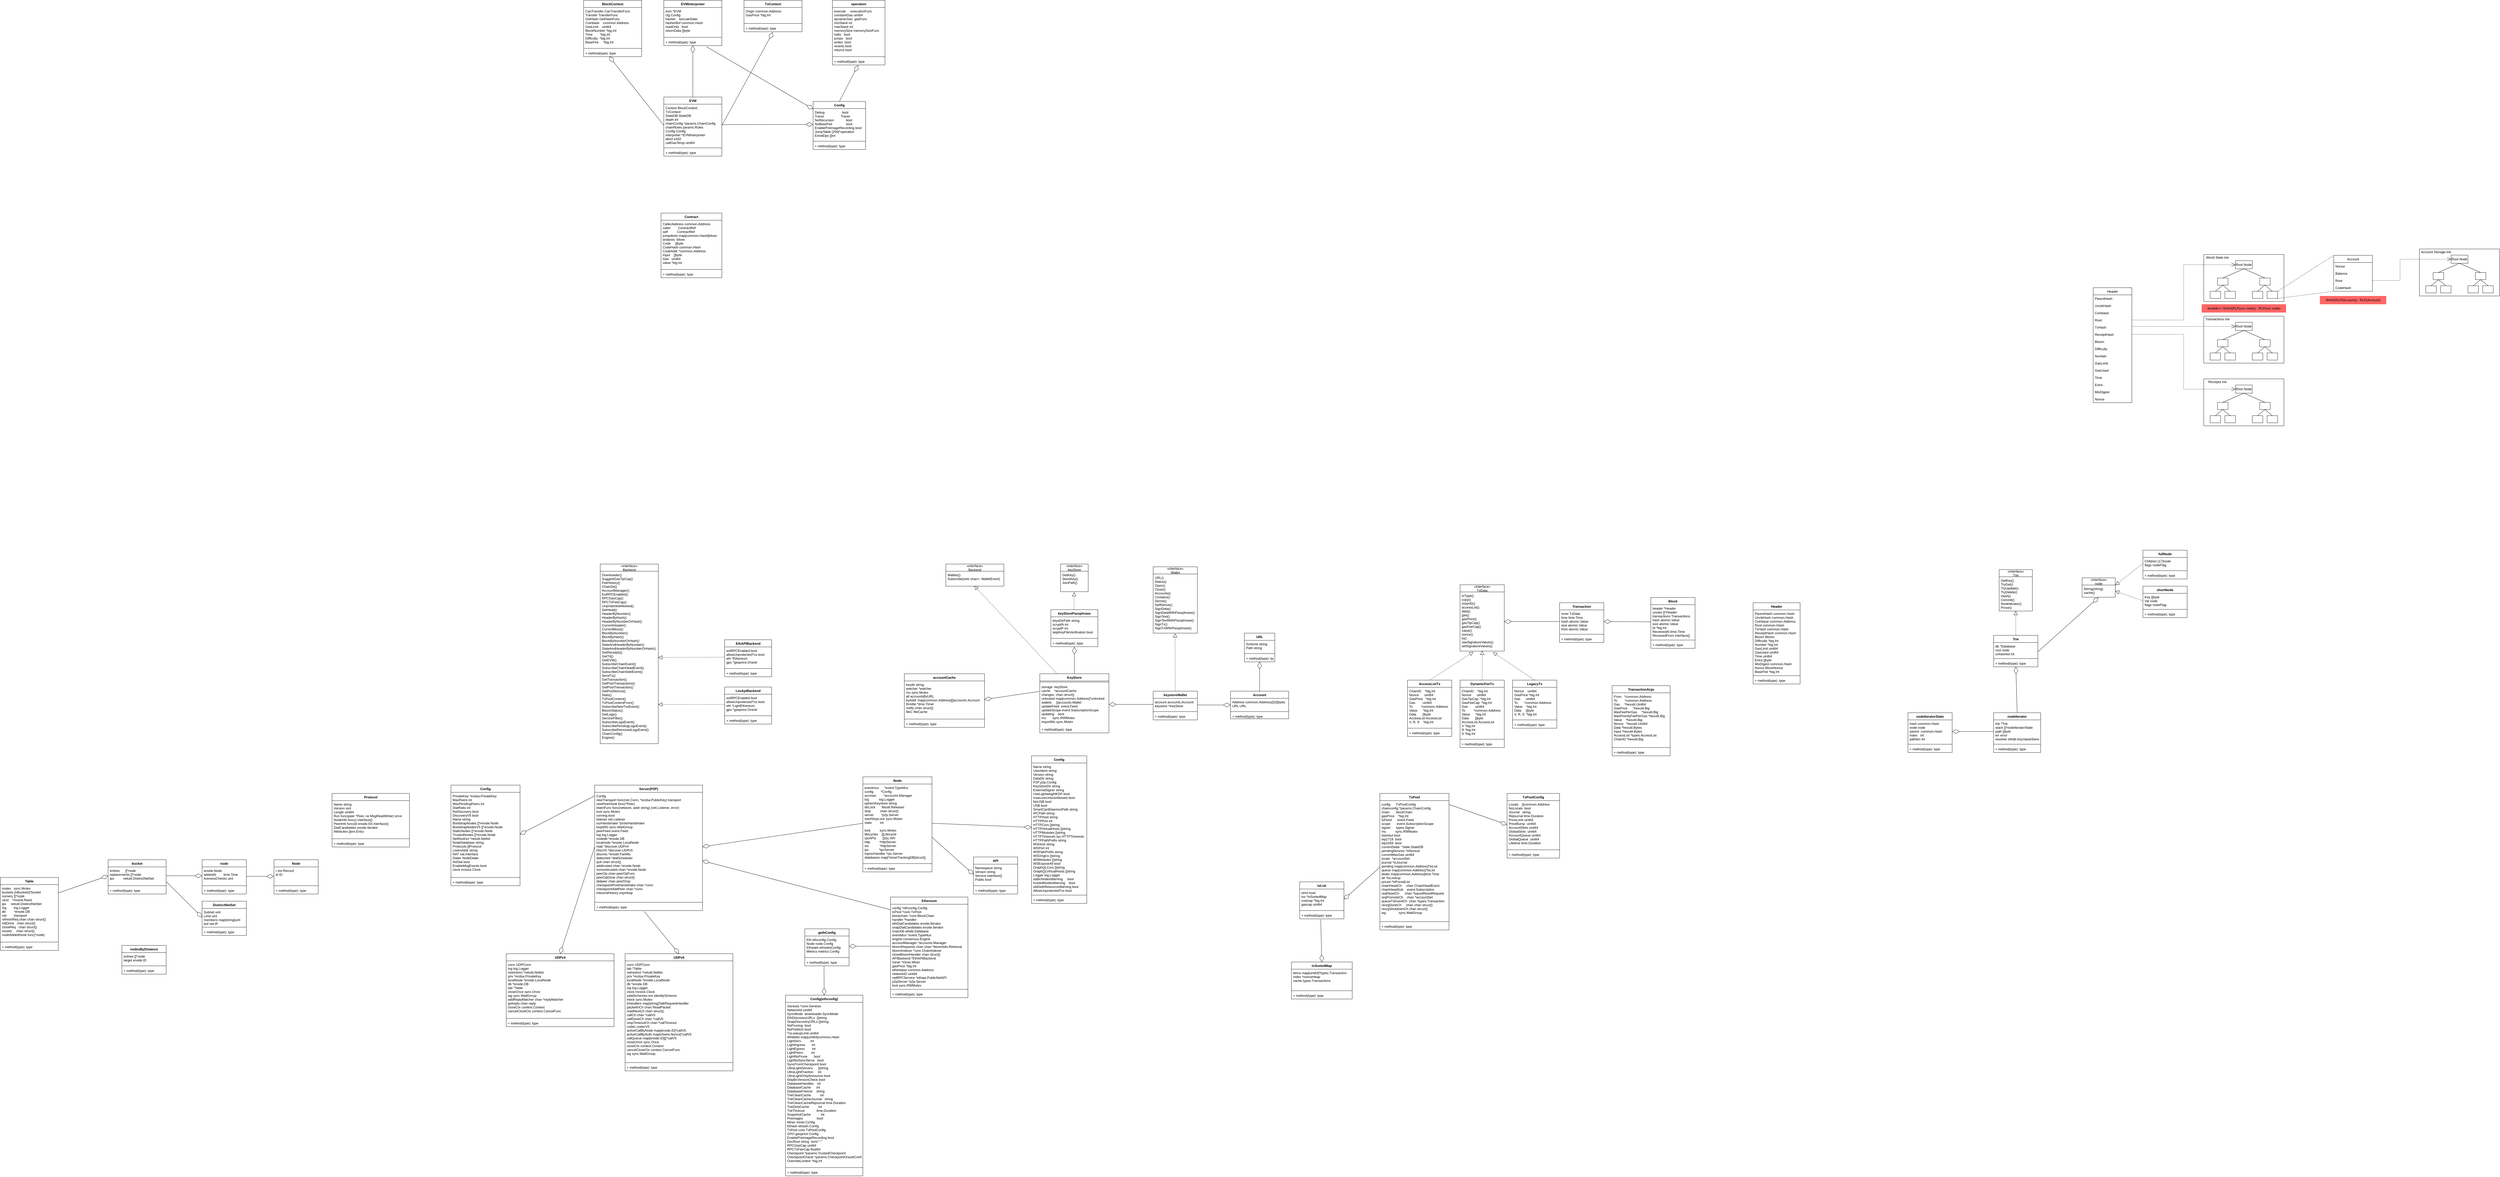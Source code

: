 <mxfile version="15.7.3" type="github" pages="3">
  <diagram id="dX4XTRBZ6Wp5YaVVU2Ya" name="数据结构">
    <mxGraphModel dx="6088" dy="2721" grid="1" gridSize="10" guides="1" tooltips="1" connect="1" arrows="1" fold="1" page="1" pageScale="1" pageWidth="850" pageHeight="1100" math="0" shadow="0">
      <root>
        <mxCell id="0" />
        <mxCell id="1" parent="0" />
        <mxCell id="fBb_ADaK_HotsHeqHCVb-110" value="" style="group" parent="1" vertex="1" connectable="0">
          <mxGeometry x="3380" y="-887" width="290" height="170" as="geometry" />
        </mxCell>
        <mxCell id="fBb_ADaK_HotsHeqHCVb-111" value="" style="rounded=0;whiteSpace=wrap;html=1;" parent="fBb_ADaK_HotsHeqHCVb-110" vertex="1">
          <mxGeometry width="290" height="170" as="geometry" />
        </mxCell>
        <mxCell id="fBb_ADaK_HotsHeqHCVb-112" value="Root Node" style="rounded=0;whiteSpace=wrap;html=1;" parent="fBb_ADaK_HotsHeqHCVb-110" vertex="1">
          <mxGeometry x="114.474" y="22.174" width="61.053" height="29.565" as="geometry" />
        </mxCell>
        <mxCell id="fBb_ADaK_HotsHeqHCVb-113" value="" style="rounded=0;whiteSpace=wrap;html=1;" parent="fBb_ADaK_HotsHeqHCVb-110" vertex="1">
          <mxGeometry x="49.605" y="85" width="38.158" height="25.87" as="geometry" />
        </mxCell>
        <mxCell id="fBb_ADaK_HotsHeqHCVb-114" value="" style="rounded=0;whiteSpace=wrap;html=1;" parent="fBb_ADaK_HotsHeqHCVb-110" vertex="1">
          <mxGeometry x="202.237" y="85" width="38.158" height="25.87" as="geometry" />
        </mxCell>
        <mxCell id="fBb_ADaK_HotsHeqHCVb-115" value="" style="rounded=0;whiteSpace=wrap;html=1;" parent="fBb_ADaK_HotsHeqHCVb-110" vertex="1">
          <mxGeometry x="22.895" y="133.043" width="38.158" height="25.87" as="geometry" />
        </mxCell>
        <mxCell id="fBb_ADaK_HotsHeqHCVb-116" value="" style="rounded=0;whiteSpace=wrap;html=1;" parent="fBb_ADaK_HotsHeqHCVb-110" vertex="1">
          <mxGeometry x="76.316" y="133.043" width="38.158" height="25.87" as="geometry" />
        </mxCell>
        <mxCell id="fBb_ADaK_HotsHeqHCVb-117" value="" style="endArrow=none;html=1;rounded=0;entryX=0.5;entryY=1;entryDx=0;entryDy=0;exitX=0.5;exitY=0;exitDx=0;exitDy=0;" parent="fBb_ADaK_HotsHeqHCVb-110" source="fBb_ADaK_HotsHeqHCVb-115" target="fBb_ADaK_HotsHeqHCVb-113" edge="1">
          <mxGeometry width="50" height="50" relative="1" as="geometry">
            <mxPoint x="34.342" y="229.13" as="sourcePoint" />
            <mxPoint x="72.5" y="192.174" as="targetPoint" />
          </mxGeometry>
        </mxCell>
        <mxCell id="fBb_ADaK_HotsHeqHCVb-118" value="" style="endArrow=none;html=1;rounded=0;entryX=0.5;entryY=1;entryDx=0;entryDy=0;exitX=0.5;exitY=0;exitDx=0;exitDy=0;" parent="fBb_ADaK_HotsHeqHCVb-110" source="fBb_ADaK_HotsHeqHCVb-116" target="fBb_ADaK_HotsHeqHCVb-113" edge="1">
          <mxGeometry width="50" height="50" relative="1" as="geometry">
            <mxPoint x="49.605" y="206.957" as="sourcePoint" />
            <mxPoint x="87.763" y="170" as="targetPoint" />
          </mxGeometry>
        </mxCell>
        <mxCell id="fBb_ADaK_HotsHeqHCVb-119" value="" style="endArrow=none;html=1;rounded=0;entryX=0.5;entryY=1;entryDx=0;entryDy=0;exitX=0.5;exitY=0;exitDx=0;exitDy=0;" parent="fBb_ADaK_HotsHeqHCVb-110" source="fBb_ADaK_HotsHeqHCVb-113" target="fBb_ADaK_HotsHeqHCVb-112" edge="1">
          <mxGeometry width="50" height="50" relative="1" as="geometry">
            <mxPoint x="114.474" y="96.087" as="sourcePoint" />
            <mxPoint x="152.632" y="59.13" as="targetPoint" />
          </mxGeometry>
        </mxCell>
        <mxCell id="fBb_ADaK_HotsHeqHCVb-120" value="" style="endArrow=none;html=1;rounded=0;entryX=0.5;entryY=1;entryDx=0;entryDy=0;exitX=0.5;exitY=0;exitDx=0;exitDy=0;" parent="fBb_ADaK_HotsHeqHCVb-110" source="fBb_ADaK_HotsHeqHCVb-114" target="fBb_ADaK_HotsHeqHCVb-112" edge="1">
          <mxGeometry width="50" height="50" relative="1" as="geometry">
            <mxPoint x="122.105" y="110.87" as="sourcePoint" />
            <mxPoint x="160.263" y="73.913" as="targetPoint" />
          </mxGeometry>
        </mxCell>
        <mxCell id="fBb_ADaK_HotsHeqHCVb-121" value="" style="rounded=0;whiteSpace=wrap;html=1;" parent="fBb_ADaK_HotsHeqHCVb-110" vertex="1">
          <mxGeometry x="175.526" y="133.043" width="38.158" height="25.87" as="geometry" />
        </mxCell>
        <mxCell id="fBb_ADaK_HotsHeqHCVb-122" value="" style="rounded=0;whiteSpace=wrap;html=1;" parent="fBb_ADaK_HotsHeqHCVb-110" vertex="1">
          <mxGeometry x="228.947" y="133.043" width="38.158" height="25.87" as="geometry" />
        </mxCell>
        <mxCell id="fBb_ADaK_HotsHeqHCVb-123" value="" style="endArrow=none;html=1;rounded=0;entryX=0.5;entryY=1;entryDx=0;entryDy=0;exitX=0.5;exitY=0;exitDx=0;exitDy=0;" parent="fBb_ADaK_HotsHeqHCVb-110" source="fBb_ADaK_HotsHeqHCVb-121" target="fBb_ADaK_HotsHeqHCVb-114" edge="1">
          <mxGeometry width="50" height="50" relative="1" as="geometry">
            <mxPoint x="190.789" y="147.826" as="sourcePoint" />
            <mxPoint x="228.947" y="110.87" as="targetPoint" />
          </mxGeometry>
        </mxCell>
        <mxCell id="fBb_ADaK_HotsHeqHCVb-124" value="" style="endArrow=none;html=1;rounded=0;entryX=0.5;entryY=1;entryDx=0;entryDy=0;exitX=0.5;exitY=0;exitDx=0;exitDy=0;" parent="fBb_ADaK_HotsHeqHCVb-110" source="fBb_ADaK_HotsHeqHCVb-122" target="fBb_ADaK_HotsHeqHCVb-114" edge="1">
          <mxGeometry width="50" height="50" relative="1" as="geometry">
            <mxPoint x="213.684" y="251.304" as="sourcePoint" />
            <mxPoint x="251.842" y="214.348" as="targetPoint" />
          </mxGeometry>
        </mxCell>
        <mxCell id="fBb_ADaK_HotsHeqHCVb-125" value="Transactions trie" style="text;html=1;strokeColor=none;fillColor=none;align=center;verticalAlign=middle;whiteSpace=wrap;rounded=0;" parent="fBb_ADaK_HotsHeqHCVb-110" vertex="1">
          <mxGeometry width="99.211" height="22.174" as="geometry" />
        </mxCell>
        <mxCell id="fBb_ADaK_HotsHeqHCVb-109" value="" style="group" parent="1" vertex="1" connectable="0">
          <mxGeometry x="3380" y="-1110" width="290" height="170" as="geometry" />
        </mxCell>
        <mxCell id="fBb_ADaK_HotsHeqHCVb-75" value="" style="rounded=0;whiteSpace=wrap;html=1;" parent="fBb_ADaK_HotsHeqHCVb-109" vertex="1">
          <mxGeometry width="290" height="170" as="geometry" />
        </mxCell>
        <mxCell id="fBb_ADaK_HotsHeqHCVb-48" value="Root Node" style="rounded=0;whiteSpace=wrap;html=1;" parent="fBb_ADaK_HotsHeqHCVb-109" vertex="1">
          <mxGeometry x="114.474" y="22.174" width="61.053" height="29.565" as="geometry" />
        </mxCell>
        <mxCell id="fBb_ADaK_HotsHeqHCVb-55" value="" style="rounded=0;whiteSpace=wrap;html=1;" parent="fBb_ADaK_HotsHeqHCVb-109" vertex="1">
          <mxGeometry x="49.605" y="85" width="38.158" height="25.87" as="geometry" />
        </mxCell>
        <mxCell id="fBb_ADaK_HotsHeqHCVb-56" value="" style="rounded=0;whiteSpace=wrap;html=1;" parent="fBb_ADaK_HotsHeqHCVb-109" vertex="1">
          <mxGeometry x="202.237" y="85" width="38.158" height="25.87" as="geometry" />
        </mxCell>
        <mxCell id="fBb_ADaK_HotsHeqHCVb-57" value="" style="rounded=0;whiteSpace=wrap;html=1;" parent="fBb_ADaK_HotsHeqHCVb-109" vertex="1">
          <mxGeometry x="22.895" y="133.043" width="38.158" height="25.87" as="geometry" />
        </mxCell>
        <mxCell id="fBb_ADaK_HotsHeqHCVb-60" value="" style="rounded=0;whiteSpace=wrap;html=1;" parent="fBb_ADaK_HotsHeqHCVb-109" vertex="1">
          <mxGeometry x="76.316" y="133.043" width="38.158" height="25.87" as="geometry" />
        </mxCell>
        <mxCell id="fBb_ADaK_HotsHeqHCVb-63" value="" style="endArrow=none;html=1;rounded=0;entryX=0.5;entryY=1;entryDx=0;entryDy=0;exitX=0.5;exitY=0;exitDx=0;exitDy=0;" parent="fBb_ADaK_HotsHeqHCVb-109" source="fBb_ADaK_HotsHeqHCVb-57" target="fBb_ADaK_HotsHeqHCVb-55" edge="1">
          <mxGeometry width="50" height="50" relative="1" as="geometry">
            <mxPoint x="34.342" y="229.13" as="sourcePoint" />
            <mxPoint x="72.5" y="192.174" as="targetPoint" />
          </mxGeometry>
        </mxCell>
        <mxCell id="fBb_ADaK_HotsHeqHCVb-64" value="" style="endArrow=none;html=1;rounded=0;entryX=0.5;entryY=1;entryDx=0;entryDy=0;exitX=0.5;exitY=0;exitDx=0;exitDy=0;" parent="fBb_ADaK_HotsHeqHCVb-109" source="fBb_ADaK_HotsHeqHCVb-60" target="fBb_ADaK_HotsHeqHCVb-55" edge="1">
          <mxGeometry width="50" height="50" relative="1" as="geometry">
            <mxPoint x="49.605" y="206.957" as="sourcePoint" />
            <mxPoint x="87.763" y="170" as="targetPoint" />
          </mxGeometry>
        </mxCell>
        <mxCell id="fBb_ADaK_HotsHeqHCVb-68" value="" style="endArrow=none;html=1;rounded=0;entryX=0.5;entryY=1;entryDx=0;entryDy=0;exitX=0.5;exitY=0;exitDx=0;exitDy=0;" parent="fBb_ADaK_HotsHeqHCVb-109" source="fBb_ADaK_HotsHeqHCVb-55" target="fBb_ADaK_HotsHeqHCVb-48" edge="1">
          <mxGeometry width="50" height="50" relative="1" as="geometry">
            <mxPoint x="114.474" y="96.087" as="sourcePoint" />
            <mxPoint x="152.632" y="59.13" as="targetPoint" />
          </mxGeometry>
        </mxCell>
        <mxCell id="fBb_ADaK_HotsHeqHCVb-69" value="" style="endArrow=none;html=1;rounded=0;entryX=0.5;entryY=1;entryDx=0;entryDy=0;exitX=0.5;exitY=0;exitDx=0;exitDy=0;" parent="fBb_ADaK_HotsHeqHCVb-109" source="fBb_ADaK_HotsHeqHCVb-56" target="fBb_ADaK_HotsHeqHCVb-48" edge="1">
          <mxGeometry width="50" height="50" relative="1" as="geometry">
            <mxPoint x="122.105" y="110.87" as="sourcePoint" />
            <mxPoint x="160.263" y="73.913" as="targetPoint" />
          </mxGeometry>
        </mxCell>
        <mxCell id="fBb_ADaK_HotsHeqHCVb-71" value="" style="rounded=0;whiteSpace=wrap;html=1;" parent="fBb_ADaK_HotsHeqHCVb-109" vertex="1">
          <mxGeometry x="175.526" y="133.043" width="38.158" height="25.87" as="geometry" />
        </mxCell>
        <mxCell id="fBb_ADaK_HotsHeqHCVb-72" value="" style="rounded=0;whiteSpace=wrap;html=1;" parent="fBb_ADaK_HotsHeqHCVb-109" vertex="1">
          <mxGeometry x="228.947" y="133.043" width="38.158" height="25.87" as="geometry" />
        </mxCell>
        <mxCell id="fBb_ADaK_HotsHeqHCVb-73" value="" style="endArrow=none;html=1;rounded=0;entryX=0.5;entryY=1;entryDx=0;entryDy=0;exitX=0.5;exitY=0;exitDx=0;exitDy=0;" parent="fBb_ADaK_HotsHeqHCVb-109" source="fBb_ADaK_HotsHeqHCVb-71" target="fBb_ADaK_HotsHeqHCVb-56" edge="1">
          <mxGeometry width="50" height="50" relative="1" as="geometry">
            <mxPoint x="190.789" y="147.826" as="sourcePoint" />
            <mxPoint x="228.947" y="110.87" as="targetPoint" />
          </mxGeometry>
        </mxCell>
        <mxCell id="fBb_ADaK_HotsHeqHCVb-74" value="" style="endArrow=none;html=1;rounded=0;entryX=0.5;entryY=1;entryDx=0;entryDy=0;exitX=0.5;exitY=0;exitDx=0;exitDy=0;" parent="fBb_ADaK_HotsHeqHCVb-109" source="fBb_ADaK_HotsHeqHCVb-72" target="fBb_ADaK_HotsHeqHCVb-56" edge="1">
          <mxGeometry width="50" height="50" relative="1" as="geometry">
            <mxPoint x="213.684" y="251.304" as="sourcePoint" />
            <mxPoint x="251.842" y="214.348" as="targetPoint" />
          </mxGeometry>
        </mxCell>
        <mxCell id="fBb_ADaK_HotsHeqHCVb-76" value="World State trie" style="text;html=1;strokeColor=none;fillColor=none;align=center;verticalAlign=middle;whiteSpace=wrap;rounded=0;" parent="fBb_ADaK_HotsHeqHCVb-109" vertex="1">
          <mxGeometry width="99.211" height="22.174" as="geometry" />
        </mxCell>
        <mxCell id="URf5ottizoxrgOfwgMAj-5" value="Account" style="swimlane;fontStyle=1;align=center;verticalAlign=top;childLayout=stackLayout;horizontal=1;startSize=26;horizontalStack=0;resizeParent=1;resizeParentMax=0;resizeLast=0;collapsible=1;marginBottom=0;" parent="1" vertex="1">
          <mxGeometry x="-140" y="470" width="210" height="100" as="geometry" />
        </mxCell>
        <mxCell id="URf5ottizoxrgOfwgMAj-6" value="Address common.Address([32]byte)&#xa;URL     URL " style="text;strokeColor=none;fillColor=none;align=left;verticalAlign=top;spacingLeft=4;spacingRight=4;overflow=hidden;rotatable=0;points=[[0,0.5],[1,0.5]];portConstraint=eastwest;" parent="URf5ottizoxrgOfwgMAj-5" vertex="1">
          <mxGeometry y="26" width="210" height="44" as="geometry" />
        </mxCell>
        <mxCell id="URf5ottizoxrgOfwgMAj-7" value="" style="line;strokeWidth=1;fillColor=none;align=left;verticalAlign=middle;spacingTop=-1;spacingLeft=3;spacingRight=3;rotatable=0;labelPosition=right;points=[];portConstraint=eastwest;" parent="URf5ottizoxrgOfwgMAj-5" vertex="1">
          <mxGeometry y="70" width="210" height="8" as="geometry" />
        </mxCell>
        <mxCell id="URf5ottizoxrgOfwgMAj-8" value="+ method(type): type" style="text;strokeColor=none;fillColor=none;align=left;verticalAlign=top;spacingLeft=4;spacingRight=4;overflow=hidden;rotatable=0;points=[[0,0.5],[1,0.5]];portConstraint=eastwest;" parent="URf5ottizoxrgOfwgMAj-5" vertex="1">
          <mxGeometry y="78" width="210" height="22" as="geometry" />
        </mxCell>
        <mxCell id="URf5ottizoxrgOfwgMAj-9" value="URL" style="swimlane;fontStyle=1;align=center;verticalAlign=top;childLayout=stackLayout;horizontal=1;startSize=26;horizontalStack=0;resizeParent=1;resizeParentMax=0;resizeLast=0;collapsible=1;marginBottom=0;" parent="1" vertex="1">
          <mxGeometry x="-90" y="260" width="110" height="104" as="geometry" />
        </mxCell>
        <mxCell id="URf5ottizoxrgOfwgMAj-10" value="Scheme string&#xa;Path   string" style="text;strokeColor=none;fillColor=none;align=left;verticalAlign=top;spacingLeft=4;spacingRight=4;overflow=hidden;rotatable=0;points=[[0,0.5],[1,0.5]];portConstraint=eastwest;" parent="URf5ottizoxrgOfwgMAj-9" vertex="1">
          <mxGeometry y="26" width="110" height="44" as="geometry" />
        </mxCell>
        <mxCell id="URf5ottizoxrgOfwgMAj-11" value="" style="line;strokeWidth=1;fillColor=none;align=left;verticalAlign=middle;spacingTop=-1;spacingLeft=3;spacingRight=3;rotatable=0;labelPosition=right;points=[];portConstraint=eastwest;" parent="URf5ottizoxrgOfwgMAj-9" vertex="1">
          <mxGeometry y="70" width="110" height="8" as="geometry" />
        </mxCell>
        <mxCell id="URf5ottizoxrgOfwgMAj-12" value="+ method(type): type" style="text;strokeColor=none;fillColor=none;align=left;verticalAlign=top;spacingLeft=4;spacingRight=4;overflow=hidden;rotatable=0;points=[[0,0.5],[1,0.5]];portConstraint=eastwest;" parent="URf5ottizoxrgOfwgMAj-9" vertex="1">
          <mxGeometry y="78" width="110" height="26" as="geometry" />
        </mxCell>
        <mxCell id="URf5ottizoxrgOfwgMAj-14" value="TransactionArgs" style="swimlane;fontStyle=1;align=center;verticalAlign=top;childLayout=stackLayout;horizontal=1;startSize=26;horizontalStack=0;resizeParent=1;resizeParentMax=0;resizeLast=0;collapsible=1;marginBottom=0;" parent="1" vertex="1">
          <mxGeometry x="1240" y="450" width="210" height="254" as="geometry" />
        </mxCell>
        <mxCell id="URf5ottizoxrgOfwgMAj-15" value="From   *common.Address&#xa;To        *common.Address&#xa;Gas     *hexutil.Uint64&#xa;GasPrice      *hexutil.Big   &#xa;MaxFeePerGas     *hexutil.Big   &#xa;MaxPriorityFeePerGas *hexutil.Big   &#xa;Value    *hexutil.Big   &#xa;Nonce   *hexutil.Uint64&#xa;Data  *hexutil.Bytes&#xa;Input *hexutil.Bytes&#xa;AccessList *types.AccessList&#xa;ChainID    *hexutil.Big" style="text;strokeColor=none;fillColor=none;align=left;verticalAlign=top;spacingLeft=4;spacingRight=4;overflow=hidden;rotatable=0;points=[[0,0.5],[1,0.5]];portConstraint=eastwest;" parent="URf5ottizoxrgOfwgMAj-14" vertex="1">
          <mxGeometry y="26" width="210" height="194" as="geometry" />
        </mxCell>
        <mxCell id="URf5ottizoxrgOfwgMAj-16" value="" style="line;strokeWidth=1;fillColor=none;align=left;verticalAlign=middle;spacingTop=-1;spacingLeft=3;spacingRight=3;rotatable=0;labelPosition=right;points=[];portConstraint=eastwest;" parent="URf5ottizoxrgOfwgMAj-14" vertex="1">
          <mxGeometry y="220" width="210" height="8" as="geometry" />
        </mxCell>
        <mxCell id="URf5ottizoxrgOfwgMAj-17" value="+ method(type): type" style="text;strokeColor=none;fillColor=none;align=left;verticalAlign=top;spacingLeft=4;spacingRight=4;overflow=hidden;rotatable=0;points=[[0,0.5],[1,0.5]];portConstraint=eastwest;" parent="URf5ottizoxrgOfwgMAj-14" vertex="1">
          <mxGeometry y="228" width="210" height="26" as="geometry" />
        </mxCell>
        <mxCell id="URf5ottizoxrgOfwgMAj-18" value="Block" style="swimlane;fontStyle=1;align=center;verticalAlign=top;childLayout=stackLayout;horizontal=1;startSize=26;horizontalStack=0;resizeParent=1;resizeParentMax=0;resizeLast=0;collapsible=1;marginBottom=0;" parent="1" vertex="1">
          <mxGeometry x="1380" y="131" width="160" height="184" as="geometry" />
        </mxCell>
        <mxCell id="URf5ottizoxrgOfwgMAj-19" value="header       *Header&#xa;    uncles       []*Header&#xa;    transactions Transactions&#xa;hash atomic.Value&#xa;    size atomic.Value&#xa;td *big.Int&#xa;ReceivedAt   time.Time&#xa;    ReceivedFrom interface{}" style="text;strokeColor=none;fillColor=none;align=left;verticalAlign=top;spacingLeft=4;spacingRight=4;overflow=hidden;rotatable=0;points=[[0,0.5],[1,0.5]];portConstraint=eastwest;" parent="URf5ottizoxrgOfwgMAj-18" vertex="1">
          <mxGeometry y="26" width="160" height="124" as="geometry" />
        </mxCell>
        <mxCell id="URf5ottizoxrgOfwgMAj-20" value="" style="line;strokeWidth=1;fillColor=none;align=left;verticalAlign=middle;spacingTop=-1;spacingLeft=3;spacingRight=3;rotatable=0;labelPosition=right;points=[];portConstraint=eastwest;" parent="URf5ottizoxrgOfwgMAj-18" vertex="1">
          <mxGeometry y="150" width="160" height="8" as="geometry" />
        </mxCell>
        <mxCell id="URf5ottizoxrgOfwgMAj-21" value="+ method(type): type" style="text;strokeColor=none;fillColor=none;align=left;verticalAlign=top;spacingLeft=4;spacingRight=4;overflow=hidden;rotatable=0;points=[[0,0.5],[1,0.5]];portConstraint=eastwest;" parent="URf5ottizoxrgOfwgMAj-18" vertex="1">
          <mxGeometry y="158" width="160" height="26" as="geometry" />
        </mxCell>
        <mxCell id="URf5ottizoxrgOfwgMAj-22" value="Header" style="swimlane;fontStyle=1;align=center;verticalAlign=top;childLayout=stackLayout;horizontal=1;startSize=26;horizontalStack=0;resizeParent=1;resizeParentMax=0;resizeLast=0;collapsible=1;marginBottom=0;" parent="1" vertex="1">
          <mxGeometry x="1750" y="150" width="170" height="294" as="geometry" />
        </mxCell>
        <mxCell id="URf5ottizoxrgOfwgMAj-23" value="    ParentHash  common.Hash &#xa;    UncleHash   common.Hash &#xa;    Coinbase    common.Address &#xa;    Root        common.Hash &#xa;    TxHash      common.Hash &#xa;    ReceiptHash common.Hash &#xa;    Bloom       Bloom &#xa;    Difficulty  *big.Int&#xa;    Number      *big.Int &#xa;    GasLimit    uint64&#xa;    GasUsed     uint64 &#xa;    Time        uint64&#xa;    Extra       []byte&#xa;    MixDigest   common.Hash &#xa;    Nonce       BlockNonce &#xa;BaseFee *big.Int &#xa;" style="text;strokeColor=none;fillColor=none;align=left;verticalAlign=top;spacingLeft=4;spacingRight=4;overflow=hidden;rotatable=0;points=[[0,0.5],[1,0.5]];portConstraint=eastwest;" parent="URf5ottizoxrgOfwgMAj-22" vertex="1">
          <mxGeometry y="26" width="170" height="234" as="geometry" />
        </mxCell>
        <mxCell id="URf5ottizoxrgOfwgMAj-24" value="" style="line;strokeWidth=1;fillColor=none;align=left;verticalAlign=middle;spacingTop=-1;spacingLeft=3;spacingRight=3;rotatable=0;labelPosition=right;points=[];portConstraint=eastwest;" parent="URf5ottizoxrgOfwgMAj-22" vertex="1">
          <mxGeometry y="260" width="170" height="8" as="geometry" />
        </mxCell>
        <mxCell id="URf5ottizoxrgOfwgMAj-25" value="+ method(type): type" style="text;strokeColor=none;fillColor=none;align=left;verticalAlign=top;spacingLeft=4;spacingRight=4;overflow=hidden;rotatable=0;points=[[0,0.5],[1,0.5]];portConstraint=eastwest;" parent="URf5ottizoxrgOfwgMAj-22" vertex="1">
          <mxGeometry y="268" width="170" height="26" as="geometry" />
        </mxCell>
        <mxCell id="URf5ottizoxrgOfwgMAj-27" value="Transaction" style="swimlane;fontStyle=1;align=center;verticalAlign=top;childLayout=stackLayout;horizontal=1;startSize=26;horizontalStack=0;resizeParent=1;resizeParentMax=0;resizeLast=0;collapsible=1;marginBottom=0;" parent="1" vertex="1">
          <mxGeometry x="1050" y="150" width="160" height="144" as="geometry" />
        </mxCell>
        <mxCell id="URf5ottizoxrgOfwgMAj-28" value="inner TxData&#xa;time  time.Time&#xa;hash atomic.Value&#xa;    size atomic.Value&#xa;    from atomic.Value" style="text;strokeColor=none;fillColor=none;align=left;verticalAlign=top;spacingLeft=4;spacingRight=4;overflow=hidden;rotatable=0;points=[[0,0.5],[1,0.5]];portConstraint=eastwest;" parent="URf5ottizoxrgOfwgMAj-27" vertex="1">
          <mxGeometry y="26" width="160" height="84" as="geometry" />
        </mxCell>
        <mxCell id="URf5ottizoxrgOfwgMAj-29" value="" style="line;strokeWidth=1;fillColor=none;align=left;verticalAlign=middle;spacingTop=-1;spacingLeft=3;spacingRight=3;rotatable=0;labelPosition=right;points=[];portConstraint=eastwest;" parent="URf5ottizoxrgOfwgMAj-27" vertex="1">
          <mxGeometry y="110" width="160" height="8" as="geometry" />
        </mxCell>
        <mxCell id="URf5ottizoxrgOfwgMAj-30" value="+ method(type): type" style="text;strokeColor=none;fillColor=none;align=left;verticalAlign=top;spacingLeft=4;spacingRight=4;overflow=hidden;rotatable=0;points=[[0,0.5],[1,0.5]];portConstraint=eastwest;" parent="URf5ottizoxrgOfwgMAj-27" vertex="1">
          <mxGeometry y="118" width="160" height="26" as="geometry" />
        </mxCell>
        <mxCell id="URf5ottizoxrgOfwgMAj-34" value="«interface»&#xa;Wallet" style="swimlane;fontStyle=0;childLayout=stackLayout;horizontal=1;startSize=26;fillColor=none;horizontalStack=0;resizeParent=1;resizeParentMax=0;resizeLast=0;collapsible=1;marginBottom=0;" parent="1" vertex="1">
          <mxGeometry x="-420" y="20" width="160" height="240" as="geometry" />
        </mxCell>
        <mxCell id="URf5ottizoxrgOfwgMAj-35" value="URL() &#xa;Status()&#xa;Open() &#xa;Close() &#xa;Accounts()&#xa;Contains()&#xa;Derive()&#xa;SelfDerive()&#xa;SignData()&#xa;SignDataWithPassphrase()&#xa;SignText()&#xa;SignTextWithPassphrase()&#xa;SignTx()&#xa;SignTxWithPassphrase()&#xa;" style="text;strokeColor=none;fillColor=none;align=left;verticalAlign=top;spacingLeft=4;spacingRight=4;overflow=hidden;rotatable=0;points=[[0,0.5],[1,0.5]];portConstraint=eastwest;" parent="URf5ottizoxrgOfwgMAj-34" vertex="1">
          <mxGeometry y="26" width="160" height="214" as="geometry" />
        </mxCell>
        <mxCell id="URf5ottizoxrgOfwgMAj-42" value="keystoreWallet" style="swimlane;fontStyle=1;align=center;verticalAlign=top;childLayout=stackLayout;horizontal=1;startSize=26;horizontalStack=0;resizeParent=1;resizeParentMax=0;resizeLast=0;collapsible=1;marginBottom=0;" parent="1" vertex="1">
          <mxGeometry x="-420" y="470" width="160" height="104" as="geometry" />
        </mxCell>
        <mxCell id="URf5ottizoxrgOfwgMAj-43" value="account  accounts.Account&#xa;keystore *KeyStore" style="text;strokeColor=none;fillColor=none;align=left;verticalAlign=top;spacingLeft=4;spacingRight=4;overflow=hidden;rotatable=0;points=[[0,0.5],[1,0.5]];portConstraint=eastwest;" parent="URf5ottizoxrgOfwgMAj-42" vertex="1">
          <mxGeometry y="26" width="160" height="44" as="geometry" />
        </mxCell>
        <mxCell id="URf5ottizoxrgOfwgMAj-71" value="" style="endArrow=diamondThin;endFill=0;endSize=24;html=1;rounded=0;" parent="URf5ottizoxrgOfwgMAj-42" edge="1">
          <mxGeometry width="160" relative="1" as="geometry">
            <mxPoint x="160" y="50" as="sourcePoint" />
            <mxPoint x="280" y="50" as="targetPoint" />
          </mxGeometry>
        </mxCell>
        <mxCell id="URf5ottizoxrgOfwgMAj-44" value="" style="line;strokeWidth=1;fillColor=none;align=left;verticalAlign=middle;spacingTop=-1;spacingLeft=3;spacingRight=3;rotatable=0;labelPosition=right;points=[];portConstraint=eastwest;" parent="URf5ottizoxrgOfwgMAj-42" vertex="1">
          <mxGeometry y="70" width="160" height="8" as="geometry" />
        </mxCell>
        <mxCell id="URf5ottizoxrgOfwgMAj-45" value="+ method(type): type" style="text;strokeColor=none;fillColor=none;align=left;verticalAlign=top;spacingLeft=4;spacingRight=4;overflow=hidden;rotatable=0;points=[[0,0.5],[1,0.5]];portConstraint=eastwest;" parent="URf5ottizoxrgOfwgMAj-42" vertex="1">
          <mxGeometry y="78" width="160" height="26" as="geometry" />
        </mxCell>
        <mxCell id="URf5ottizoxrgOfwgMAj-46" value="" style="endArrow=block;dashed=1;endFill=0;endSize=12;html=1;rounded=0;exitX=0.5;exitY=0;exitDx=0;exitDy=0;entryX=0.494;entryY=1.005;entryDx=0;entryDy=0;entryPerimeter=0;" parent="1" source="URf5ottizoxrgOfwgMAj-42" target="URf5ottizoxrgOfwgMAj-35" edge="1">
          <mxGeometry width="160" relative="1" as="geometry">
            <mxPoint x="-400" y="410" as="sourcePoint" />
            <mxPoint x="-240" y="410" as="targetPoint" />
          </mxGeometry>
        </mxCell>
        <mxCell id="URf5ottizoxrgOfwgMAj-47" value="KeyStore" style="swimlane;fontStyle=1;align=center;verticalAlign=top;childLayout=stackLayout;horizontal=1;startSize=26;horizontalStack=0;resizeParent=1;resizeParentMax=0;resizeLast=0;collapsible=1;marginBottom=0;" parent="1" vertex="1">
          <mxGeometry x="-830" y="407" width="250" height="214" as="geometry" />
        </mxCell>
        <mxCell id="URf5ottizoxrgOfwgMAj-49" value="" style="line;strokeWidth=1;fillColor=none;align=left;verticalAlign=middle;spacingTop=-1;spacingLeft=3;spacingRight=3;rotatable=0;labelPosition=right;points=[];portConstraint=eastwest;" parent="URf5ottizoxrgOfwgMAj-47" vertex="1">
          <mxGeometry y="26" width="250" height="8" as="geometry" />
        </mxCell>
        <mxCell id="URf5ottizoxrgOfwgMAj-48" value=" storage  keyStore                     &#xa; cache    *accountCache                &#xa; changes  chan struct{}                &#xa; unlocked map[common.Address]*unlocked &#xa; wallets     []accounts.Wallet       &#xa; updateFeed  event.Feed              &#xa; updateScope event.SubscriptionScope &#xa; updating    bool           &#xa; mu       sync.RWMutex&#xa; importMu sync.Mutex " style="text;strokeColor=none;fillColor=none;align=left;verticalAlign=top;spacingLeft=4;spacingRight=4;overflow=hidden;rotatable=0;points=[[0,0.5],[1,0.5]];portConstraint=eastwest;" parent="URf5ottizoxrgOfwgMAj-47" vertex="1">
          <mxGeometry y="34" width="250" height="154" as="geometry" />
        </mxCell>
        <mxCell id="URf5ottizoxrgOfwgMAj-50" value="+ method(type): type" style="text;strokeColor=none;fillColor=none;align=left;verticalAlign=top;spacingLeft=4;spacingRight=4;overflow=hidden;rotatable=0;points=[[0,0.5],[1,0.5]];portConstraint=eastwest;" parent="URf5ottizoxrgOfwgMAj-47" vertex="1">
          <mxGeometry y="188" width="250" height="26" as="geometry" />
        </mxCell>
        <mxCell id="URf5ottizoxrgOfwgMAj-54" value="" style="endArrow=diamondThin;endFill=0;endSize=24;html=1;rounded=0;entryX=1;entryY=0.5;entryDx=0;entryDy=0;exitX=0;exitY=0.5;exitDx=0;exitDy=0;" parent="1" source="URf5ottizoxrgOfwgMAj-43" target="URf5ottizoxrgOfwgMAj-48" edge="1">
          <mxGeometry width="160" relative="1" as="geometry">
            <mxPoint x="-560" y="600" as="sourcePoint" />
            <mxPoint x="-400" y="600" as="targetPoint" />
          </mxGeometry>
        </mxCell>
        <mxCell id="URf5ottizoxrgOfwgMAj-55" value="«interface»&#xa;keyStore" style="swimlane;fontStyle=0;childLayout=stackLayout;horizontal=1;startSize=26;fillColor=none;horizontalStack=0;resizeParent=1;resizeParentMax=0;resizeLast=0;collapsible=1;marginBottom=0;" parent="1" vertex="1">
          <mxGeometry x="-755" y="10" width="100" height="100" as="geometry" />
        </mxCell>
        <mxCell id="URf5ottizoxrgOfwgMAj-56" value="GetKey() &#xa;StoreKey()&#xa;JoinPath() &#xa;&#xa;" style="text;strokeColor=none;fillColor=none;align=left;verticalAlign=top;spacingLeft=4;spacingRight=4;overflow=hidden;rotatable=0;points=[[0,0.5],[1,0.5]];portConstraint=eastwest;" parent="URf5ottizoxrgOfwgMAj-55" vertex="1">
          <mxGeometry y="26" width="100" height="74" as="geometry" />
        </mxCell>
        <mxCell id="URf5ottizoxrgOfwgMAj-57" value="keyStorePassphrase" style="swimlane;fontStyle=1;align=center;verticalAlign=top;childLayout=stackLayout;horizontal=1;startSize=26;horizontalStack=0;resizeParent=1;resizeParentMax=0;resizeLast=0;collapsible=1;marginBottom=0;" parent="1" vertex="1">
          <mxGeometry x="-790" y="175" width="170" height="134" as="geometry" />
        </mxCell>
        <mxCell id="URf5ottizoxrgOfwgMAj-61" value="" style="endArrow=block;dashed=1;endFill=0;endSize=12;html=1;rounded=0;entryX=0.49;entryY=1.027;entryDx=0;entryDy=0;entryPerimeter=0;" parent="URf5ottizoxrgOfwgMAj-57" target="URf5ottizoxrgOfwgMAj-56" edge="1">
          <mxGeometry width="160" relative="1" as="geometry">
            <mxPoint x="84" as="sourcePoint" />
            <mxPoint x="240" as="targetPoint" />
          </mxGeometry>
        </mxCell>
        <mxCell id="URf5ottizoxrgOfwgMAj-58" value="keysDirPath string&#xa;    scryptN     int&#xa;    scryptP     int&#xa;skipKeyFileVerification bool" style="text;strokeColor=none;fillColor=none;align=left;verticalAlign=top;spacingLeft=4;spacingRight=4;overflow=hidden;rotatable=0;points=[[0,0.5],[1,0.5]];portConstraint=eastwest;" parent="URf5ottizoxrgOfwgMAj-57" vertex="1">
          <mxGeometry y="26" width="170" height="74" as="geometry" />
        </mxCell>
        <mxCell id="URf5ottizoxrgOfwgMAj-59" value="" style="line;strokeWidth=1;fillColor=none;align=left;verticalAlign=middle;spacingTop=-1;spacingLeft=3;spacingRight=3;rotatable=0;labelPosition=right;points=[];portConstraint=eastwest;" parent="URf5ottizoxrgOfwgMAj-57" vertex="1">
          <mxGeometry y="100" width="170" height="8" as="geometry" />
        </mxCell>
        <mxCell id="URf5ottizoxrgOfwgMAj-60" value="+ method(type): type" style="text;strokeColor=none;fillColor=none;align=left;verticalAlign=top;spacingLeft=4;spacingRight=4;overflow=hidden;rotatable=0;points=[[0,0.5],[1,0.5]];portConstraint=eastwest;" parent="URf5ottizoxrgOfwgMAj-57" vertex="1">
          <mxGeometry y="108" width="170" height="26" as="geometry" />
        </mxCell>
        <mxCell id="URf5ottizoxrgOfwgMAj-62" value="" style="endArrow=diamondThin;endFill=0;endSize=24;html=1;rounded=0;exitX=0.5;exitY=0;exitDx=0;exitDy=0;" parent="1" source="URf5ottizoxrgOfwgMAj-47" edge="1">
          <mxGeometry width="160" relative="1" as="geometry">
            <mxPoint x="-490" y="351.5" as="sourcePoint" />
            <mxPoint x="-705" y="310" as="targetPoint" />
          </mxGeometry>
        </mxCell>
        <mxCell id="URf5ottizoxrgOfwgMAj-63" value="«interface»&#xa;Backend" style="swimlane;fontStyle=0;childLayout=stackLayout;horizontal=1;startSize=26;fillColor=none;horizontalStack=0;resizeParent=1;resizeParentMax=0;resizeLast=0;collapsible=1;marginBottom=0;" parent="1" vertex="1">
          <mxGeometry x="-1170" y="10" width="210" height="80" as="geometry" />
        </mxCell>
        <mxCell id="URf5ottizoxrgOfwgMAj-64" value="Wallets()&#xa;Subscribe(sink chan&lt;- WalletEvent)" style="text;strokeColor=none;fillColor=none;align=left;verticalAlign=top;spacingLeft=4;spacingRight=4;overflow=hidden;rotatable=0;points=[[0,0.5],[1,0.5]];portConstraint=eastwest;" parent="URf5ottizoxrgOfwgMAj-63" vertex="1">
          <mxGeometry y="26" width="210" height="54" as="geometry" />
        </mxCell>
        <mxCell id="URf5ottizoxrgOfwgMAj-65" value="" style="endArrow=block;dashed=1;endFill=0;endSize=12;html=1;rounded=0;entryX=0.49;entryY=0.981;entryDx=0;entryDy=0;entryPerimeter=0;exitX=0.25;exitY=0;exitDx=0;exitDy=0;" parent="1" source="URf5ottizoxrgOfwgMAj-47" target="URf5ottizoxrgOfwgMAj-64" edge="1">
          <mxGeometry width="160" relative="1" as="geometry">
            <mxPoint x="-950" y="340" as="sourcePoint" />
            <mxPoint x="-790" y="340" as="targetPoint" />
          </mxGeometry>
        </mxCell>
        <mxCell id="URf5ottizoxrgOfwgMAj-66" value="accountCache" style="swimlane;fontStyle=1;align=center;verticalAlign=top;childLayout=stackLayout;horizontal=1;startSize=26;horizontalStack=0;resizeParent=1;resizeParentMax=0;resizeLast=0;collapsible=1;marginBottom=0;" parent="1" vertex="1">
          <mxGeometry x="-1320" y="407" width="290" height="194" as="geometry" />
        </mxCell>
        <mxCell id="URf5ottizoxrgOfwgMAj-67" value="keydir   string&#xa;    watcher  *watcher&#xa;    mu       sync.Mutex&#xa;    all      accountsByURL&#xa;    byAddr   map[common.Address][]accounts.Account&#xa;    throttle *time.Timer&#xa;    notify   chan struct{}&#xa;    fileC    fileCache" style="text;strokeColor=none;fillColor=none;align=left;verticalAlign=top;spacingLeft=4;spacingRight=4;overflow=hidden;rotatable=0;points=[[0,0.5],[1,0.5]];portConstraint=eastwest;" parent="URf5ottizoxrgOfwgMAj-66" vertex="1">
          <mxGeometry y="26" width="290" height="134" as="geometry" />
        </mxCell>
        <mxCell id="URf5ottizoxrgOfwgMAj-68" value="" style="line;strokeWidth=1;fillColor=none;align=left;verticalAlign=middle;spacingTop=-1;spacingLeft=3;spacingRight=3;rotatable=0;labelPosition=right;points=[];portConstraint=eastwest;" parent="URf5ottizoxrgOfwgMAj-66" vertex="1">
          <mxGeometry y="160" width="290" height="8" as="geometry" />
        </mxCell>
        <mxCell id="URf5ottizoxrgOfwgMAj-69" value="+ method(type): type" style="text;strokeColor=none;fillColor=none;align=left;verticalAlign=top;spacingLeft=4;spacingRight=4;overflow=hidden;rotatable=0;points=[[0,0.5],[1,0.5]];portConstraint=eastwest;" parent="URf5ottizoxrgOfwgMAj-66" vertex="1">
          <mxGeometry y="168" width="290" height="26" as="geometry" />
        </mxCell>
        <mxCell id="URf5ottizoxrgOfwgMAj-70" value="" style="endArrow=diamondThin;endFill=0;endSize=24;html=1;rounded=0;exitX=-0.008;exitY=0.195;exitDx=0;exitDy=0;exitPerimeter=0;entryX=1;entryY=0.5;entryDx=0;entryDy=0;" parent="1" source="URf5ottizoxrgOfwgMAj-48" target="URf5ottizoxrgOfwgMAj-67" edge="1">
          <mxGeometry width="160" relative="1" as="geometry">
            <mxPoint x="-1010" y="480" as="sourcePoint" />
            <mxPoint x="-1000" y="590" as="targetPoint" />
          </mxGeometry>
        </mxCell>
        <mxCell id="URf5ottizoxrgOfwgMAj-72" value="" style="endArrow=diamondThin;endFill=0;endSize=24;html=1;rounded=0;" parent="1" target="URf5ottizoxrgOfwgMAj-12" edge="1">
          <mxGeometry width="160" relative="1" as="geometry">
            <mxPoint x="-35" y="470" as="sourcePoint" />
            <mxPoint x="-35" y="410" as="targetPoint" />
          </mxGeometry>
        </mxCell>
        <mxCell id="URf5ottizoxrgOfwgMAj-73" value="Node" style="swimlane;fontStyle=1;align=center;verticalAlign=top;childLayout=stackLayout;horizontal=1;startSize=26;horizontalStack=0;resizeParent=1;resizeParentMax=0;resizeLast=0;collapsible=1;marginBottom=0;" parent="1" vertex="1">
          <mxGeometry x="-1470" y="780" width="250" height="344" as="geometry" />
        </mxCell>
        <mxCell id="URf5ottizoxrgOfwgMAj-74" value="eventmux      *event.TypeMux&#xa;config        *Config&#xa;accman        *accounts.Manager&#xa;log           log.Logger&#xa;ephemKeystore string            &#xa;dirLock       fileutil.Releaser &#xa;stop          chan struct{}    &#xa;server        *p2p.Server       &#xa;startStopLock sync.Mutex        &#xa;state         int              &#xa;&#xa;lock          sync.Mutex&#xa;lifecycles    []Lifecycle &#xa;rpcAPIs       []rpc.API   &#xa;http          *httpServer &#xa;ws            *httpServer&#xa;ipc           *ipcServer  &#xa;inprocHandler *rpc.Server &#xa;databases map[*closeTrackingDB]struct{} " style="text;strokeColor=none;fillColor=none;align=left;verticalAlign=top;spacingLeft=4;spacingRight=4;overflow=hidden;rotatable=0;points=[[0,0.5],[1,0.5]];portConstraint=eastwest;" parent="URf5ottizoxrgOfwgMAj-73" vertex="1">
          <mxGeometry y="26" width="250" height="284" as="geometry" />
        </mxCell>
        <mxCell id="URf5ottizoxrgOfwgMAj-75" value="" style="line;strokeWidth=1;fillColor=none;align=left;verticalAlign=middle;spacingTop=-1;spacingLeft=3;spacingRight=3;rotatable=0;labelPosition=right;points=[];portConstraint=eastwest;" parent="URf5ottizoxrgOfwgMAj-73" vertex="1">
          <mxGeometry y="310" width="250" height="8" as="geometry" />
        </mxCell>
        <mxCell id="URf5ottizoxrgOfwgMAj-76" value="+ method(type): type" style="text;strokeColor=none;fillColor=none;align=left;verticalAlign=top;spacingLeft=4;spacingRight=4;overflow=hidden;rotatable=0;points=[[0,0.5],[1,0.5]];portConstraint=eastwest;" parent="URf5ottizoxrgOfwgMAj-73" vertex="1">
          <mxGeometry y="318" width="250" height="26" as="geometry" />
        </mxCell>
        <mxCell id="URf5ottizoxrgOfwgMAj-77" value="API" style="swimlane;fontStyle=1;align=center;verticalAlign=top;childLayout=stackLayout;horizontal=1;startSize=26;horizontalStack=0;resizeParent=1;resizeParentMax=0;resizeLast=0;collapsible=1;marginBottom=0;" parent="1" vertex="1">
          <mxGeometry x="-1070" y="1070" width="160" height="134" as="geometry" />
        </mxCell>
        <mxCell id="URf5ottizoxrgOfwgMAj-78" value="Namespace string &#xa;Version   string &#xa;Service   interface{}&#xa;Public    bool&#xa;" style="text;strokeColor=none;fillColor=none;align=left;verticalAlign=top;spacingLeft=4;spacingRight=4;overflow=hidden;rotatable=0;points=[[0,0.5],[1,0.5]];portConstraint=eastwest;" parent="URf5ottizoxrgOfwgMAj-77" vertex="1">
          <mxGeometry y="26" width="160" height="74" as="geometry" />
        </mxCell>
        <mxCell id="URf5ottizoxrgOfwgMAj-79" value="" style="line;strokeWidth=1;fillColor=none;align=left;verticalAlign=middle;spacingTop=-1;spacingLeft=3;spacingRight=3;rotatable=0;labelPosition=right;points=[];portConstraint=eastwest;" parent="URf5ottizoxrgOfwgMAj-77" vertex="1">
          <mxGeometry y="100" width="160" height="8" as="geometry" />
        </mxCell>
        <mxCell id="URf5ottizoxrgOfwgMAj-80" value="+ method(type): type" style="text;strokeColor=none;fillColor=none;align=left;verticalAlign=top;spacingLeft=4;spacingRight=4;overflow=hidden;rotatable=0;points=[[0,0.5],[1,0.5]];portConstraint=eastwest;" parent="URf5ottizoxrgOfwgMAj-77" vertex="1">
          <mxGeometry y="108" width="160" height="26" as="geometry" />
        </mxCell>
        <mxCell id="URf5ottizoxrgOfwgMAj-81" value="" style="endArrow=diamondThin;endFill=0;endSize=24;html=1;rounded=0;entryX=0;entryY=0.5;entryDx=0;entryDy=0;" parent="1" target="URf5ottizoxrgOfwgMAj-78" edge="1">
          <mxGeometry width="160" relative="1" as="geometry">
            <mxPoint x="-1220" y="998.5" as="sourcePoint" />
            <mxPoint x="-1060" y="998.5" as="targetPoint" />
          </mxGeometry>
        </mxCell>
        <mxCell id="URf5ottizoxrgOfwgMAj-82" value="Ethereum" style="swimlane;fontStyle=1;align=center;verticalAlign=top;childLayout=stackLayout;horizontal=1;startSize=26;horizontalStack=0;resizeParent=1;resizeParentMax=0;resizeLast=0;collapsible=1;marginBottom=0;" parent="1" vertex="1">
          <mxGeometry x="-1370" y="1215" width="280" height="364" as="geometry" />
        </mxCell>
        <mxCell id="URf5ottizoxrgOfwgMAj-83" value="config *ethconfig.Config&#xa;    txPool             *core.TxPool&#xa;    blockchain         *core.BlockChain&#xa;    handler            *handler&#xa;    ethDialCandidates  enode.Iterator&#xa;    snapDialCandidates enode.Iterator&#xa;    chainDb ethdb.Database &#xa;    eventMux       *event.TypeMux&#xa;    engine         consensus.Engine&#xa;    accountManager *accounts.Manager&#xa;    bloomRequests     chan chan *bloombits.Retrieval &#xa;    bloomIndexer      *core.ChainIndexer&#xa;    closeBloomHandler chan struct{}&#xa;    APIBackend *EthAPIBackend&#xa;    miner     *miner.Miner&#xa;    gasPrice  *big.Int&#xa;    etherbase common.Address&#xa;    networkID     uint64&#xa;    netRPCService *ethapi.PublicNetAPI&#xa;    p2pServer *p2p.Server&#xa;    lock sync.RWMutex " style="text;strokeColor=none;fillColor=none;align=left;verticalAlign=top;spacingLeft=4;spacingRight=4;overflow=hidden;rotatable=0;points=[[0,0.5],[1,0.5]];portConstraint=eastwest;" parent="URf5ottizoxrgOfwgMAj-82" vertex="1">
          <mxGeometry y="26" width="280" height="304" as="geometry" />
        </mxCell>
        <mxCell id="URf5ottizoxrgOfwgMAj-84" value="" style="line;strokeWidth=1;fillColor=none;align=left;verticalAlign=middle;spacingTop=-1;spacingLeft=3;spacingRight=3;rotatable=0;labelPosition=right;points=[];portConstraint=eastwest;" parent="URf5ottizoxrgOfwgMAj-82" vertex="1">
          <mxGeometry y="330" width="280" height="8" as="geometry" />
        </mxCell>
        <mxCell id="URf5ottizoxrgOfwgMAj-85" value="+ method(type): type" style="text;strokeColor=none;fillColor=none;align=left;verticalAlign=top;spacingLeft=4;spacingRight=4;overflow=hidden;rotatable=0;points=[[0,0.5],[1,0.5]];portConstraint=eastwest;" parent="URf5ottizoxrgOfwgMAj-82" vertex="1">
          <mxGeometry y="338" width="280" height="26" as="geometry" />
        </mxCell>
        <mxCell id="URf5ottizoxrgOfwgMAj-86" value="Config" style="swimlane;fontStyle=1;align=center;verticalAlign=top;childLayout=stackLayout;horizontal=1;startSize=26;horizontalStack=0;resizeParent=1;resizeParentMax=0;resizeLast=0;collapsible=1;marginBottom=0;" parent="1" vertex="1">
          <mxGeometry x="-860" y="704" width="200" height="534" as="geometry" />
        </mxCell>
        <mxCell id="URf5ottizoxrgOfwgMAj-87" value="Name string &#xa;UserIdent string &#xa;Version string &#xa;DataDir string&#xa;P2P p2p.Config&#xa;KeyStoreDir string &#xa;ExternalSigner string &#xa;UseLightweightKDF bool&#xa;InsecureUnlockAllowed bool&#xa;NoUSB bool &#xa;USB bool &#xa;SmartCardDaemonPath string&#xa;IPCPath string&#xa;HTTPHost string&#xa;HTTPPort int &#xa;HTTPCors []string &#xa;HTTPVirtualHosts []string &#xa;HTTPModules []string&#xa;HTTPTimeouts rpc.HTTPTimeouts&#xa;HTTPPathPrefix string&#xa;WSHost string&#xa;WSPort int&#xa;WSPathPrefix string &#xa;WSOrigins []string &#xa;WSModules []string&#xa;WSExposeAll bool &#xa;GraphQLCors []string &#xa;GraphQLVirtualHosts []string &#xa;Logger log.Logger&#xa;staticNodesWarning     bool&#xa;trustedNodesWarning    bool&#xa;oldGethResourceWarning bool&#xa;AllowUnprotectedTxs bool " style="text;strokeColor=none;fillColor=none;align=left;verticalAlign=top;spacingLeft=4;spacingRight=4;overflow=hidden;rotatable=0;points=[[0,0.5],[1,0.5]];portConstraint=eastwest;" parent="URf5ottizoxrgOfwgMAj-86" vertex="1">
          <mxGeometry y="26" width="200" height="474" as="geometry" />
        </mxCell>
        <mxCell id="URf5ottizoxrgOfwgMAj-88" value="" style="line;strokeWidth=1;fillColor=none;align=left;verticalAlign=middle;spacingTop=-1;spacingLeft=3;spacingRight=3;rotatable=0;labelPosition=right;points=[];portConstraint=eastwest;" parent="URf5ottizoxrgOfwgMAj-86" vertex="1">
          <mxGeometry y="500" width="200" height="8" as="geometry" />
        </mxCell>
        <mxCell id="URf5ottizoxrgOfwgMAj-89" value="+ method(type): type" style="text;strokeColor=none;fillColor=none;align=left;verticalAlign=top;spacingLeft=4;spacingRight=4;overflow=hidden;rotatable=0;points=[[0,0.5],[1,0.5]];portConstraint=eastwest;" parent="URf5ottizoxrgOfwgMAj-86" vertex="1">
          <mxGeometry y="508" width="200" height="26" as="geometry" />
        </mxCell>
        <mxCell id="URf5ottizoxrgOfwgMAj-90" value="" style="endArrow=diamondThin;endFill=0;endSize=24;html=1;rounded=0;exitX=1;exitY=0.5;exitDx=0;exitDy=0;" parent="1" target="URf5ottizoxrgOfwgMAj-87" edge="1" source="URf5ottizoxrgOfwgMAj-74">
          <mxGeometry width="160" relative="1" as="geometry">
            <mxPoint x="-1470" y="837" as="sourcePoint" />
            <mxPoint x="-1500" y="950" as="targetPoint" />
          </mxGeometry>
        </mxCell>
        <mxCell id="URf5ottizoxrgOfwgMAj-91" value="«interface»&#xa;Backend" style="swimlane;fontStyle=0;childLayout=stackLayout;horizontal=1;startSize=26;fillColor=none;horizontalStack=0;resizeParent=1;resizeParentMax=0;resizeLast=0;collapsible=1;marginBottom=0;" parent="1" vertex="1">
          <mxGeometry x="-2420" y="10" width="210" height="650" as="geometry" />
        </mxCell>
        <mxCell id="URf5ottizoxrgOfwgMAj-92" value="Downloader() &#xa;SuggestGasTipCap()&#xa;FeeHistory()&#xa;ChainDb()&#xa;AccountManager() &#xa;ExtRPCEnabled() &#xa;RPCGasCap()&#xa;RPCTxFeeCap() &#xa;UnprotectedAllowed()&#xa;SetHead()&#xa;HeaderByNumber() &#xa;HeaderByHash()&#xa;HeaderByNumberOrHash()&#xa;CurrentHeader()&#xa;CurrentBlock() &#xa;BlockByNumber()&#xa;BlockByHash()&#xa;BlockByNumberOrHash()&#xa;StateAndHeaderByNumber()&#xa;StateAndHeaderByNumberOrHash()&#xa;GetReceipts()&#xa;GetTd() &#xa;GetEVM()&#xa;SubscribeChainEvent() &#xa;SubscribeChainHeadEvent() &#xa;SubscribeChainSideEvent()&#xa;SendTx() &#xa;GetTransaction()&#xa;GetPoolTransactions()&#xa;GetPoolTransaction() &#xa;GetPoolNonce()&#xa;Stats()&#xa;TxPoolContent() &#xa;TxPoolContentFrom()&#xa;SubscribeNewTxsEvent()&#xa;BloomStatus()&#xa;GetLogs()&#xa;ServiceFilter()&#xa;SubscribeLogsEvent()&#xa;SubscribePendingLogsEvent() &#xa;SubscribeRemovedLogsEvent()&#xa;ChainConfig()&#xa;Engine()" style="text;strokeColor=none;fillColor=none;align=left;verticalAlign=top;spacingLeft=4;spacingRight=4;overflow=hidden;rotatable=0;points=[[0,0.5],[1,0.5]];portConstraint=eastwest;" parent="URf5ottizoxrgOfwgMAj-91" vertex="1">
          <mxGeometry y="26" width="210" height="624" as="geometry" />
        </mxCell>
        <mxCell id="URf5ottizoxrgOfwgMAj-93" value="EthAPIBackend" style="swimlane;fontStyle=1;align=center;verticalAlign=top;childLayout=stackLayout;horizontal=1;startSize=26;horizontalStack=0;resizeParent=1;resizeParentMax=0;resizeLast=0;collapsible=1;marginBottom=0;" parent="1" vertex="1">
          <mxGeometry x="-1970" y="284" width="170" height="134" as="geometry" />
        </mxCell>
        <mxCell id="URf5ottizoxrgOfwgMAj-94" value="extRPCEnabled       bool&#xa;    allowUnprotectedTxs bool&#xa;    eth                 *Ethereum&#xa;    gpo                 *gasprice.Oracle" style="text;strokeColor=none;fillColor=none;align=left;verticalAlign=top;spacingLeft=4;spacingRight=4;overflow=hidden;rotatable=0;points=[[0,0.5],[1,0.5]];portConstraint=eastwest;" parent="URf5ottizoxrgOfwgMAj-93" vertex="1">
          <mxGeometry y="26" width="170" height="74" as="geometry" />
        </mxCell>
        <mxCell id="URf5ottizoxrgOfwgMAj-95" value="" style="line;strokeWidth=1;fillColor=none;align=left;verticalAlign=middle;spacingTop=-1;spacingLeft=3;spacingRight=3;rotatable=0;labelPosition=right;points=[];portConstraint=eastwest;" parent="URf5ottizoxrgOfwgMAj-93" vertex="1">
          <mxGeometry y="100" width="170" height="8" as="geometry" />
        </mxCell>
        <mxCell id="URf5ottizoxrgOfwgMAj-96" value="+ method(type): type" style="text;strokeColor=none;fillColor=none;align=left;verticalAlign=top;spacingLeft=4;spacingRight=4;overflow=hidden;rotatable=0;points=[[0,0.5],[1,0.5]];portConstraint=eastwest;" parent="URf5ottizoxrgOfwgMAj-93" vertex="1">
          <mxGeometry y="108" width="170" height="26" as="geometry" />
        </mxCell>
        <mxCell id="URf5ottizoxrgOfwgMAj-97" value="" style="endArrow=block;dashed=1;endFill=0;endSize=12;html=1;rounded=0;entryX=1;entryY=0.5;entryDx=0;entryDy=0;exitX=0;exitY=0.5;exitDx=0;exitDy=0;" parent="1" source="URf5ottizoxrgOfwgMAj-94" target="URf5ottizoxrgOfwgMAj-92" edge="1">
          <mxGeometry width="160" relative="1" as="geometry">
            <mxPoint x="-2140" y="470" as="sourcePoint" />
            <mxPoint x="-1980" y="470" as="targetPoint" />
          </mxGeometry>
        </mxCell>
        <mxCell id="fBb_ADaK_HotsHeqHCVb-1" value="«interface»&#xa;Trie" style="swimlane;fontStyle=0;childLayout=stackLayout;horizontal=1;startSize=26;fillColor=none;horizontalStack=0;resizeParent=1;resizeParentMax=0;resizeLast=0;collapsible=1;marginBottom=0;" parent="1" vertex="1">
          <mxGeometry x="2640" y="30" width="120" height="150" as="geometry" />
        </mxCell>
        <mxCell id="fBb_ADaK_HotsHeqHCVb-2" value="GetKey()&#xa;TryGet()&#xa;TryUpdate() &#xa;TryDelete() &#xa;Hash() &#xa;Commit()&#xa;NodeIterator()&#xa;Prove()" style="text;strokeColor=none;fillColor=none;align=left;verticalAlign=top;spacingLeft=4;spacingRight=4;overflow=hidden;rotatable=0;points=[[0,0.5],[1,0.5]];portConstraint=eastwest;" parent="fBb_ADaK_HotsHeqHCVb-1" vertex="1">
          <mxGeometry y="26" width="120" height="124" as="geometry" />
        </mxCell>
        <mxCell id="fBb_ADaK_HotsHeqHCVb-3" value="Trie" style="swimlane;fontStyle=1;align=center;verticalAlign=top;childLayout=stackLayout;horizontal=1;startSize=26;horizontalStack=0;resizeParent=1;resizeParentMax=0;resizeLast=0;collapsible=1;marginBottom=0;" parent="1" vertex="1">
          <mxGeometry x="2620" y="268" width="160" height="114" as="geometry" />
        </mxCell>
        <mxCell id="fBb_ADaK_HotsHeqHCVb-4" value="db   *Database&#xa;    root node&#xa;unhashed int" style="text;strokeColor=none;fillColor=none;align=left;verticalAlign=top;spacingLeft=4;spacingRight=4;overflow=hidden;rotatable=0;points=[[0,0.5],[1,0.5]];portConstraint=eastwest;" parent="fBb_ADaK_HotsHeqHCVb-3" vertex="1">
          <mxGeometry y="26" width="160" height="54" as="geometry" />
        </mxCell>
        <mxCell id="fBb_ADaK_HotsHeqHCVb-5" value="" style="line;strokeWidth=1;fillColor=none;align=left;verticalAlign=middle;spacingTop=-1;spacingLeft=3;spacingRight=3;rotatable=0;labelPosition=right;points=[];portConstraint=eastwest;" parent="fBb_ADaK_HotsHeqHCVb-3" vertex="1">
          <mxGeometry y="80" width="160" height="8" as="geometry" />
        </mxCell>
        <mxCell id="fBb_ADaK_HotsHeqHCVb-6" value="+ method(type): type" style="text;strokeColor=none;fillColor=none;align=left;verticalAlign=top;spacingLeft=4;spacingRight=4;overflow=hidden;rotatable=0;points=[[0,0.5],[1,0.5]];portConstraint=eastwest;" parent="fBb_ADaK_HotsHeqHCVb-3" vertex="1">
          <mxGeometry y="88" width="160" height="26" as="geometry" />
        </mxCell>
        <mxCell id="fBb_ADaK_HotsHeqHCVb-7" value="" style="endArrow=block;dashed=1;endFill=0;endSize=12;html=1;rounded=0;entryX=0.5;entryY=1;entryDx=0;entryDy=0;exitX=0.5;exitY=0;exitDx=0;exitDy=0;" parent="1" source="fBb_ADaK_HotsHeqHCVb-3" target="fBb_ADaK_HotsHeqHCVb-1" edge="1">
          <mxGeometry width="160" relative="1" as="geometry">
            <mxPoint x="2550" y="250" as="sourcePoint" />
            <mxPoint x="2710" y="250" as="targetPoint" />
          </mxGeometry>
        </mxCell>
        <mxCell id="fBb_ADaK_HotsHeqHCVb-8" value="«interface»&#xa;node" style="swimlane;fontStyle=0;childLayout=stackLayout;horizontal=1;startSize=26;fillColor=none;horizontalStack=0;resizeParent=1;resizeParentMax=0;resizeLast=0;collapsible=1;marginBottom=0;" parent="1" vertex="1">
          <mxGeometry x="2940" y="60" width="120" height="70" as="geometry" />
        </mxCell>
        <mxCell id="fBb_ADaK_HotsHeqHCVb-9" value="fstring(string)&#xa;cache()" style="text;strokeColor=none;fillColor=none;align=left;verticalAlign=top;spacingLeft=4;spacingRight=4;overflow=hidden;rotatable=0;points=[[0,0.5],[1,0.5]];portConstraint=eastwest;" parent="fBb_ADaK_HotsHeqHCVb-8" vertex="1">
          <mxGeometry y="26" width="120" height="44" as="geometry" />
        </mxCell>
        <mxCell id="fBb_ADaK_HotsHeqHCVb-10" value="" style="endArrow=diamondThin;endFill=0;endSize=24;html=1;rounded=0;entryX=0.491;entryY=1.03;entryDx=0;entryDy=0;exitX=0.997;exitY=0.627;exitDx=0;exitDy=0;exitPerimeter=0;entryPerimeter=0;" parent="1" source="fBb_ADaK_HotsHeqHCVb-4" target="fBb_ADaK_HotsHeqHCVb-9" edge="1">
          <mxGeometry width="160" relative="1" as="geometry">
            <mxPoint x="2780" y="321" as="sourcePoint" />
            <mxPoint x="2940" y="321" as="targetPoint" />
          </mxGeometry>
        </mxCell>
        <mxCell id="fBb_ADaK_HotsHeqHCVb-15" value="shortNode" style="swimlane;fontStyle=1;align=center;verticalAlign=top;childLayout=stackLayout;horizontal=1;startSize=26;horizontalStack=0;resizeParent=1;resizeParentMax=0;resizeLast=0;collapsible=1;marginBottom=0;" parent="1" vertex="1">
          <mxGeometry x="3160" y="90" width="160" height="114" as="geometry" />
        </mxCell>
        <mxCell id="fBb_ADaK_HotsHeqHCVb-16" value="Key   []byte&#xa;        Val   node&#xa;        flags nodeFlag" style="text;strokeColor=none;fillColor=none;align=left;verticalAlign=top;spacingLeft=4;spacingRight=4;overflow=hidden;rotatable=0;points=[[0,0.5],[1,0.5]];portConstraint=eastwest;" parent="fBb_ADaK_HotsHeqHCVb-15" vertex="1">
          <mxGeometry y="26" width="160" height="54" as="geometry" />
        </mxCell>
        <mxCell id="fBb_ADaK_HotsHeqHCVb-17" value="" style="line;strokeWidth=1;fillColor=none;align=left;verticalAlign=middle;spacingTop=-1;spacingLeft=3;spacingRight=3;rotatable=0;labelPosition=right;points=[];portConstraint=eastwest;" parent="fBb_ADaK_HotsHeqHCVb-15" vertex="1">
          <mxGeometry y="80" width="160" height="8" as="geometry" />
        </mxCell>
        <mxCell id="fBb_ADaK_HotsHeqHCVb-18" value="+ method(type): type" style="text;strokeColor=none;fillColor=none;align=left;verticalAlign=top;spacingLeft=4;spacingRight=4;overflow=hidden;rotatable=0;points=[[0,0.5],[1,0.5]];portConstraint=eastwest;" parent="fBb_ADaK_HotsHeqHCVb-15" vertex="1">
          <mxGeometry y="88" width="160" height="26" as="geometry" />
        </mxCell>
        <mxCell id="fBb_ADaK_HotsHeqHCVb-19" value="fullNode" style="swimlane;fontStyle=1;align=center;verticalAlign=top;childLayout=stackLayout;horizontal=1;startSize=26;horizontalStack=0;resizeParent=1;resizeParentMax=0;resizeLast=0;collapsible=1;marginBottom=0;" parent="1" vertex="1">
          <mxGeometry x="3160" y="-40" width="160" height="104" as="geometry" />
        </mxCell>
        <mxCell id="fBb_ADaK_HotsHeqHCVb-20" value="Children [17]node&#xa;flags    nodeFlag" style="text;strokeColor=none;fillColor=none;align=left;verticalAlign=top;spacingLeft=4;spacingRight=4;overflow=hidden;rotatable=0;points=[[0,0.5],[1,0.5]];portConstraint=eastwest;" parent="fBb_ADaK_HotsHeqHCVb-19" vertex="1">
          <mxGeometry y="26" width="160" height="44" as="geometry" />
        </mxCell>
        <mxCell id="fBb_ADaK_HotsHeqHCVb-21" value="" style="line;strokeWidth=1;fillColor=none;align=left;verticalAlign=middle;spacingTop=-1;spacingLeft=3;spacingRight=3;rotatable=0;labelPosition=right;points=[];portConstraint=eastwest;" parent="fBb_ADaK_HotsHeqHCVb-19" vertex="1">
          <mxGeometry y="70" width="160" height="8" as="geometry" />
        </mxCell>
        <mxCell id="fBb_ADaK_HotsHeqHCVb-22" value="+ method(type): type" style="text;strokeColor=none;fillColor=none;align=left;verticalAlign=top;spacingLeft=4;spacingRight=4;overflow=hidden;rotatable=0;points=[[0,0.5],[1,0.5]];portConstraint=eastwest;" parent="fBb_ADaK_HotsHeqHCVb-19" vertex="1">
          <mxGeometry y="78" width="160" height="26" as="geometry" />
        </mxCell>
        <mxCell id="fBb_ADaK_HotsHeqHCVb-23" value="" style="endArrow=block;dashed=1;endFill=0;endSize=12;html=1;rounded=0;exitX=0;exitY=0.5;exitDx=0;exitDy=0;entryX=1;entryY=0.5;entryDx=0;entryDy=0;" parent="1" source="fBb_ADaK_HotsHeqHCVb-16" target="fBb_ADaK_HotsHeqHCVb-9" edge="1">
          <mxGeometry width="160" relative="1" as="geometry">
            <mxPoint x="3100" y="210" as="sourcePoint" />
            <mxPoint x="3260" y="210" as="targetPoint" />
          </mxGeometry>
        </mxCell>
        <mxCell id="fBb_ADaK_HotsHeqHCVb-24" value="" style="endArrow=block;dashed=1;endFill=0;endSize=12;html=1;rounded=0;exitX=0;exitY=0.5;exitDx=0;exitDy=0;entryX=1.002;entryY=0.011;entryDx=0;entryDy=0;entryPerimeter=0;" parent="1" source="fBb_ADaK_HotsHeqHCVb-20" target="fBb_ADaK_HotsHeqHCVb-9" edge="1">
          <mxGeometry width="160" relative="1" as="geometry">
            <mxPoint x="3060" y="40" as="sourcePoint" />
            <mxPoint x="3220" y="40" as="targetPoint" />
          </mxGeometry>
        </mxCell>
        <mxCell id="fBb_ADaK_HotsHeqHCVb-25" value="Header" style="swimlane;fontStyle=0;childLayout=stackLayout;horizontal=1;startSize=26;fillColor=none;horizontalStack=0;resizeParent=1;resizeParentMax=0;resizeLast=0;collapsible=1;marginBottom=0;" parent="1" vertex="1">
          <mxGeometry x="2980" y="-990" width="140" height="416" as="geometry" />
        </mxCell>
        <mxCell id="fBb_ADaK_HotsHeqHCVb-26" value="ParentHash" style="text;strokeColor=none;fillColor=none;align=left;verticalAlign=top;spacingLeft=4;spacingRight=4;overflow=hidden;rotatable=0;points=[[0,0.5],[1,0.5]];portConstraint=eastwest;" parent="fBb_ADaK_HotsHeqHCVb-25" vertex="1">
          <mxGeometry y="26" width="140" height="26" as="geometry" />
        </mxCell>
        <mxCell id="fBb_ADaK_HotsHeqHCVb-27" value="UncleHash" style="text;strokeColor=none;fillColor=none;align=left;verticalAlign=top;spacingLeft=4;spacingRight=4;overflow=hidden;rotatable=0;points=[[0,0.5],[1,0.5]];portConstraint=eastwest;" parent="fBb_ADaK_HotsHeqHCVb-25" vertex="1">
          <mxGeometry y="52" width="140" height="26" as="geometry" />
        </mxCell>
        <mxCell id="fBb_ADaK_HotsHeqHCVb-28" value="Coinbase" style="text;strokeColor=none;fillColor=none;align=left;verticalAlign=top;spacingLeft=4;spacingRight=4;overflow=hidden;rotatable=0;points=[[0,0.5],[1,0.5]];portConstraint=eastwest;" parent="fBb_ADaK_HotsHeqHCVb-25" vertex="1">
          <mxGeometry y="78" width="140" height="26" as="geometry" />
        </mxCell>
        <mxCell id="fBb_ADaK_HotsHeqHCVb-29" value="Root" style="text;strokeColor=none;fillColor=none;align=left;verticalAlign=top;spacingLeft=4;spacingRight=4;overflow=hidden;rotatable=0;points=[[0,0.5],[1,0.5]];portConstraint=eastwest;" parent="fBb_ADaK_HotsHeqHCVb-25" vertex="1">
          <mxGeometry y="104" width="140" height="26" as="geometry" />
        </mxCell>
        <mxCell id="fBb_ADaK_HotsHeqHCVb-142" value="" style="endArrow=open;endSize=12;dashed=1;html=1;rounded=0;entryX=0;entryY=0.5;entryDx=0;entryDy=0;edgeStyle=orthogonalEdgeStyle;" parent="fBb_ADaK_HotsHeqHCVb-25" target="fBb_ADaK_HotsHeqHCVb-112" edge="1">
          <mxGeometry width="160" relative="1" as="geometry">
            <mxPoint x="140" y="140" as="sourcePoint" />
            <mxPoint x="300" y="140" as="targetPoint" />
          </mxGeometry>
        </mxCell>
        <mxCell id="fBb_ADaK_HotsHeqHCVb-30" value="TxHash" style="text;strokeColor=none;fillColor=none;align=left;verticalAlign=top;spacingLeft=4;spacingRight=4;overflow=hidden;rotatable=0;points=[[0,0.5],[1,0.5]];portConstraint=eastwest;" parent="fBb_ADaK_HotsHeqHCVb-25" vertex="1">
          <mxGeometry y="130" width="140" height="26" as="geometry" />
        </mxCell>
        <mxCell id="fBb_ADaK_HotsHeqHCVb-37" value="ReceiptHash" style="text;strokeColor=none;fillColor=none;align=left;verticalAlign=top;spacingLeft=4;spacingRight=4;overflow=hidden;rotatable=0;points=[[0,0.5],[1,0.5]];portConstraint=eastwest;" parent="fBb_ADaK_HotsHeqHCVb-25" vertex="1">
          <mxGeometry y="156" width="140" height="26" as="geometry" />
        </mxCell>
        <mxCell id="fBb_ADaK_HotsHeqHCVb-38" value="Bloom" style="text;strokeColor=none;fillColor=none;align=left;verticalAlign=top;spacingLeft=4;spacingRight=4;overflow=hidden;rotatable=0;points=[[0,0.5],[1,0.5]];portConstraint=eastwest;" parent="fBb_ADaK_HotsHeqHCVb-25" vertex="1">
          <mxGeometry y="182" width="140" height="26" as="geometry" />
        </mxCell>
        <mxCell id="fBb_ADaK_HotsHeqHCVb-39" value="Difficulty" style="text;strokeColor=none;fillColor=none;align=left;verticalAlign=top;spacingLeft=4;spacingRight=4;overflow=hidden;rotatable=0;points=[[0,0.5],[1,0.5]];portConstraint=eastwest;" parent="fBb_ADaK_HotsHeqHCVb-25" vertex="1">
          <mxGeometry y="208" width="140" height="26" as="geometry" />
        </mxCell>
        <mxCell id="fBb_ADaK_HotsHeqHCVb-41" value="Number" style="text;strokeColor=none;fillColor=none;align=left;verticalAlign=top;spacingLeft=4;spacingRight=4;overflow=hidden;rotatable=0;points=[[0,0.5],[1,0.5]];portConstraint=eastwest;" parent="fBb_ADaK_HotsHeqHCVb-25" vertex="1">
          <mxGeometry y="234" width="140" height="26" as="geometry" />
        </mxCell>
        <mxCell id="fBb_ADaK_HotsHeqHCVb-42" value="GasLimit" style="text;strokeColor=none;fillColor=none;align=left;verticalAlign=top;spacingLeft=4;spacingRight=4;overflow=hidden;rotatable=0;points=[[0,0.5],[1,0.5]];portConstraint=eastwest;" parent="fBb_ADaK_HotsHeqHCVb-25" vertex="1">
          <mxGeometry y="260" width="140" height="26" as="geometry" />
        </mxCell>
        <mxCell id="fBb_ADaK_HotsHeqHCVb-43" value="GasUsed" style="text;strokeColor=none;fillColor=none;align=left;verticalAlign=top;spacingLeft=4;spacingRight=4;overflow=hidden;rotatable=0;points=[[0,0.5],[1,0.5]];portConstraint=eastwest;" parent="fBb_ADaK_HotsHeqHCVb-25" vertex="1">
          <mxGeometry y="286" width="140" height="26" as="geometry" />
        </mxCell>
        <mxCell id="fBb_ADaK_HotsHeqHCVb-44" value="Time" style="text;strokeColor=none;fillColor=none;align=left;verticalAlign=top;spacingLeft=4;spacingRight=4;overflow=hidden;rotatable=0;points=[[0,0.5],[1,0.5]];portConstraint=eastwest;" parent="fBb_ADaK_HotsHeqHCVb-25" vertex="1">
          <mxGeometry y="312" width="140" height="26" as="geometry" />
        </mxCell>
        <mxCell id="fBb_ADaK_HotsHeqHCVb-45" value="Extra" style="text;strokeColor=none;fillColor=none;align=left;verticalAlign=top;spacingLeft=4;spacingRight=4;overflow=hidden;rotatable=0;points=[[0,0.5],[1,0.5]];portConstraint=eastwest;" parent="fBb_ADaK_HotsHeqHCVb-25" vertex="1">
          <mxGeometry y="338" width="140" height="26" as="geometry" />
        </mxCell>
        <mxCell id="fBb_ADaK_HotsHeqHCVb-46" value="MixDigest" style="text;strokeColor=none;fillColor=none;align=left;verticalAlign=top;spacingLeft=4;spacingRight=4;overflow=hidden;rotatable=0;points=[[0,0.5],[1,0.5]];portConstraint=eastwest;" parent="fBb_ADaK_HotsHeqHCVb-25" vertex="1">
          <mxGeometry y="364" width="140" height="26" as="geometry" />
        </mxCell>
        <mxCell id="fBb_ADaK_HotsHeqHCVb-47" value="Nonce" style="text;strokeColor=none;fillColor=none;align=left;verticalAlign=top;spacingLeft=4;spacingRight=4;overflow=hidden;rotatable=0;points=[[0,0.5],[1,0.5]];portConstraint=eastwest;" parent="fBb_ADaK_HotsHeqHCVb-25" vertex="1">
          <mxGeometry y="390" width="140" height="26" as="geometry" />
        </mxCell>
        <mxCell id="fBb_ADaK_HotsHeqHCVb-78" value="" style="endArrow=open;endSize=12;dashed=1;html=1;rounded=0;exitX=1;exitY=0.5;exitDx=0;exitDy=0;entryX=0;entryY=0.5;entryDx=0;entryDy=0;edgeStyle=orthogonalEdgeStyle;" parent="1" source="fBb_ADaK_HotsHeqHCVb-29" target="fBb_ADaK_HotsHeqHCVb-48" edge="1">
          <mxGeometry width="160" relative="1" as="geometry">
            <mxPoint x="3150" y="-870" as="sourcePoint" />
            <mxPoint x="3310" y="-870" as="targetPoint" />
          </mxGeometry>
        </mxCell>
        <mxCell id="fBb_ADaK_HotsHeqHCVb-126" value="" style="group" parent="1" vertex="1" connectable="0">
          <mxGeometry x="3380" y="-660" width="290" height="170" as="geometry" />
        </mxCell>
        <mxCell id="fBb_ADaK_HotsHeqHCVb-127" value="" style="rounded=0;whiteSpace=wrap;html=1;" parent="fBb_ADaK_HotsHeqHCVb-126" vertex="1">
          <mxGeometry width="290" height="170" as="geometry" />
        </mxCell>
        <mxCell id="fBb_ADaK_HotsHeqHCVb-128" value="Root Node" style="rounded=0;whiteSpace=wrap;html=1;" parent="fBb_ADaK_HotsHeqHCVb-126" vertex="1">
          <mxGeometry x="114.474" y="22.174" width="61.053" height="29.565" as="geometry" />
        </mxCell>
        <mxCell id="fBb_ADaK_HotsHeqHCVb-129" value="" style="rounded=0;whiteSpace=wrap;html=1;" parent="fBb_ADaK_HotsHeqHCVb-126" vertex="1">
          <mxGeometry x="49.605" y="85" width="38.158" height="25.87" as="geometry" />
        </mxCell>
        <mxCell id="fBb_ADaK_HotsHeqHCVb-130" value="" style="rounded=0;whiteSpace=wrap;html=1;" parent="fBb_ADaK_HotsHeqHCVb-126" vertex="1">
          <mxGeometry x="202.237" y="85" width="38.158" height="25.87" as="geometry" />
        </mxCell>
        <mxCell id="fBb_ADaK_HotsHeqHCVb-131" value="" style="rounded=0;whiteSpace=wrap;html=1;" parent="fBb_ADaK_HotsHeqHCVb-126" vertex="1">
          <mxGeometry x="22.895" y="133.043" width="38.158" height="25.87" as="geometry" />
        </mxCell>
        <mxCell id="fBb_ADaK_HotsHeqHCVb-132" value="" style="rounded=0;whiteSpace=wrap;html=1;" parent="fBb_ADaK_HotsHeqHCVb-126" vertex="1">
          <mxGeometry x="76.316" y="133.043" width="38.158" height="25.87" as="geometry" />
        </mxCell>
        <mxCell id="fBb_ADaK_HotsHeqHCVb-133" value="" style="endArrow=none;html=1;rounded=0;entryX=0.5;entryY=1;entryDx=0;entryDy=0;exitX=0.5;exitY=0;exitDx=0;exitDy=0;" parent="fBb_ADaK_HotsHeqHCVb-126" source="fBb_ADaK_HotsHeqHCVb-131" target="fBb_ADaK_HotsHeqHCVb-129" edge="1">
          <mxGeometry width="50" height="50" relative="1" as="geometry">
            <mxPoint x="34.342" y="229.13" as="sourcePoint" />
            <mxPoint x="72.5" y="192.174" as="targetPoint" />
          </mxGeometry>
        </mxCell>
        <mxCell id="fBb_ADaK_HotsHeqHCVb-134" value="" style="endArrow=none;html=1;rounded=0;entryX=0.5;entryY=1;entryDx=0;entryDy=0;exitX=0.5;exitY=0;exitDx=0;exitDy=0;" parent="fBb_ADaK_HotsHeqHCVb-126" source="fBb_ADaK_HotsHeqHCVb-132" target="fBb_ADaK_HotsHeqHCVb-129" edge="1">
          <mxGeometry width="50" height="50" relative="1" as="geometry">
            <mxPoint x="49.605" y="206.957" as="sourcePoint" />
            <mxPoint x="87.763" y="170" as="targetPoint" />
          </mxGeometry>
        </mxCell>
        <mxCell id="fBb_ADaK_HotsHeqHCVb-135" value="" style="endArrow=none;html=1;rounded=0;entryX=0.5;entryY=1;entryDx=0;entryDy=0;exitX=0.5;exitY=0;exitDx=0;exitDy=0;" parent="fBb_ADaK_HotsHeqHCVb-126" source="fBb_ADaK_HotsHeqHCVb-129" target="fBb_ADaK_HotsHeqHCVb-128" edge="1">
          <mxGeometry width="50" height="50" relative="1" as="geometry">
            <mxPoint x="114.474" y="96.087" as="sourcePoint" />
            <mxPoint x="152.632" y="59.13" as="targetPoint" />
          </mxGeometry>
        </mxCell>
        <mxCell id="fBb_ADaK_HotsHeqHCVb-136" value="" style="endArrow=none;html=1;rounded=0;entryX=0.5;entryY=1;entryDx=0;entryDy=0;exitX=0.5;exitY=0;exitDx=0;exitDy=0;" parent="fBb_ADaK_HotsHeqHCVb-126" source="fBb_ADaK_HotsHeqHCVb-130" target="fBb_ADaK_HotsHeqHCVb-128" edge="1">
          <mxGeometry width="50" height="50" relative="1" as="geometry">
            <mxPoint x="122.105" y="110.87" as="sourcePoint" />
            <mxPoint x="160.263" y="73.913" as="targetPoint" />
          </mxGeometry>
        </mxCell>
        <mxCell id="fBb_ADaK_HotsHeqHCVb-137" value="" style="rounded=0;whiteSpace=wrap;html=1;" parent="fBb_ADaK_HotsHeqHCVb-126" vertex="1">
          <mxGeometry x="175.526" y="133.043" width="38.158" height="25.87" as="geometry" />
        </mxCell>
        <mxCell id="fBb_ADaK_HotsHeqHCVb-138" value="" style="rounded=0;whiteSpace=wrap;html=1;" parent="fBb_ADaK_HotsHeqHCVb-126" vertex="1">
          <mxGeometry x="228.947" y="133.043" width="38.158" height="25.87" as="geometry" />
        </mxCell>
        <mxCell id="fBb_ADaK_HotsHeqHCVb-139" value="" style="endArrow=none;html=1;rounded=0;entryX=0.5;entryY=1;entryDx=0;entryDy=0;exitX=0.5;exitY=0;exitDx=0;exitDy=0;" parent="fBb_ADaK_HotsHeqHCVb-126" source="fBb_ADaK_HotsHeqHCVb-137" target="fBb_ADaK_HotsHeqHCVb-130" edge="1">
          <mxGeometry width="50" height="50" relative="1" as="geometry">
            <mxPoint x="190.789" y="147.826" as="sourcePoint" />
            <mxPoint x="228.947" y="110.87" as="targetPoint" />
          </mxGeometry>
        </mxCell>
        <mxCell id="fBb_ADaK_HotsHeqHCVb-140" value="" style="endArrow=none;html=1;rounded=0;entryX=0.5;entryY=1;entryDx=0;entryDy=0;exitX=0.5;exitY=0;exitDx=0;exitDy=0;" parent="fBb_ADaK_HotsHeqHCVb-126" source="fBb_ADaK_HotsHeqHCVb-138" target="fBb_ADaK_HotsHeqHCVb-130" edge="1">
          <mxGeometry width="50" height="50" relative="1" as="geometry">
            <mxPoint x="213.684" y="251.304" as="sourcePoint" />
            <mxPoint x="251.842" y="214.348" as="targetPoint" />
          </mxGeometry>
        </mxCell>
        <mxCell id="fBb_ADaK_HotsHeqHCVb-141" value="Receipts trie" style="text;html=1;strokeColor=none;fillColor=none;align=center;verticalAlign=middle;whiteSpace=wrap;rounded=0;" parent="fBb_ADaK_HotsHeqHCVb-126" vertex="1">
          <mxGeometry width="99.211" height="22.174" as="geometry" />
        </mxCell>
        <mxCell id="fBb_ADaK_HotsHeqHCVb-143" value="" style="endArrow=open;endSize=12;dashed=1;html=1;rounded=0;entryX=0;entryY=0.5;entryDx=0;entryDy=0;exitX=1;exitY=0.5;exitDx=0;exitDy=0;edgeStyle=orthogonalEdgeStyle;" parent="1" source="fBb_ADaK_HotsHeqHCVb-37" target="fBb_ADaK_HotsHeqHCVb-128" edge="1">
          <mxGeometry width="160" relative="1" as="geometry">
            <mxPoint x="3130" y="-820" as="sourcePoint" />
            <mxPoint x="3504.474" y="-800.043" as="targetPoint" />
          </mxGeometry>
        </mxCell>
        <mxCell id="fBb_ADaK_HotsHeqHCVb-144" value="" style="group" parent="1" vertex="1" connectable="0">
          <mxGeometry x="4160" y="-1130" width="290" height="170" as="geometry" />
        </mxCell>
        <mxCell id="fBb_ADaK_HotsHeqHCVb-145" value="" style="rounded=0;whiteSpace=wrap;html=1;" parent="fBb_ADaK_HotsHeqHCVb-144" vertex="1">
          <mxGeometry width="290" height="170" as="geometry" />
        </mxCell>
        <mxCell id="fBb_ADaK_HotsHeqHCVb-146" value="Root Node" style="rounded=0;whiteSpace=wrap;html=1;" parent="fBb_ADaK_HotsHeqHCVb-144" vertex="1">
          <mxGeometry x="114.474" y="22.174" width="61.053" height="29.565" as="geometry" />
        </mxCell>
        <mxCell id="fBb_ADaK_HotsHeqHCVb-147" value="" style="rounded=0;whiteSpace=wrap;html=1;" parent="fBb_ADaK_HotsHeqHCVb-144" vertex="1">
          <mxGeometry x="49.605" y="85" width="38.158" height="25.87" as="geometry" />
        </mxCell>
        <mxCell id="fBb_ADaK_HotsHeqHCVb-148" value="" style="rounded=0;whiteSpace=wrap;html=1;" parent="fBb_ADaK_HotsHeqHCVb-144" vertex="1">
          <mxGeometry x="202.237" y="85" width="38.158" height="25.87" as="geometry" />
        </mxCell>
        <mxCell id="fBb_ADaK_HotsHeqHCVb-149" value="" style="rounded=0;whiteSpace=wrap;html=1;" parent="fBb_ADaK_HotsHeqHCVb-144" vertex="1">
          <mxGeometry x="22.895" y="133.043" width="38.158" height="25.87" as="geometry" />
        </mxCell>
        <mxCell id="fBb_ADaK_HotsHeqHCVb-150" value="" style="rounded=0;whiteSpace=wrap;html=1;" parent="fBb_ADaK_HotsHeqHCVb-144" vertex="1">
          <mxGeometry x="76.316" y="133.043" width="38.158" height="25.87" as="geometry" />
        </mxCell>
        <mxCell id="fBb_ADaK_HotsHeqHCVb-151" value="" style="endArrow=none;html=1;rounded=0;entryX=0.5;entryY=1;entryDx=0;entryDy=0;exitX=0.5;exitY=0;exitDx=0;exitDy=0;" parent="fBb_ADaK_HotsHeqHCVb-144" source="fBb_ADaK_HotsHeqHCVb-149" target="fBb_ADaK_HotsHeqHCVb-147" edge="1">
          <mxGeometry width="50" height="50" relative="1" as="geometry">
            <mxPoint x="34.342" y="229.13" as="sourcePoint" />
            <mxPoint x="72.5" y="192.174" as="targetPoint" />
          </mxGeometry>
        </mxCell>
        <mxCell id="fBb_ADaK_HotsHeqHCVb-152" value="" style="endArrow=none;html=1;rounded=0;entryX=0.5;entryY=1;entryDx=0;entryDy=0;exitX=0.5;exitY=0;exitDx=0;exitDy=0;" parent="fBb_ADaK_HotsHeqHCVb-144" source="fBb_ADaK_HotsHeqHCVb-150" target="fBb_ADaK_HotsHeqHCVb-147" edge="1">
          <mxGeometry width="50" height="50" relative="1" as="geometry">
            <mxPoint x="49.605" y="206.957" as="sourcePoint" />
            <mxPoint x="87.763" y="170" as="targetPoint" />
          </mxGeometry>
        </mxCell>
        <mxCell id="fBb_ADaK_HotsHeqHCVb-153" value="" style="endArrow=none;html=1;rounded=0;entryX=0.5;entryY=1;entryDx=0;entryDy=0;exitX=0.5;exitY=0;exitDx=0;exitDy=0;" parent="fBb_ADaK_HotsHeqHCVb-144" source="fBb_ADaK_HotsHeqHCVb-147" target="fBb_ADaK_HotsHeqHCVb-146" edge="1">
          <mxGeometry width="50" height="50" relative="1" as="geometry">
            <mxPoint x="114.474" y="96.087" as="sourcePoint" />
            <mxPoint x="152.632" y="59.13" as="targetPoint" />
          </mxGeometry>
        </mxCell>
        <mxCell id="fBb_ADaK_HotsHeqHCVb-154" value="" style="endArrow=none;html=1;rounded=0;entryX=0.5;entryY=1;entryDx=0;entryDy=0;exitX=0.5;exitY=0;exitDx=0;exitDy=0;" parent="fBb_ADaK_HotsHeqHCVb-144" source="fBb_ADaK_HotsHeqHCVb-148" target="fBb_ADaK_HotsHeqHCVb-146" edge="1">
          <mxGeometry width="50" height="50" relative="1" as="geometry">
            <mxPoint x="122.105" y="110.87" as="sourcePoint" />
            <mxPoint x="160.263" y="73.913" as="targetPoint" />
          </mxGeometry>
        </mxCell>
        <mxCell id="fBb_ADaK_HotsHeqHCVb-155" value="" style="rounded=0;whiteSpace=wrap;html=1;" parent="fBb_ADaK_HotsHeqHCVb-144" vertex="1">
          <mxGeometry x="175.526" y="133.043" width="38.158" height="25.87" as="geometry" />
        </mxCell>
        <mxCell id="fBb_ADaK_HotsHeqHCVb-156" value="" style="rounded=0;whiteSpace=wrap;html=1;" parent="fBb_ADaK_HotsHeqHCVb-144" vertex="1">
          <mxGeometry x="228.947" y="133.043" width="38.158" height="25.87" as="geometry" />
        </mxCell>
        <mxCell id="fBb_ADaK_HotsHeqHCVb-157" value="" style="endArrow=none;html=1;rounded=0;entryX=0.5;entryY=1;entryDx=0;entryDy=0;exitX=0.5;exitY=0;exitDx=0;exitDy=0;" parent="fBb_ADaK_HotsHeqHCVb-144" source="fBb_ADaK_HotsHeqHCVb-155" target="fBb_ADaK_HotsHeqHCVb-148" edge="1">
          <mxGeometry width="50" height="50" relative="1" as="geometry">
            <mxPoint x="190.789" y="147.826" as="sourcePoint" />
            <mxPoint x="228.947" y="110.87" as="targetPoint" />
          </mxGeometry>
        </mxCell>
        <mxCell id="fBb_ADaK_HotsHeqHCVb-158" value="" style="endArrow=none;html=1;rounded=0;entryX=0.5;entryY=1;entryDx=0;entryDy=0;exitX=0.5;exitY=0;exitDx=0;exitDy=0;" parent="fBb_ADaK_HotsHeqHCVb-144" source="fBb_ADaK_HotsHeqHCVb-156" target="fBb_ADaK_HotsHeqHCVb-148" edge="1">
          <mxGeometry width="50" height="50" relative="1" as="geometry">
            <mxPoint x="213.684" y="251.304" as="sourcePoint" />
            <mxPoint x="251.842" y="214.348" as="targetPoint" />
          </mxGeometry>
        </mxCell>
        <mxCell id="fBb_ADaK_HotsHeqHCVb-159" value="Account Storage trie" style="text;html=1;strokeColor=none;fillColor=none;align=center;verticalAlign=middle;whiteSpace=wrap;rounded=0;" parent="fBb_ADaK_HotsHeqHCVb-144" vertex="1">
          <mxGeometry width="120" height="22.17" as="geometry" />
        </mxCell>
        <mxCell id="fBb_ADaK_HotsHeqHCVb-160" value="Account" style="swimlane;fontStyle=0;childLayout=stackLayout;horizontal=1;startSize=26;fillColor=none;horizontalStack=0;resizeParent=1;resizeParentMax=0;resizeLast=0;collapsible=1;marginBottom=0;" parent="1" vertex="1">
          <mxGeometry x="3850" y="-1106.96" width="140" height="130" as="geometry" />
        </mxCell>
        <mxCell id="fBb_ADaK_HotsHeqHCVb-161" value="Nonce" style="text;strokeColor=none;fillColor=none;align=left;verticalAlign=top;spacingLeft=4;spacingRight=4;overflow=hidden;rotatable=0;points=[[0,0.5],[1,0.5]];portConstraint=eastwest;" parent="fBb_ADaK_HotsHeqHCVb-160" vertex="1">
          <mxGeometry y="26" width="140" height="26" as="geometry" />
        </mxCell>
        <mxCell id="fBb_ADaK_HotsHeqHCVb-162" value="Balance" style="text;strokeColor=none;fillColor=none;align=left;verticalAlign=top;spacingLeft=4;spacingRight=4;overflow=hidden;rotatable=0;points=[[0,0.5],[1,0.5]];portConstraint=eastwest;" parent="fBb_ADaK_HotsHeqHCVb-160" vertex="1">
          <mxGeometry y="52" width="140" height="26" as="geometry" />
        </mxCell>
        <mxCell id="fBb_ADaK_HotsHeqHCVb-163" value="Root" style="text;strokeColor=none;fillColor=none;align=left;verticalAlign=top;spacingLeft=4;spacingRight=4;overflow=hidden;rotatable=0;points=[[0,0.5],[1,0.5]];portConstraint=eastwest;" parent="fBb_ADaK_HotsHeqHCVb-160" vertex="1">
          <mxGeometry y="78" width="140" height="26" as="geometry" />
        </mxCell>
        <mxCell id="fBb_ADaK_HotsHeqHCVb-164" value="CodeHash" style="text;strokeColor=none;fillColor=none;align=left;verticalAlign=top;spacingLeft=4;spacingRight=4;overflow=hidden;rotatable=0;points=[[0,0.5],[1,0.5]];portConstraint=eastwest;" parent="fBb_ADaK_HotsHeqHCVb-160" vertex="1">
          <mxGeometry y="104" width="140" height="26" as="geometry" />
        </mxCell>
        <mxCell id="fBb_ADaK_HotsHeqHCVb-165" value="" style="endArrow=none;dashed=1;html=1;rounded=0;exitX=1;exitY=0;exitDx=0;exitDy=0;entryX=0;entryY=0;entryDx=0;entryDy=0;" parent="1" source="fBb_ADaK_HotsHeqHCVb-72" target="fBb_ADaK_HotsHeqHCVb-160" edge="1">
          <mxGeometry width="50" height="50" relative="1" as="geometry">
            <mxPoint x="3700" y="-870" as="sourcePoint" />
            <mxPoint x="3750" y="-920" as="targetPoint" />
          </mxGeometry>
        </mxCell>
        <mxCell id="fBb_ADaK_HotsHeqHCVb-166" value="" style="endArrow=none;dashed=1;html=1;rounded=0;exitX=1;exitY=1;exitDx=0;exitDy=0;entryX=0;entryY=1;entryDx=0;entryDy=0;entryPerimeter=0;" parent="1" source="fBb_ADaK_HotsHeqHCVb-72" target="fBb_ADaK_HotsHeqHCVb-164" edge="1">
          <mxGeometry width="50" height="50" relative="1" as="geometry">
            <mxPoint x="3760" y="-910" as="sourcePoint" />
            <mxPoint x="3900" y="-940" as="targetPoint" />
          </mxGeometry>
        </mxCell>
        <mxCell id="fBb_ADaK_HotsHeqHCVb-167" value="" style="endArrow=open;endSize=12;dashed=1;html=1;rounded=0;exitX=1;exitY=0.5;exitDx=0;exitDy=0;entryX=0;entryY=0.5;entryDx=0;entryDy=0;edgeStyle=orthogonalEdgeStyle;" parent="1" source="fBb_ADaK_HotsHeqHCVb-163" target="fBb_ADaK_HotsHeqHCVb-146" edge="1">
          <mxGeometry width="160" relative="1" as="geometry">
            <mxPoint x="4020" y="-980" as="sourcePoint" />
            <mxPoint x="4180" y="-980" as="targetPoint" />
            <Array as="points">
              <mxPoint x="4090" y="-1016" />
              <mxPoint x="4090" y="-1093" />
            </Array>
          </mxGeometry>
        </mxCell>
        <mxCell id="fBb_ADaK_HotsHeqHCVb-168" value="SHA3(RLP(Account)) : RLP(Account)" style="text;html=1;strokeColor=none;fillColor=#FF6666;align=center;verticalAlign=middle;whiteSpace=wrap;rounded=0;" parent="1" vertex="1">
          <mxGeometry x="3800" y="-960" width="240" height="30" as="geometry" />
        </mxCell>
        <mxCell id="fBb_ADaK_HotsHeqHCVb-169" value="leveldb=&amp;gt; SHA3(RLP(xxx node)) : RLP(xxx node)" style="text;html=1;strokeColor=none;fillColor=#FF6666;align=center;verticalAlign=middle;whiteSpace=wrap;rounded=0;" parent="1" vertex="1">
          <mxGeometry x="3372.5" y="-930" width="305" height="30" as="geometry" />
        </mxCell>
        <mxCell id="fBb_ADaK_HotsHeqHCVb-170" value="«interface»&#xa;TxData" style="swimlane;fontStyle=0;childLayout=stackLayout;horizontal=1;startSize=26;fillColor=none;horizontalStack=0;resizeParent=1;resizeParentMax=0;resizeLast=0;collapsible=1;marginBottom=0;" parent="1" vertex="1">
          <mxGeometry x="690" y="85" width="160" height="240" as="geometry" />
        </mxCell>
        <mxCell id="fBb_ADaK_HotsHeqHCVb-171" value="txType() &#xa;copy()&#xa;chainID()&#xa;accessList()&#xa;data()&#xa;gas()&#xa;gasPrice() &#xa;gasTipCap() &#xa;gasFeeCap()&#xa;value()&#xa;nonce()&#xa;to()&#xa;rawSignatureValues() &#xa;setSignatureValues()" style="text;strokeColor=none;fillColor=none;align=left;verticalAlign=top;spacingLeft=4;spacingRight=4;overflow=hidden;rotatable=0;points=[[0,0.5],[1,0.5]];portConstraint=eastwest;" parent="fBb_ADaK_HotsHeqHCVb-170" vertex="1">
          <mxGeometry y="26" width="160" height="214" as="geometry" />
        </mxCell>
        <mxCell id="fBb_ADaK_HotsHeqHCVb-172" value="" style="endArrow=diamondThin;endFill=0;endSize=24;html=1;rounded=0;exitX=0;exitY=0.5;exitDx=0;exitDy=0;entryX=1;entryY=0.5;entryDx=0;entryDy=0;" parent="1" source="URf5ottizoxrgOfwgMAj-28" target="fBb_ADaK_HotsHeqHCVb-171" edge="1">
          <mxGeometry width="160" relative="1" as="geometry">
            <mxPoint x="890" y="300" as="sourcePoint" />
            <mxPoint x="1050" y="300" as="targetPoint" />
          </mxGeometry>
        </mxCell>
        <mxCell id="fBb_ADaK_HotsHeqHCVb-177" value="AccessListTx" style="swimlane;fontStyle=1;align=center;verticalAlign=top;childLayout=stackLayout;horizontal=1;startSize=26;horizontalStack=0;resizeParent=1;resizeParentMax=0;resizeLast=0;collapsible=1;marginBottom=0;fillColor=#FFFFFF;" parent="1" vertex="1">
          <mxGeometry x="500" y="430" width="160" height="204" as="geometry" />
        </mxCell>
        <mxCell id="fBb_ADaK_HotsHeqHCVb-178" value="ChainID    *big.Int        &#xa;Nonce      uint64          &#xa;GasPrice   *big.Int        &#xa;Gas        uint64          &#xa;To         *common.Address &#xa;Value      *big.Int        &#xa;Data       []byte          &#xa;AccessList AccessList      &#xa;V, R, S    *big.Int        " style="text;strokeColor=none;fillColor=none;align=left;verticalAlign=top;spacingLeft=4;spacingRight=4;overflow=hidden;rotatable=0;points=[[0,0.5],[1,0.5]];portConstraint=eastwest;" parent="fBb_ADaK_HotsHeqHCVb-177" vertex="1">
          <mxGeometry y="26" width="160" height="144" as="geometry" />
        </mxCell>
        <mxCell id="fBb_ADaK_HotsHeqHCVb-179" value="" style="line;strokeWidth=1;fillColor=none;align=left;verticalAlign=middle;spacingTop=-1;spacingLeft=3;spacingRight=3;rotatable=0;labelPosition=right;points=[];portConstraint=eastwest;" parent="fBb_ADaK_HotsHeqHCVb-177" vertex="1">
          <mxGeometry y="170" width="160" height="8" as="geometry" />
        </mxCell>
        <mxCell id="fBb_ADaK_HotsHeqHCVb-180" value="+ method(type): type" style="text;strokeColor=none;fillColor=none;align=left;verticalAlign=top;spacingLeft=4;spacingRight=4;overflow=hidden;rotatable=0;points=[[0,0.5],[1,0.5]];portConstraint=eastwest;" parent="fBb_ADaK_HotsHeqHCVb-177" vertex="1">
          <mxGeometry y="178" width="160" height="26" as="geometry" />
        </mxCell>
        <mxCell id="fBb_ADaK_HotsHeqHCVb-181" value="DynamicFeeTx" style="swimlane;fontStyle=1;align=center;verticalAlign=top;childLayout=stackLayout;horizontal=1;startSize=26;horizontalStack=0;resizeParent=1;resizeParentMax=0;resizeLast=0;collapsible=1;marginBottom=0;fillColor=#FFFFFF;" parent="1" vertex="1">
          <mxGeometry x="690" y="430" width="160" height="244" as="geometry" />
        </mxCell>
        <mxCell id="fBb_ADaK_HotsHeqHCVb-182" value="ChainID    *big.Int&#xa;Nonce      uint64&#xa;GasTipCap  *big.Int&#xa;GasFeeCap  *big.Int&#xa;Gas        uint64&#xa;To         *common.Address &#xa;Value      *big.Int&#xa;Data       []byte&#xa;AccessList AccessList&#xa;V *big.Int &#xa;R *big.Int &#xa;S *big.Int" style="text;strokeColor=none;fillColor=none;align=left;verticalAlign=top;spacingLeft=4;spacingRight=4;overflow=hidden;rotatable=0;points=[[0,0.5],[1,0.5]];portConstraint=eastwest;" parent="fBb_ADaK_HotsHeqHCVb-181" vertex="1">
          <mxGeometry y="26" width="160" height="184" as="geometry" />
        </mxCell>
        <mxCell id="fBb_ADaK_HotsHeqHCVb-183" value="" style="line;strokeWidth=1;fillColor=none;align=left;verticalAlign=middle;spacingTop=-1;spacingLeft=3;spacingRight=3;rotatable=0;labelPosition=right;points=[];portConstraint=eastwest;" parent="fBb_ADaK_HotsHeqHCVb-181" vertex="1">
          <mxGeometry y="210" width="160" height="8" as="geometry" />
        </mxCell>
        <mxCell id="fBb_ADaK_HotsHeqHCVb-184" value="+ method(type): type" style="text;strokeColor=none;fillColor=none;align=left;verticalAlign=top;spacingLeft=4;spacingRight=4;overflow=hidden;rotatable=0;points=[[0,0.5],[1,0.5]];portConstraint=eastwest;" parent="fBb_ADaK_HotsHeqHCVb-181" vertex="1">
          <mxGeometry y="218" width="160" height="26" as="geometry" />
        </mxCell>
        <mxCell id="fBb_ADaK_HotsHeqHCVb-185" value="LegacyTx" style="swimlane;fontStyle=1;align=center;verticalAlign=top;childLayout=stackLayout;horizontal=1;startSize=26;horizontalStack=0;resizeParent=1;resizeParentMax=0;resizeLast=0;collapsible=1;marginBottom=0;fillColor=#FFFFFF;" parent="1" vertex="1">
          <mxGeometry x="880" y="430" width="160" height="174" as="geometry" />
        </mxCell>
        <mxCell id="fBb_ADaK_HotsHeqHCVb-186" value="Nonce    uint64          &#xa;GasPrice *big.Int        &#xa;Gas      uint64          &#xa;To       *common.Address &#xa;Value    *big.Int        &#xa;Data     []byte          &#xa;V, R, S  *big.Int        " style="text;strokeColor=none;fillColor=none;align=left;verticalAlign=top;spacingLeft=4;spacingRight=4;overflow=hidden;rotatable=0;points=[[0,0.5],[1,0.5]];portConstraint=eastwest;" parent="fBb_ADaK_HotsHeqHCVb-185" vertex="1">
          <mxGeometry y="26" width="160" height="114" as="geometry" />
        </mxCell>
        <mxCell id="fBb_ADaK_HotsHeqHCVb-187" value="" style="line;strokeWidth=1;fillColor=none;align=left;verticalAlign=middle;spacingTop=-1;spacingLeft=3;spacingRight=3;rotatable=0;labelPosition=right;points=[];portConstraint=eastwest;" parent="fBb_ADaK_HotsHeqHCVb-185" vertex="1">
          <mxGeometry y="140" width="160" height="8" as="geometry" />
        </mxCell>
        <mxCell id="fBb_ADaK_HotsHeqHCVb-188" value="+ method(type): type" style="text;strokeColor=none;fillColor=none;align=left;verticalAlign=top;spacingLeft=4;spacingRight=4;overflow=hidden;rotatable=0;points=[[0,0.5],[1,0.5]];portConstraint=eastwest;" parent="fBb_ADaK_HotsHeqHCVb-185" vertex="1">
          <mxGeometry y="148" width="160" height="26" as="geometry" />
        </mxCell>
        <mxCell id="fBb_ADaK_HotsHeqHCVb-189" value="" style="endArrow=block;dashed=1;endFill=0;endSize=12;html=1;rounded=0;exitX=0.5;exitY=0;exitDx=0;exitDy=0;entryX=0.3;entryY=1.014;entryDx=0;entryDy=0;entryPerimeter=0;" parent="1" source="fBb_ADaK_HotsHeqHCVb-177" target="fBb_ADaK_HotsHeqHCVb-171" edge="1">
          <mxGeometry width="160" relative="1" as="geometry">
            <mxPoint x="280" y="420" as="sourcePoint" />
            <mxPoint x="440" y="420" as="targetPoint" />
          </mxGeometry>
        </mxCell>
        <mxCell id="fBb_ADaK_HotsHeqHCVb-190" value="" style="endArrow=block;dashed=1;endFill=0;endSize=12;html=1;rounded=0;exitX=0.5;exitY=0;exitDx=0;exitDy=0;entryX=0.5;entryY=0.995;entryDx=0;entryDy=0;entryPerimeter=0;" parent="1" source="fBb_ADaK_HotsHeqHCVb-181" target="fBb_ADaK_HotsHeqHCVb-171" edge="1">
          <mxGeometry width="160" relative="1" as="geometry">
            <mxPoint x="790" y="390" as="sourcePoint" />
            <mxPoint x="950" y="390" as="targetPoint" />
          </mxGeometry>
        </mxCell>
        <mxCell id="fBb_ADaK_HotsHeqHCVb-191" value="" style="endArrow=block;dashed=1;endFill=0;endSize=12;html=1;rounded=0;exitX=0.5;exitY=0;exitDx=0;exitDy=0;entryX=0.744;entryY=1.019;entryDx=0;entryDy=0;entryPerimeter=0;" parent="1" source="fBb_ADaK_HotsHeqHCVb-185" target="fBb_ADaK_HotsHeqHCVb-171" edge="1">
          <mxGeometry width="160" relative="1" as="geometry">
            <mxPoint x="930" y="390" as="sourcePoint" />
            <mxPoint x="1090" y="390" as="targetPoint" />
          </mxGeometry>
        </mxCell>
        <mxCell id="fBb_ADaK_HotsHeqHCVb-192" value="" style="endArrow=diamondThin;endFill=0;endSize=24;html=1;rounded=0;entryX=1;entryY=0.5;entryDx=0;entryDy=0;exitX=0;exitY=0.5;exitDx=0;exitDy=0;" parent="1" source="URf5ottizoxrgOfwgMAj-19" target="URf5ottizoxrgOfwgMAj-28" edge="1">
          <mxGeometry width="160" relative="1" as="geometry">
            <mxPoint x="1280" y="230" as="sourcePoint" />
            <mxPoint x="1410" y="250" as="targetPoint" />
          </mxGeometry>
        </mxCell>
        <mxCell id="fBb_ADaK_HotsHeqHCVb-193" value="TxPool" style="swimlane;fontStyle=1;align=center;verticalAlign=top;childLayout=stackLayout;horizontal=1;startSize=26;horizontalStack=0;resizeParent=1;resizeParentMax=0;resizeLast=0;collapsible=1;marginBottom=0;fillColor=#FFFFFF;" parent="1" vertex="1">
          <mxGeometry x="400" y="840" width="250" height="494" as="geometry" />
        </mxCell>
        <mxCell id="fBb_ADaK_HotsHeqHCVb-194" value="config      TxPoolConfig        &#xa;chainconfig *params.ChainConfig &#xa;chain       blockChain          &#xa;gasPrice    *big.Int&#xa;txFeed      event.Feed&#xa;scope       event.SubscriptionScope&#xa;signer      types.Signer&#xa;mu          sync.RWMutex&#xa;istanbul bool &#xa;eip2718  bool &#xa;eip1559  bool &#xa;currentState  *state.StateDB &#xa;pendingNonces *txNoncer      &#xa;currentMaxGas uint64         &#xa;locals  *accountSet &#xa;journal *txJournal  &#xa;pending map[common.Address]*txList &#xa;queue map[common.Address]*txList   &#xa;beats map[common.Address]time.Time &#xa;all *txLookup    &#xa;priced *txPricedList &#xa;chainHeadCh     chan ChainHeadEvent&#xa;chainHeadSub    event.Subscription&#xa;reqResetCh      chan *txpoolResetRequest&#xa;reqPromoteCh    chan *accountSet&#xa;queueTxEventCh  chan *types.Transaction&#xa;reorgDoneCh     chan chan struct{}&#xa;reorgShutdownCh chan struct{} &#xa;wg              sync.WaitGroup" style="text;strokeColor=none;fillColor=none;align=left;verticalAlign=top;spacingLeft=4;spacingRight=4;overflow=hidden;rotatable=0;points=[[0,0.5],[1,0.5]];portConstraint=eastwest;" parent="fBb_ADaK_HotsHeqHCVb-193" vertex="1">
          <mxGeometry y="26" width="250" height="434" as="geometry" />
        </mxCell>
        <mxCell id="fBb_ADaK_HotsHeqHCVb-195" value="" style="line;strokeWidth=1;fillColor=none;align=left;verticalAlign=middle;spacingTop=-1;spacingLeft=3;spacingRight=3;rotatable=0;labelPosition=right;points=[];portConstraint=eastwest;" parent="fBb_ADaK_HotsHeqHCVb-193" vertex="1">
          <mxGeometry y="460" width="250" height="8" as="geometry" />
        </mxCell>
        <mxCell id="fBb_ADaK_HotsHeqHCVb-196" value="+ method(type): type" style="text;strokeColor=none;fillColor=none;align=left;verticalAlign=top;spacingLeft=4;spacingRight=4;overflow=hidden;rotatable=0;points=[[0,0.5],[1,0.5]];portConstraint=eastwest;" parent="fBb_ADaK_HotsHeqHCVb-193" vertex="1">
          <mxGeometry y="468" width="250" height="26" as="geometry" />
        </mxCell>
        <mxCell id="fBb_ADaK_HotsHeqHCVb-197" value="txList" style="swimlane;fontStyle=1;align=center;verticalAlign=top;childLayout=stackLayout;horizontal=1;startSize=26;horizontalStack=0;resizeParent=1;resizeParentMax=0;resizeLast=0;collapsible=1;marginBottom=0;fillColor=#FFFFFF;" parent="1" vertex="1">
          <mxGeometry x="110" y="1160" width="160" height="134" as="geometry" />
        </mxCell>
        <mxCell id="fBb_ADaK_HotsHeqHCVb-198" value="strict bool&#xa;txs *txSortedMap&#xa;costcap *big.Int&#xa;gascap uint64" style="text;strokeColor=none;fillColor=none;align=left;verticalAlign=top;spacingLeft=4;spacingRight=4;overflow=hidden;rotatable=0;points=[[0,0.5],[1,0.5]];portConstraint=eastwest;" parent="fBb_ADaK_HotsHeqHCVb-197" vertex="1">
          <mxGeometry y="26" width="160" height="74" as="geometry" />
        </mxCell>
        <mxCell id="fBb_ADaK_HotsHeqHCVb-199" value="" style="line;strokeWidth=1;fillColor=none;align=left;verticalAlign=middle;spacingTop=-1;spacingLeft=3;spacingRight=3;rotatable=0;labelPosition=right;points=[];portConstraint=eastwest;" parent="fBb_ADaK_HotsHeqHCVb-197" vertex="1">
          <mxGeometry y="100" width="160" height="8" as="geometry" />
        </mxCell>
        <mxCell id="fBb_ADaK_HotsHeqHCVb-200" value="+ method(type): type" style="text;strokeColor=none;fillColor=none;align=left;verticalAlign=top;spacingLeft=4;spacingRight=4;overflow=hidden;rotatable=0;points=[[0,0.5],[1,0.5]];portConstraint=eastwest;" parent="fBb_ADaK_HotsHeqHCVb-197" vertex="1">
          <mxGeometry y="108" width="160" height="26" as="geometry" />
        </mxCell>
        <mxCell id="fBb_ADaK_HotsHeqHCVb-201" value="txSortedMap" style="swimlane;fontStyle=1;align=center;verticalAlign=top;childLayout=stackLayout;horizontal=1;startSize=26;horizontalStack=0;resizeParent=1;resizeParentMax=0;resizeLast=0;collapsible=1;marginBottom=0;fillColor=#FFFFFF;" parent="1" vertex="1">
          <mxGeometry x="80" y="1450" width="220" height="134" as="geometry" />
        </mxCell>
        <mxCell id="fBb_ADaK_HotsHeqHCVb-202" value="items map[uint64]*types.Transaction&#xa;index *nonceHeap&#xa;cache types.Transactions" style="text;strokeColor=none;fillColor=none;align=left;verticalAlign=top;spacingLeft=4;spacingRight=4;overflow=hidden;rotatable=0;points=[[0,0.5],[1,0.5]];portConstraint=eastwest;" parent="fBb_ADaK_HotsHeqHCVb-201" vertex="1">
          <mxGeometry y="26" width="220" height="74" as="geometry" />
        </mxCell>
        <mxCell id="fBb_ADaK_HotsHeqHCVb-203" value="" style="line;strokeWidth=1;fillColor=none;align=left;verticalAlign=middle;spacingTop=-1;spacingLeft=3;spacingRight=3;rotatable=0;labelPosition=right;points=[];portConstraint=eastwest;" parent="fBb_ADaK_HotsHeqHCVb-201" vertex="1">
          <mxGeometry y="100" width="220" height="8" as="geometry" />
        </mxCell>
        <mxCell id="fBb_ADaK_HotsHeqHCVb-204" value="+ method(type): type" style="text;strokeColor=none;fillColor=none;align=left;verticalAlign=top;spacingLeft=4;spacingRight=4;overflow=hidden;rotatable=0;points=[[0,0.5],[1,0.5]];portConstraint=eastwest;" parent="fBb_ADaK_HotsHeqHCVb-201" vertex="1">
          <mxGeometry y="108" width="220" height="26" as="geometry" />
        </mxCell>
        <mxCell id="fBb_ADaK_HotsHeqHCVb-205" value="" style="endArrow=diamondThin;endFill=0;endSize=24;html=1;rounded=0;entryX=1;entryY=0.5;entryDx=0;entryDy=0;exitX=0.004;exitY=0.553;exitDx=0;exitDy=0;exitPerimeter=0;" parent="1" source="fBb_ADaK_HotsHeqHCVb-194" target="fBb_ADaK_HotsHeqHCVb-198" edge="1">
          <mxGeometry width="160" relative="1" as="geometry">
            <mxPoint x="210" y="1120" as="sourcePoint" />
            <mxPoint x="370" y="1120" as="targetPoint" />
          </mxGeometry>
        </mxCell>
        <mxCell id="fBb_ADaK_HotsHeqHCVb-206" value="" style="endArrow=diamondThin;endFill=0;endSize=24;html=1;rounded=0;entryX=0.5;entryY=0;entryDx=0;entryDy=0;exitX=0.475;exitY=1.077;exitDx=0;exitDy=0;exitPerimeter=0;" parent="1" source="fBb_ADaK_HotsHeqHCVb-200" target="fBb_ADaK_HotsHeqHCVb-201" edge="1">
          <mxGeometry width="160" relative="1" as="geometry">
            <mxPoint x="170" y="1330" as="sourcePoint" />
            <mxPoint x="330" y="1330" as="targetPoint" />
          </mxGeometry>
        </mxCell>
        <mxCell id="fBb_ADaK_HotsHeqHCVb-207" value="TxPoolConfig" style="swimlane;fontStyle=1;align=center;verticalAlign=top;childLayout=stackLayout;horizontal=1;startSize=26;horizontalStack=0;resizeParent=1;resizeParentMax=0;resizeLast=0;collapsible=1;marginBottom=0;fillColor=#FFFFFF;" parent="1" vertex="1">
          <mxGeometry x="860" y="840" width="190" height="234" as="geometry" />
        </mxCell>
        <mxCell id="fBb_ADaK_HotsHeqHCVb-208" value="Locals    []common.Address &#xa;NoLocals  bool             &#xa;Journal   string           &#xa;Rejournal time.Duration    &#xa;PriceLimit uint64 &#xa;PriceBump  uint64 &#xa;AccountSlots uint64&#xa;GlobalSlots  uint64&#xa;AccountQueue uint64&#xa;GlobalQueue  uint64&#xa;Lifetime time.Duration " style="text;strokeColor=none;fillColor=none;align=left;verticalAlign=top;spacingLeft=4;spacingRight=4;overflow=hidden;rotatable=0;points=[[0,0.5],[1,0.5]];portConstraint=eastwest;" parent="fBb_ADaK_HotsHeqHCVb-207" vertex="1">
          <mxGeometry y="26" width="190" height="174" as="geometry" />
        </mxCell>
        <mxCell id="fBb_ADaK_HotsHeqHCVb-209" value="" style="line;strokeWidth=1;fillColor=none;align=left;verticalAlign=middle;spacingTop=-1;spacingLeft=3;spacingRight=3;rotatable=0;labelPosition=right;points=[];portConstraint=eastwest;" parent="fBb_ADaK_HotsHeqHCVb-207" vertex="1">
          <mxGeometry y="200" width="190" height="8" as="geometry" />
        </mxCell>
        <mxCell id="fBb_ADaK_HotsHeqHCVb-210" value="+ method(type): type" style="text;strokeColor=none;fillColor=none;align=left;verticalAlign=top;spacingLeft=4;spacingRight=4;overflow=hidden;rotatable=0;points=[[0,0.5],[1,0.5]];portConstraint=eastwest;" parent="fBb_ADaK_HotsHeqHCVb-207" vertex="1">
          <mxGeometry y="208" width="190" height="26" as="geometry" />
        </mxCell>
        <mxCell id="fBb_ADaK_HotsHeqHCVb-211" value="" style="endArrow=diamondThin;endFill=0;endSize=24;html=1;rounded=0;entryX=0;entryY=0.5;entryDx=0;entryDy=0;" parent="1" target="fBb_ADaK_HotsHeqHCVb-208" edge="1">
          <mxGeometry width="160" relative="1" as="geometry">
            <mxPoint x="650" y="880" as="sourcePoint" />
            <mxPoint x="810" y="880" as="targetPoint" />
          </mxGeometry>
        </mxCell>
        <mxCell id="fBb_ADaK_HotsHeqHCVb-212" value="LesApiBackend" style="swimlane;fontStyle=1;align=center;verticalAlign=top;childLayout=stackLayout;horizontal=1;startSize=26;horizontalStack=0;resizeParent=1;resizeParentMax=0;resizeLast=0;collapsible=1;marginBottom=0;" parent="1" vertex="1">
          <mxGeometry x="-1970" y="455" width="170" height="134" as="geometry" />
        </mxCell>
        <mxCell id="fBb_ADaK_HotsHeqHCVb-213" value="extRPCEnabled       bool&#xa;    allowUnprotectedTxs bool&#xa;    eth                 *LightEthereum&#xa;    gpo                 *gasprice.Oracle" style="text;strokeColor=none;fillColor=none;align=left;verticalAlign=top;spacingLeft=4;spacingRight=4;overflow=hidden;rotatable=0;points=[[0,0.5],[1,0.5]];portConstraint=eastwest;" parent="fBb_ADaK_HotsHeqHCVb-212" vertex="1">
          <mxGeometry y="26" width="170" height="74" as="geometry" />
        </mxCell>
        <mxCell id="fBb_ADaK_HotsHeqHCVb-214" value="" style="line;strokeWidth=1;fillColor=none;align=left;verticalAlign=middle;spacingTop=-1;spacingLeft=3;spacingRight=3;rotatable=0;labelPosition=right;points=[];portConstraint=eastwest;" parent="fBb_ADaK_HotsHeqHCVb-212" vertex="1">
          <mxGeometry y="100" width="170" height="8" as="geometry" />
        </mxCell>
        <mxCell id="fBb_ADaK_HotsHeqHCVb-215" value="+ method(type): type" style="text;strokeColor=none;fillColor=none;align=left;verticalAlign=top;spacingLeft=4;spacingRight=4;overflow=hidden;rotatable=0;points=[[0,0.5],[1,0.5]];portConstraint=eastwest;" parent="fBb_ADaK_HotsHeqHCVb-212" vertex="1">
          <mxGeometry y="108" width="170" height="26" as="geometry" />
        </mxCell>
        <mxCell id="fBb_ADaK_HotsHeqHCVb-216" value="" style="endArrow=block;dashed=1;endFill=0;endSize=12;html=1;rounded=0;exitX=0;exitY=0.5;exitDx=0;exitDy=0;" parent="1" source="fBb_ADaK_HotsHeqHCVb-213" edge="1">
          <mxGeometry width="160" relative="1" as="geometry">
            <mxPoint x="-2110" y="500" as="sourcePoint" />
            <mxPoint x="-2210" y="518" as="targetPoint" />
          </mxGeometry>
        </mxCell>
        <mxCell id="du5zmAaU5nBbYAQZdcaN-1" value="nodeIterator" style="swimlane;fontStyle=1;align=center;verticalAlign=top;childLayout=stackLayout;horizontal=1;startSize=26;horizontalStack=0;resizeParent=1;resizeParentMax=0;resizeLast=0;collapsible=1;marginBottom=0;" parent="1" vertex="1">
          <mxGeometry x="2620" y="548" width="170" height="144" as="geometry" />
        </mxCell>
        <mxCell id="du5zmAaU5nBbYAQZdcaN-2" value="trie  *Trie &#xa;stack []*nodeIteratorState &#xa;path  []byte&#xa;err   error &#xa;resolver ethdb.KeyValueStore" style="text;strokeColor=none;fillColor=none;align=left;verticalAlign=top;spacingLeft=4;spacingRight=4;overflow=hidden;rotatable=0;points=[[0,0.5],[1,0.5]];portConstraint=eastwest;" parent="du5zmAaU5nBbYAQZdcaN-1" vertex="1">
          <mxGeometry y="26" width="170" height="84" as="geometry" />
        </mxCell>
        <mxCell id="du5zmAaU5nBbYAQZdcaN-3" value="" style="line;strokeWidth=1;fillColor=none;align=left;verticalAlign=middle;spacingTop=-1;spacingLeft=3;spacingRight=3;rotatable=0;labelPosition=right;points=[];portConstraint=eastwest;" parent="du5zmAaU5nBbYAQZdcaN-1" vertex="1">
          <mxGeometry y="110" width="170" height="8" as="geometry" />
        </mxCell>
        <mxCell id="du5zmAaU5nBbYAQZdcaN-4" value="+ method(type): type" style="text;strokeColor=none;fillColor=none;align=left;verticalAlign=top;spacingLeft=4;spacingRight=4;overflow=hidden;rotatable=0;points=[[0,0.5],[1,0.5]];portConstraint=eastwest;" parent="du5zmAaU5nBbYAQZdcaN-1" vertex="1">
          <mxGeometry y="118" width="170" height="26" as="geometry" />
        </mxCell>
        <mxCell id="du5zmAaU5nBbYAQZdcaN-5" value="" style="endArrow=diamondThin;endFill=0;endSize=24;html=1;rounded=0;exitX=0.5;exitY=0;exitDx=0;exitDy=0;" parent="1" source="du5zmAaU5nBbYAQZdcaN-1" target="fBb_ADaK_HotsHeqHCVb-6" edge="1">
          <mxGeometry width="160" relative="1" as="geometry">
            <mxPoint x="2750" y="520" as="sourcePoint" />
            <mxPoint x="2910" y="520" as="targetPoint" />
          </mxGeometry>
        </mxCell>
        <mxCell id="du5zmAaU5nBbYAQZdcaN-6" value="nodeIteratorState" style="swimlane;fontStyle=1;align=center;verticalAlign=top;childLayout=stackLayout;horizontal=1;startSize=26;horizontalStack=0;resizeParent=1;resizeParentMax=0;resizeLast=0;collapsible=1;marginBottom=0;" parent="1" vertex="1">
          <mxGeometry x="2310" y="548" width="160" height="144" as="geometry" />
        </mxCell>
        <mxCell id="du5zmAaU5nBbYAQZdcaN-7" value="hash    common.Hash&#xa;node    node&#xa;parent  common.Hash&#xa;index   int        &#xa;pathlen int        " style="text;strokeColor=none;fillColor=none;align=left;verticalAlign=top;spacingLeft=4;spacingRight=4;overflow=hidden;rotatable=0;points=[[0,0.5],[1,0.5]];portConstraint=eastwest;" parent="du5zmAaU5nBbYAQZdcaN-6" vertex="1">
          <mxGeometry y="26" width="160" height="84" as="geometry" />
        </mxCell>
        <mxCell id="du5zmAaU5nBbYAQZdcaN-8" value="" style="line;strokeWidth=1;fillColor=none;align=left;verticalAlign=middle;spacingTop=-1;spacingLeft=3;spacingRight=3;rotatable=0;labelPosition=right;points=[];portConstraint=eastwest;" parent="du5zmAaU5nBbYAQZdcaN-6" vertex="1">
          <mxGeometry y="110" width="160" height="8" as="geometry" />
        </mxCell>
        <mxCell id="du5zmAaU5nBbYAQZdcaN-9" value="+ method(type): type" style="text;strokeColor=none;fillColor=none;align=left;verticalAlign=top;spacingLeft=4;spacingRight=4;overflow=hidden;rotatable=0;points=[[0,0.5],[1,0.5]];portConstraint=eastwest;" parent="du5zmAaU5nBbYAQZdcaN-6" vertex="1">
          <mxGeometry y="118" width="160" height="26" as="geometry" />
        </mxCell>
        <mxCell id="du5zmAaU5nBbYAQZdcaN-10" value="" style="endArrow=diamondThin;endFill=0;endSize=24;html=1;rounded=0;entryX=1;entryY=0.5;entryDx=0;entryDy=0;" parent="1" source="du5zmAaU5nBbYAQZdcaN-2" target="du5zmAaU5nBbYAQZdcaN-7" edge="1">
          <mxGeometry width="160" relative="1" as="geometry">
            <mxPoint x="2680" y="710" as="sourcePoint" />
            <mxPoint x="2840" y="710" as="targetPoint" />
          </mxGeometry>
        </mxCell>
        <mxCell id="dPSJ6BxrvEtRARj9bk2a-1" value="EVM" style="swimlane;fontStyle=1;align=center;verticalAlign=top;childLayout=stackLayout;horizontal=1;startSize=26;horizontalStack=0;resizeParent=1;resizeParentMax=0;resizeLast=0;collapsible=1;marginBottom=0;" parent="1" vertex="1">
          <mxGeometry x="-2190" y="-1680" width="210" height="214" as="geometry" />
        </mxCell>
        <mxCell id="dPSJ6BxrvEtRARj9bk2a-2" value="Context BlockContext&#xa;TxContext&#xa;StateDB StateDB&#xa;depth int&#xa;chainConfig *params.ChainConfig&#xa;chainRules params.Rules&#xa;Config Config&#xa;interpreter *EVMInterpreter&#xa;abort int32&#xa;callGasTemp uint64" style="text;strokeColor=none;fillColor=none;align=left;verticalAlign=top;spacingLeft=4;spacingRight=4;overflow=hidden;rotatable=0;points=[[0,0.5],[1,0.5]];portConstraint=eastwest;" parent="dPSJ6BxrvEtRARj9bk2a-1" vertex="1">
          <mxGeometry y="26" width="210" height="154" as="geometry" />
        </mxCell>
        <mxCell id="dPSJ6BxrvEtRARj9bk2a-3" value="" style="line;strokeWidth=1;fillColor=none;align=left;verticalAlign=middle;spacingTop=-1;spacingLeft=3;spacingRight=3;rotatable=0;labelPosition=right;points=[];portConstraint=eastwest;" parent="dPSJ6BxrvEtRARj9bk2a-1" vertex="1">
          <mxGeometry y="180" width="210" height="8" as="geometry" />
        </mxCell>
        <mxCell id="dPSJ6BxrvEtRARj9bk2a-4" value="+ method(type): type" style="text;strokeColor=none;fillColor=none;align=left;verticalAlign=top;spacingLeft=4;spacingRight=4;overflow=hidden;rotatable=0;points=[[0,0.5],[1,0.5]];portConstraint=eastwest;" parent="dPSJ6BxrvEtRARj9bk2a-1" vertex="1">
          <mxGeometry y="188" width="210" height="26" as="geometry" />
        </mxCell>
        <mxCell id="dPSJ6BxrvEtRARj9bk2a-5" value="EVMInterpreter" style="swimlane;fontStyle=1;align=center;verticalAlign=top;childLayout=stackLayout;horizontal=1;startSize=26;horizontalStack=0;resizeParent=1;resizeParentMax=0;resizeLast=0;collapsible=1;marginBottom=0;" parent="1" vertex="1">
          <mxGeometry x="-2190" y="-2030" width="210" height="164" as="geometry" />
        </mxCell>
        <mxCell id="dPSJ6BxrvEtRARj9bk2a-6" value="evm *EVM&#xa;cfg Config&#xa;hasher    keccakState &#xa;hasherBuf common.Hash &#xa;readOnly   bool   &#xa;returnData []byte " style="text;strokeColor=none;fillColor=none;align=left;verticalAlign=top;spacingLeft=4;spacingRight=4;overflow=hidden;rotatable=0;points=[[0,0.5],[1,0.5]];portConstraint=eastwest;" parent="dPSJ6BxrvEtRARj9bk2a-5" vertex="1">
          <mxGeometry y="26" width="210" height="104" as="geometry" />
        </mxCell>
        <mxCell id="dPSJ6BxrvEtRARj9bk2a-7" value="" style="line;strokeWidth=1;fillColor=none;align=left;verticalAlign=middle;spacingTop=-1;spacingLeft=3;spacingRight=3;rotatable=0;labelPosition=right;points=[];portConstraint=eastwest;" parent="dPSJ6BxrvEtRARj9bk2a-5" vertex="1">
          <mxGeometry y="130" width="210" height="8" as="geometry" />
        </mxCell>
        <mxCell id="dPSJ6BxrvEtRARj9bk2a-8" value="+ method(type): type" style="text;strokeColor=none;fillColor=none;align=left;verticalAlign=top;spacingLeft=4;spacingRight=4;overflow=hidden;rotatable=0;points=[[0,0.5],[1,0.5]];portConstraint=eastwest;" parent="dPSJ6BxrvEtRARj9bk2a-5" vertex="1">
          <mxGeometry y="138" width="210" height="26" as="geometry" />
        </mxCell>
        <mxCell id="dPSJ6BxrvEtRARj9bk2a-9" value="" style="endArrow=diamondThin;endFill=0;endSize=24;html=1;rounded=0;exitX=0.5;exitY=0;exitDx=0;exitDy=0;" parent="1" source="dPSJ6BxrvEtRARj9bk2a-1" target="dPSJ6BxrvEtRARj9bk2a-8" edge="1">
          <mxGeometry width="160" relative="1" as="geometry">
            <mxPoint x="-2080" y="-1730" as="sourcePoint" />
            <mxPoint x="-1920" y="-1730" as="targetPoint" />
          </mxGeometry>
        </mxCell>
        <mxCell id="dPSJ6BxrvEtRARj9bk2a-10" value="BlockContext" style="swimlane;fontStyle=1;align=center;verticalAlign=top;childLayout=stackLayout;horizontal=1;startSize=26;horizontalStack=0;resizeParent=1;resizeParentMax=0;resizeLast=0;collapsible=1;marginBottom=0;" parent="1" vertex="1">
          <mxGeometry x="-2480" y="-2030" width="210" height="204" as="geometry" />
        </mxCell>
        <mxCell id="dPSJ6BxrvEtRARj9bk2a-11" value="CanTransfer CanTransferFunc&#xa;Transfer TransferFunc&#xa;GetHash GetHashFunc&#xa;Coinbase    common.Address &#xa;GasLimit    uint64         &#xa;BlockNumber *big.Int       &#xa;Time        *big.Int       &#xa;Difficulty  *big.Int       &#xa;BaseFee     *big.Int      " style="text;strokeColor=none;fillColor=none;align=left;verticalAlign=top;spacingLeft=4;spacingRight=4;overflow=hidden;rotatable=0;points=[[0,0.5],[1,0.5]];portConstraint=eastwest;" parent="dPSJ6BxrvEtRARj9bk2a-10" vertex="1">
          <mxGeometry y="26" width="210" height="144" as="geometry" />
        </mxCell>
        <mxCell id="dPSJ6BxrvEtRARj9bk2a-12" value="" style="line;strokeWidth=1;fillColor=none;align=left;verticalAlign=middle;spacingTop=-1;spacingLeft=3;spacingRight=3;rotatable=0;labelPosition=right;points=[];portConstraint=eastwest;" parent="dPSJ6BxrvEtRARj9bk2a-10" vertex="1">
          <mxGeometry y="170" width="210" height="8" as="geometry" />
        </mxCell>
        <mxCell id="dPSJ6BxrvEtRARj9bk2a-13" value="+ method(type): type" style="text;strokeColor=none;fillColor=none;align=left;verticalAlign=top;spacingLeft=4;spacingRight=4;overflow=hidden;rotatable=0;points=[[0,0.5],[1,0.5]];portConstraint=eastwest;" parent="dPSJ6BxrvEtRARj9bk2a-10" vertex="1">
          <mxGeometry y="178" width="210" height="26" as="geometry" />
        </mxCell>
        <mxCell id="dPSJ6BxrvEtRARj9bk2a-14" value="" style="endArrow=diamondThin;endFill=0;endSize=24;html=1;rounded=0;exitX=0;exitY=0.5;exitDx=0;exitDy=0;entryX=0.441;entryY=0.971;entryDx=0;entryDy=0;entryPerimeter=0;" parent="1" source="dPSJ6BxrvEtRARj9bk2a-2" target="dPSJ6BxrvEtRARj9bk2a-13" edge="1">
          <mxGeometry width="160" relative="1" as="geometry">
            <mxPoint x="-2280" y="-1760" as="sourcePoint" />
            <mxPoint x="-2380" y="-1820" as="targetPoint" />
          </mxGeometry>
        </mxCell>
        <mxCell id="dPSJ6BxrvEtRARj9bk2a-15" value="TxContext" style="swimlane;fontStyle=1;align=center;verticalAlign=top;childLayout=stackLayout;horizontal=1;startSize=26;horizontalStack=0;resizeParent=1;resizeParentMax=0;resizeLast=0;collapsible=1;marginBottom=0;" parent="1" vertex="1">
          <mxGeometry x="-1900" y="-2030" width="210" height="114" as="geometry" />
        </mxCell>
        <mxCell id="dPSJ6BxrvEtRARj9bk2a-16" value="Origin   common.Address&#xa;GasPrice *big.Int " style="text;strokeColor=none;fillColor=none;align=left;verticalAlign=top;spacingLeft=4;spacingRight=4;overflow=hidden;rotatable=0;points=[[0,0.5],[1,0.5]];portConstraint=eastwest;" parent="dPSJ6BxrvEtRARj9bk2a-15" vertex="1">
          <mxGeometry y="26" width="210" height="54" as="geometry" />
        </mxCell>
        <mxCell id="dPSJ6BxrvEtRARj9bk2a-17" value="" style="line;strokeWidth=1;fillColor=none;align=left;verticalAlign=middle;spacingTop=-1;spacingLeft=3;spacingRight=3;rotatable=0;labelPosition=right;points=[];portConstraint=eastwest;" parent="dPSJ6BxrvEtRARj9bk2a-15" vertex="1">
          <mxGeometry y="80" width="210" height="8" as="geometry" />
        </mxCell>
        <mxCell id="dPSJ6BxrvEtRARj9bk2a-18" value="+ method(type): type" style="text;strokeColor=none;fillColor=none;align=left;verticalAlign=top;spacingLeft=4;spacingRight=4;overflow=hidden;rotatable=0;points=[[0,0.5],[1,0.5]];portConstraint=eastwest;" parent="dPSJ6BxrvEtRARj9bk2a-15" vertex="1">
          <mxGeometry y="88" width="210" height="26" as="geometry" />
        </mxCell>
        <mxCell id="dPSJ6BxrvEtRARj9bk2a-19" value="" style="endArrow=diamondThin;endFill=0;endSize=24;html=1;rounded=0;exitX=1;exitY=0.5;exitDx=0;exitDy=0;entryX=0.497;entryY=1.084;entryDx=0;entryDy=0;entryPerimeter=0;" parent="1" source="dPSJ6BxrvEtRARj9bk2a-2" target="dPSJ6BxrvEtRARj9bk2a-18" edge="1">
          <mxGeometry width="160" relative="1" as="geometry">
            <mxPoint x="-1900" y="-1750" as="sourcePoint" />
            <mxPoint x="-1740" y="-1750" as="targetPoint" />
          </mxGeometry>
        </mxCell>
        <mxCell id="dPSJ6BxrvEtRARj9bk2a-20" value="Config" style="swimlane;fontStyle=1;align=center;verticalAlign=top;childLayout=stackLayout;horizontal=1;startSize=26;horizontalStack=0;resizeParent=1;resizeParentMax=0;resizeLast=0;collapsible=1;marginBottom=0;" parent="1" vertex="1">
          <mxGeometry x="-1650" y="-1664" width="190" height="174" as="geometry" />
        </mxCell>
        <mxCell id="dPSJ6BxrvEtRARj9bk2a-21" value="Debug                   bool  &#xa;Tracer                  Tracer&#xa;NoRecursion             bool  &#xa;NoBaseFee               bool  &#xa;EnablePreimageRecording bool  &#xa;JumpTable [256]*operation &#xa;ExtraEips []int " style="text;strokeColor=none;fillColor=none;align=left;verticalAlign=top;spacingLeft=4;spacingRight=4;overflow=hidden;rotatable=0;points=[[0,0.5],[1,0.5]];portConstraint=eastwest;" parent="dPSJ6BxrvEtRARj9bk2a-20" vertex="1">
          <mxGeometry y="26" width="190" height="114" as="geometry" />
        </mxCell>
        <mxCell id="dPSJ6BxrvEtRARj9bk2a-22" value="" style="line;strokeWidth=1;fillColor=none;align=left;verticalAlign=middle;spacingTop=-1;spacingLeft=3;spacingRight=3;rotatable=0;labelPosition=right;points=[];portConstraint=eastwest;" parent="dPSJ6BxrvEtRARj9bk2a-20" vertex="1">
          <mxGeometry y="140" width="190" height="8" as="geometry" />
        </mxCell>
        <mxCell id="dPSJ6BxrvEtRARj9bk2a-23" value="+ method(type): type" style="text;strokeColor=none;fillColor=none;align=left;verticalAlign=top;spacingLeft=4;spacingRight=4;overflow=hidden;rotatable=0;points=[[0,0.5],[1,0.5]];portConstraint=eastwest;" parent="dPSJ6BxrvEtRARj9bk2a-20" vertex="1">
          <mxGeometry y="148" width="190" height="26" as="geometry" />
        </mxCell>
        <mxCell id="dPSJ6BxrvEtRARj9bk2a-24" value="" style="endArrow=diamondThin;endFill=0;endSize=24;html=1;rounded=0;" parent="1" target="dPSJ6BxrvEtRARj9bk2a-21" edge="1">
          <mxGeometry width="160" relative="1" as="geometry">
            <mxPoint x="-1980" y="-1580" as="sourcePoint" />
            <mxPoint x="-1820" y="-1580" as="targetPoint" />
          </mxGeometry>
        </mxCell>
        <mxCell id="dPSJ6BxrvEtRARj9bk2a-25" value="" style="endArrow=diamondThin;endFill=0;endSize=24;html=1;rounded=0;exitX=0.735;exitY=1.152;exitDx=0;exitDy=0;exitPerimeter=0;" parent="1" source="dPSJ6BxrvEtRARj9bk2a-8" target="dPSJ6BxrvEtRARj9bk2a-21" edge="1">
          <mxGeometry width="160" relative="1" as="geometry">
            <mxPoint x="-1920" y="-1800" as="sourcePoint" />
            <mxPoint x="-1760" y="-1800" as="targetPoint" />
          </mxGeometry>
        </mxCell>
        <mxCell id="dPSJ6BxrvEtRARj9bk2a-26" value="operation" style="swimlane;fontStyle=1;align=center;verticalAlign=top;childLayout=stackLayout;horizontal=1;startSize=26;horizontalStack=0;resizeParent=1;resizeParentMax=0;resizeLast=0;collapsible=1;marginBottom=0;" parent="1" vertex="1">
          <mxGeometry x="-1580" y="-2030" width="190" height="234" as="geometry" />
        </mxCell>
        <mxCell id="dPSJ6BxrvEtRARj9bk2a-27" value="execute     executionFunc&#xa;constantGas uint64&#xa;dynamicGas  gasFunc&#xa;minStack int&#xa;maxStack int&#xa;memorySize memorySizeFunc&#xa;halts   bool &#xa;jumps   bool &#xa;writes  bool &#xa;reverts bool &#xa;returns bool" style="text;strokeColor=none;fillColor=none;align=left;verticalAlign=top;spacingLeft=4;spacingRight=4;overflow=hidden;rotatable=0;points=[[0,0.5],[1,0.5]];portConstraint=eastwest;" parent="dPSJ6BxrvEtRARj9bk2a-26" vertex="1">
          <mxGeometry y="26" width="190" height="174" as="geometry" />
        </mxCell>
        <mxCell id="dPSJ6BxrvEtRARj9bk2a-28" value="" style="line;strokeWidth=1;fillColor=none;align=left;verticalAlign=middle;spacingTop=-1;spacingLeft=3;spacingRight=3;rotatable=0;labelPosition=right;points=[];portConstraint=eastwest;" parent="dPSJ6BxrvEtRARj9bk2a-26" vertex="1">
          <mxGeometry y="200" width="190" height="8" as="geometry" />
        </mxCell>
        <mxCell id="dPSJ6BxrvEtRARj9bk2a-29" value="+ method(type): type" style="text;strokeColor=none;fillColor=none;align=left;verticalAlign=top;spacingLeft=4;spacingRight=4;overflow=hidden;rotatable=0;points=[[0,0.5],[1,0.5]];portConstraint=eastwest;" parent="dPSJ6BxrvEtRARj9bk2a-26" vertex="1">
          <mxGeometry y="208" width="190" height="26" as="geometry" />
        </mxCell>
        <mxCell id="dPSJ6BxrvEtRARj9bk2a-30" value="" style="endArrow=diamondThin;endFill=0;endSize=24;html=1;rounded=0;exitX=0.5;exitY=0;exitDx=0;exitDy=0;entryX=0.488;entryY=1.038;entryDx=0;entryDy=0;entryPerimeter=0;" parent="1" source="dPSJ6BxrvEtRARj9bk2a-20" target="dPSJ6BxrvEtRARj9bk2a-29" edge="1">
          <mxGeometry width="160" relative="1" as="geometry">
            <mxPoint x="-1550" y="-1720" as="sourcePoint" />
            <mxPoint x="-1390" y="-1720" as="targetPoint" />
          </mxGeometry>
        </mxCell>
        <mxCell id="dPSJ6BxrvEtRARj9bk2a-31" value="Contract" style="swimlane;fontStyle=1;align=center;verticalAlign=top;childLayout=stackLayout;horizontal=1;startSize=26;horizontalStack=0;resizeParent=1;resizeParentMax=0;resizeLast=0;collapsible=1;marginBottom=0;" parent="1" vertex="1">
          <mxGeometry x="-2200" y="-1260" width="220" height="234" as="geometry" />
        </mxCell>
        <mxCell id="dPSJ6BxrvEtRARj9bk2a-32" value="CallerAddress common.Address&#xa;caller        ContractRef&#xa;self          ContractRef&#xa;jumpdests map[common.Hash]bitvec&#xa;analysis  bitvec                &#xa;Code     []byte&#xa;CodeHash common.Hash&#xa;CodeAddr *common.Address&#xa;Input    []byte&#xa;Gas   uint64&#xa;value *big.Int" style="text;strokeColor=none;fillColor=none;align=left;verticalAlign=top;spacingLeft=4;spacingRight=4;overflow=hidden;rotatable=0;points=[[0,0.5],[1,0.5]];portConstraint=eastwest;" parent="dPSJ6BxrvEtRARj9bk2a-31" vertex="1">
          <mxGeometry y="26" width="220" height="174" as="geometry" />
        </mxCell>
        <mxCell id="dPSJ6BxrvEtRARj9bk2a-33" value="" style="line;strokeWidth=1;fillColor=none;align=left;verticalAlign=middle;spacingTop=-1;spacingLeft=3;spacingRight=3;rotatable=0;labelPosition=right;points=[];portConstraint=eastwest;" parent="dPSJ6BxrvEtRARj9bk2a-31" vertex="1">
          <mxGeometry y="200" width="220" height="8" as="geometry" />
        </mxCell>
        <mxCell id="dPSJ6BxrvEtRARj9bk2a-34" value="+ method(type): type" style="text;strokeColor=none;fillColor=none;align=left;verticalAlign=top;spacingLeft=4;spacingRight=4;overflow=hidden;rotatable=0;points=[[0,0.5],[1,0.5]];portConstraint=eastwest;" parent="dPSJ6BxrvEtRARj9bk2a-31" vertex="1">
          <mxGeometry y="208" width="220" height="26" as="geometry" />
        </mxCell>
        <mxCell id="cY_TxtfDw9ctM1oQoCaZ-1" value="Protocol" style="swimlane;fontStyle=1;align=center;verticalAlign=top;childLayout=stackLayout;horizontal=1;startSize=26;horizontalStack=0;resizeParent=1;resizeParentMax=0;resizeLast=0;collapsible=1;marginBottom=0;" vertex="1" parent="1">
          <mxGeometry x="-3390" y="840" width="280" height="194" as="geometry" />
        </mxCell>
        <mxCell id="cY_TxtfDw9ctM1oQoCaZ-2" value="Name string&#xa;Version uint&#xa;Length uint64&#xa;Run func(peer *Peer, rw MsgReadWriter) error&#xa;NodeInfo func() interface{}&#xa;PeerInfo func(id enode.ID) interface{}&#xa;DialCandidates enode.Iterator&#xa;Attributes []enr.Entry" style="text;strokeColor=none;fillColor=none;align=left;verticalAlign=top;spacingLeft=4;spacingRight=4;overflow=hidden;rotatable=0;points=[[0,0.5],[1,0.5]];portConstraint=eastwest;" vertex="1" parent="cY_TxtfDw9ctM1oQoCaZ-1">
          <mxGeometry y="26" width="280" height="134" as="geometry" />
        </mxCell>
        <mxCell id="cY_TxtfDw9ctM1oQoCaZ-3" value="" style="line;strokeWidth=1;fillColor=none;align=left;verticalAlign=middle;spacingTop=-1;spacingLeft=3;spacingRight=3;rotatable=0;labelPosition=right;points=[];portConstraint=eastwest;" vertex="1" parent="cY_TxtfDw9ctM1oQoCaZ-1">
          <mxGeometry y="160" width="280" height="8" as="geometry" />
        </mxCell>
        <mxCell id="cY_TxtfDw9ctM1oQoCaZ-4" value="+ method(type): type" style="text;strokeColor=none;fillColor=none;align=left;verticalAlign=top;spacingLeft=4;spacingRight=4;overflow=hidden;rotatable=0;points=[[0,0.5],[1,0.5]];portConstraint=eastwest;" vertex="1" parent="cY_TxtfDw9ctM1oQoCaZ-1">
          <mxGeometry y="168" width="280" height="26" as="geometry" />
        </mxCell>
        <mxCell id="cY_TxtfDw9ctM1oQoCaZ-5" value="Table" style="swimlane;fontStyle=1;align=center;verticalAlign=top;childLayout=stackLayout;horizontal=1;startSize=26;horizontalStack=0;resizeParent=1;resizeParentMax=0;resizeLast=0;collapsible=1;marginBottom=0;" vertex="1" parent="1">
          <mxGeometry x="-4590" y="1144" width="210" height="264" as="geometry" />
        </mxCell>
        <mxCell id="cY_TxtfDw9ctM1oQoCaZ-6" value="mutex   sync.Mutex      &#xa;buckets [nBuckets]*bucket &#xa;nursery []*node           &#xa;rand    *mrand.Rand       &#xa;ips     netutil.DistinctNetSet&#xa;log        log.Logger&#xa;db         *enode.DB &#xa;net        transport&#xa;refreshReq chan chan struct{}&#xa;initDone   chan struct{}&#xa;closeReq   chan struct{}&#xa;closed     chan struct{}&#xa;nodeAddedHook func(*node)" style="text;strokeColor=none;fillColor=none;align=left;verticalAlign=top;spacingLeft=4;spacingRight=4;overflow=hidden;rotatable=0;points=[[0,0.5],[1,0.5]];portConstraint=eastwest;" vertex="1" parent="cY_TxtfDw9ctM1oQoCaZ-5">
          <mxGeometry y="26" width="210" height="204" as="geometry" />
        </mxCell>
        <mxCell id="cY_TxtfDw9ctM1oQoCaZ-7" value="" style="line;strokeWidth=1;fillColor=none;align=left;verticalAlign=middle;spacingTop=-1;spacingLeft=3;spacingRight=3;rotatable=0;labelPosition=right;points=[];portConstraint=eastwest;" vertex="1" parent="cY_TxtfDw9ctM1oQoCaZ-5">
          <mxGeometry y="230" width="210" height="8" as="geometry" />
        </mxCell>
        <mxCell id="cY_TxtfDw9ctM1oQoCaZ-8" value="+ method(type): type" style="text;strokeColor=none;fillColor=none;align=left;verticalAlign=top;spacingLeft=4;spacingRight=4;overflow=hidden;rotatable=0;points=[[0,0.5],[1,0.5]];portConstraint=eastwest;" vertex="1" parent="cY_TxtfDw9ctM1oQoCaZ-5">
          <mxGeometry y="238" width="210" height="26" as="geometry" />
        </mxCell>
        <mxCell id="cY_TxtfDw9ctM1oQoCaZ-9" value="bucket" style="swimlane;fontStyle=1;align=center;verticalAlign=top;childLayout=stackLayout;horizontal=1;startSize=26;horizontalStack=0;resizeParent=1;resizeParentMax=0;resizeLast=0;collapsible=1;marginBottom=0;" vertex="1" parent="1">
          <mxGeometry x="-4200" y="1080" width="210" height="124" as="geometry" />
        </mxCell>
        <mxCell id="cY_TxtfDw9ctM1oQoCaZ-10" value="entries      []*node &#xa;replacements []*node &#xa;ips          netutil.DistinctNetSet" style="text;strokeColor=none;fillColor=none;align=left;verticalAlign=top;spacingLeft=4;spacingRight=4;overflow=hidden;rotatable=0;points=[[0,0.5],[1,0.5]];portConstraint=eastwest;" vertex="1" parent="cY_TxtfDw9ctM1oQoCaZ-9">
          <mxGeometry y="26" width="210" height="64" as="geometry" />
        </mxCell>
        <mxCell id="cY_TxtfDw9ctM1oQoCaZ-11" value="" style="line;strokeWidth=1;fillColor=none;align=left;verticalAlign=middle;spacingTop=-1;spacingLeft=3;spacingRight=3;rotatable=0;labelPosition=right;points=[];portConstraint=eastwest;" vertex="1" parent="cY_TxtfDw9ctM1oQoCaZ-9">
          <mxGeometry y="90" width="210" height="8" as="geometry" />
        </mxCell>
        <mxCell id="cY_TxtfDw9ctM1oQoCaZ-12" value="+ method(type): type" style="text;strokeColor=none;fillColor=none;align=left;verticalAlign=top;spacingLeft=4;spacingRight=4;overflow=hidden;rotatable=0;points=[[0,0.5],[1,0.5]];portConstraint=eastwest;" vertex="1" parent="cY_TxtfDw9ctM1oQoCaZ-9">
          <mxGeometry y="98" width="210" height="26" as="geometry" />
        </mxCell>
        <mxCell id="cY_TxtfDw9ctM1oQoCaZ-13" value="" style="endArrow=diamondThin;endFill=0;endSize=24;html=1;rounded=0;entryX=0;entryY=0.5;entryDx=0;entryDy=0;" edge="1" parent="1" target="cY_TxtfDw9ctM1oQoCaZ-10">
          <mxGeometry width="160" relative="1" as="geometry">
            <mxPoint x="-4380" y="1200" as="sourcePoint" />
            <mxPoint x="-4220" y="1200" as="targetPoint" />
          </mxGeometry>
        </mxCell>
        <mxCell id="cY_TxtfDw9ctM1oQoCaZ-14" value="node" style="swimlane;fontStyle=1;align=center;verticalAlign=top;childLayout=stackLayout;horizontal=1;startSize=26;horizontalStack=0;resizeParent=1;resizeParentMax=0;resizeLast=0;collapsible=1;marginBottom=0;" vertex="1" parent="1">
          <mxGeometry x="-3860" y="1080" width="160" height="124" as="geometry" />
        </mxCell>
        <mxCell id="cY_TxtfDw9ctM1oQoCaZ-15" value="enode.Node&#xa;addedAt        time.Time&#xa;livenessChecks uint     " style="text;strokeColor=none;fillColor=none;align=left;verticalAlign=top;spacingLeft=4;spacingRight=4;overflow=hidden;rotatable=0;points=[[0,0.5],[1,0.5]];portConstraint=eastwest;" vertex="1" parent="cY_TxtfDw9ctM1oQoCaZ-14">
          <mxGeometry y="26" width="160" height="64" as="geometry" />
        </mxCell>
        <mxCell id="cY_TxtfDw9ctM1oQoCaZ-16" value="" style="line;strokeWidth=1;fillColor=none;align=left;verticalAlign=middle;spacingTop=-1;spacingLeft=3;spacingRight=3;rotatable=0;labelPosition=right;points=[];portConstraint=eastwest;" vertex="1" parent="cY_TxtfDw9ctM1oQoCaZ-14">
          <mxGeometry y="90" width="160" height="8" as="geometry" />
        </mxCell>
        <mxCell id="cY_TxtfDw9ctM1oQoCaZ-17" value="+ method(type): type" style="text;strokeColor=none;fillColor=none;align=left;verticalAlign=top;spacingLeft=4;spacingRight=4;overflow=hidden;rotatable=0;points=[[0,0.5],[1,0.5]];portConstraint=eastwest;" vertex="1" parent="cY_TxtfDw9ctM1oQoCaZ-14">
          <mxGeometry y="98" width="160" height="26" as="geometry" />
        </mxCell>
        <mxCell id="cY_TxtfDw9ctM1oQoCaZ-18" value="" style="endArrow=diamondThin;endFill=0;endSize=24;html=1;rounded=0;" edge="1" parent="1" source="cY_TxtfDw9ctM1oQoCaZ-10">
          <mxGeometry width="160" relative="1" as="geometry">
            <mxPoint x="-3990" y="1138" as="sourcePoint" />
            <mxPoint x="-3860" y="1138" as="targetPoint" />
          </mxGeometry>
        </mxCell>
        <mxCell id="cY_TxtfDw9ctM1oQoCaZ-19" value="Node" style="swimlane;fontStyle=1;align=center;verticalAlign=top;childLayout=stackLayout;horizontal=1;startSize=26;horizontalStack=0;resizeParent=1;resizeParentMax=0;resizeLast=0;collapsible=1;marginBottom=0;" vertex="1" parent="1">
          <mxGeometry x="-3600" y="1080" width="160" height="124" as="geometry" />
        </mxCell>
        <mxCell id="cY_TxtfDw9ctM1oQoCaZ-20" value="r  enr.Record&#xa;    id ID" style="text;strokeColor=none;fillColor=none;align=left;verticalAlign=top;spacingLeft=4;spacingRight=4;overflow=hidden;rotatable=0;points=[[0,0.5],[1,0.5]];portConstraint=eastwest;" vertex="1" parent="cY_TxtfDw9ctM1oQoCaZ-19">
          <mxGeometry y="26" width="160" height="64" as="geometry" />
        </mxCell>
        <mxCell id="cY_TxtfDw9ctM1oQoCaZ-21" value="" style="line;strokeWidth=1;fillColor=none;align=left;verticalAlign=middle;spacingTop=-1;spacingLeft=3;spacingRight=3;rotatable=0;labelPosition=right;points=[];portConstraint=eastwest;" vertex="1" parent="cY_TxtfDw9ctM1oQoCaZ-19">
          <mxGeometry y="90" width="160" height="8" as="geometry" />
        </mxCell>
        <mxCell id="cY_TxtfDw9ctM1oQoCaZ-22" value="+ method(type): type" style="text;strokeColor=none;fillColor=none;align=left;verticalAlign=top;spacingLeft=4;spacingRight=4;overflow=hidden;rotatable=0;points=[[0,0.5],[1,0.5]];portConstraint=eastwest;" vertex="1" parent="cY_TxtfDw9ctM1oQoCaZ-19">
          <mxGeometry y="98" width="160" height="26" as="geometry" />
        </mxCell>
        <mxCell id="cY_TxtfDw9ctM1oQoCaZ-23" value="" style="endArrow=diamondThin;endFill=0;endSize=24;html=1;rounded=0;" edge="1" parent="1">
          <mxGeometry width="160" relative="1" as="geometry">
            <mxPoint x="-3700" y="1140" as="sourcePoint" />
            <mxPoint x="-3600" y="1140" as="targetPoint" />
          </mxGeometry>
        </mxCell>
        <mxCell id="cY_TxtfDw9ctM1oQoCaZ-24" value="DistinctNetSet" style="swimlane;fontStyle=1;align=center;verticalAlign=top;childLayout=stackLayout;horizontal=1;startSize=26;horizontalStack=0;resizeParent=1;resizeParentMax=0;resizeLast=0;collapsible=1;marginBottom=0;" vertex="1" parent="1">
          <mxGeometry x="-3860" y="1230" width="160" height="124" as="geometry" />
        </mxCell>
        <mxCell id="cY_TxtfDw9ctM1oQoCaZ-25" value="Subnet uint &#xa;    Limit  uint&#xa;    members map[string]uint&#xa;    buf     net.IP" style="text;strokeColor=none;fillColor=none;align=left;verticalAlign=top;spacingLeft=4;spacingRight=4;overflow=hidden;rotatable=0;points=[[0,0.5],[1,0.5]];portConstraint=eastwest;" vertex="1" parent="cY_TxtfDw9ctM1oQoCaZ-24">
          <mxGeometry y="26" width="160" height="64" as="geometry" />
        </mxCell>
        <mxCell id="cY_TxtfDw9ctM1oQoCaZ-26" value="" style="line;strokeWidth=1;fillColor=none;align=left;verticalAlign=middle;spacingTop=-1;spacingLeft=3;spacingRight=3;rotatable=0;labelPosition=right;points=[];portConstraint=eastwest;" vertex="1" parent="cY_TxtfDw9ctM1oQoCaZ-24">
          <mxGeometry y="90" width="160" height="8" as="geometry" />
        </mxCell>
        <mxCell id="cY_TxtfDw9ctM1oQoCaZ-27" value="+ method(type): type" style="text;strokeColor=none;fillColor=none;align=left;verticalAlign=top;spacingLeft=4;spacingRight=4;overflow=hidden;rotatable=0;points=[[0,0.5],[1,0.5]];portConstraint=eastwest;" vertex="1" parent="cY_TxtfDw9ctM1oQoCaZ-24">
          <mxGeometry y="98" width="160" height="26" as="geometry" />
        </mxCell>
        <mxCell id="cY_TxtfDw9ctM1oQoCaZ-28" value="" style="endArrow=diamondThin;endFill=0;endSize=24;html=1;rounded=0;exitX=1;exitY=0.828;exitDx=0;exitDy=0;exitPerimeter=0;entryX=0;entryY=0.5;entryDx=0;entryDy=0;" edge="1" parent="1" source="cY_TxtfDw9ctM1oQoCaZ-10" target="cY_TxtfDw9ctM1oQoCaZ-25">
          <mxGeometry width="160" relative="1" as="geometry">
            <mxPoint x="-4010" y="1260" as="sourcePoint" />
            <mxPoint x="-3850" y="1260" as="targetPoint" />
          </mxGeometry>
        </mxCell>
        <mxCell id="cY_TxtfDw9ctM1oQoCaZ-29" value="nodesByDistance" style="swimlane;fontStyle=1;align=center;verticalAlign=top;childLayout=stackLayout;horizontal=1;startSize=26;horizontalStack=0;resizeParent=1;resizeParentMax=0;resizeLast=0;collapsible=1;marginBottom=0;" vertex="1" parent="1">
          <mxGeometry x="-4150" y="1390" width="160" height="104" as="geometry" />
        </mxCell>
        <mxCell id="cY_TxtfDw9ctM1oQoCaZ-30" value="entries []*node&#xa;    target  enode.ID" style="text;strokeColor=none;fillColor=none;align=left;verticalAlign=top;spacingLeft=4;spacingRight=4;overflow=hidden;rotatable=0;points=[[0,0.5],[1,0.5]];portConstraint=eastwest;" vertex="1" parent="cY_TxtfDw9ctM1oQoCaZ-29">
          <mxGeometry y="26" width="160" height="44" as="geometry" />
        </mxCell>
        <mxCell id="cY_TxtfDw9ctM1oQoCaZ-31" value="" style="line;strokeWidth=1;fillColor=none;align=left;verticalAlign=middle;spacingTop=-1;spacingLeft=3;spacingRight=3;rotatable=0;labelPosition=right;points=[];portConstraint=eastwest;" vertex="1" parent="cY_TxtfDw9ctM1oQoCaZ-29">
          <mxGeometry y="70" width="160" height="8" as="geometry" />
        </mxCell>
        <mxCell id="cY_TxtfDw9ctM1oQoCaZ-32" value="+ method(type): type" style="text;strokeColor=none;fillColor=none;align=left;verticalAlign=top;spacingLeft=4;spacingRight=4;overflow=hidden;rotatable=0;points=[[0,0.5],[1,0.5]];portConstraint=eastwest;" vertex="1" parent="cY_TxtfDw9ctM1oQoCaZ-29">
          <mxGeometry y="78" width="160" height="26" as="geometry" />
        </mxCell>
        <mxCell id="cY_TxtfDw9ctM1oQoCaZ-33" value="Server(P2P)" style="swimlane;fontStyle=1;align=center;verticalAlign=top;childLayout=stackLayout;horizontal=1;startSize=26;horizontalStack=0;resizeParent=1;resizeParentMax=0;resizeLast=0;collapsible=1;marginBottom=0;" vertex="1" parent="1">
          <mxGeometry x="-2440" y="810" width="390" height="454" as="geometry" />
        </mxCell>
        <mxCell id="cY_TxtfDw9ctM1oQoCaZ-34" value="Config&#xa;    newTransport func(net.Conn, *ecdsa.PublicKey) transport&#xa;    newPeerHook  func(*Peer)&#xa;    listenFunc   func(network, addr string) (net.Listener, error)&#xa;    lock    sync.Mutex&#xa;    running bool&#xa;    listener     net.Listener&#xa;    ourHandshake *protoHandshake&#xa;    loopWG       sync.WaitGroup&#xa;    peerFeed     event.Feed&#xa;    log          log.Logger&#xa;    nodedb    *enode.DB&#xa;    localnode *enode.LocalNode&#xa;    ntab      *discover.UDPv4&#xa;    DiscV5    *discover.UDPv5&#xa;    discmix   *enode.FairMix&#xa;    dialsched *dialScheduler&#xa;    quit                    chan struct{}&#xa;    addtrusted              chan *enode.Node&#xa;    removetrusted           chan *enode.Node&#xa;    peerOp                  chan peerOpFunc&#xa;    peerOpDone              chan struct{}&#xa;    delpeer                 chan peerDrop&#xa;    checkpointPostHandshake chan *conn&#xa;    checkpointAddPeer       chan *conn&#xa;    inboundHistory expHeap" style="text;strokeColor=none;fillColor=none;align=left;verticalAlign=top;spacingLeft=4;spacingRight=4;overflow=hidden;rotatable=0;points=[[0,0.5],[1,0.5]];portConstraint=eastwest;" vertex="1" parent="cY_TxtfDw9ctM1oQoCaZ-33">
          <mxGeometry y="26" width="390" height="394" as="geometry" />
        </mxCell>
        <mxCell id="cY_TxtfDw9ctM1oQoCaZ-35" value="" style="line;strokeWidth=1;fillColor=none;align=left;verticalAlign=middle;spacingTop=-1;spacingLeft=3;spacingRight=3;rotatable=0;labelPosition=right;points=[];portConstraint=eastwest;" vertex="1" parent="cY_TxtfDw9ctM1oQoCaZ-33">
          <mxGeometry y="420" width="390" height="8" as="geometry" />
        </mxCell>
        <mxCell id="cY_TxtfDw9ctM1oQoCaZ-36" value="+ method(type): type" style="text;strokeColor=none;fillColor=none;align=left;verticalAlign=top;spacingLeft=4;spacingRight=4;overflow=hidden;rotatable=0;points=[[0,0.5],[1,0.5]];portConstraint=eastwest;" vertex="1" parent="cY_TxtfDw9ctM1oQoCaZ-33">
          <mxGeometry y="428" width="390" height="26" as="geometry" />
        </mxCell>
        <mxCell id="cY_TxtfDw9ctM1oQoCaZ-37" value="UDPv4" style="swimlane;fontStyle=1;align=center;verticalAlign=top;childLayout=stackLayout;horizontal=1;startSize=26;horizontalStack=0;resizeParent=1;resizeParentMax=0;resizeLast=0;collapsible=1;marginBottom=0;" vertex="1" parent="1">
          <mxGeometry x="-2760" y="1420" width="390" height="264" as="geometry" />
        </mxCell>
        <mxCell id="cY_TxtfDw9ctM1oQoCaZ-38" value="conn        UDPConn&#xa;    log         log.Logger&#xa;    netrestrict *netutil.Netlist&#xa;    priv        *ecdsa.PrivateKey&#xa;    localNode   *enode.LocalNode&#xa;    db          *enode.DB&#xa;    tab         *Table&#xa;    closeOnce   sync.Once&#xa;    wg          sync.WaitGroup&#xa;    addReplyMatcher chan *replyMatcher&#xa;    gotreply        chan reply&#xa;    closeCtx        context.Context&#xa;    cancelCloseCtx  context.CancelFunc" style="text;strokeColor=none;fillColor=none;align=left;verticalAlign=top;spacingLeft=4;spacingRight=4;overflow=hidden;rotatable=0;points=[[0,0.5],[1,0.5]];portConstraint=eastwest;" vertex="1" parent="cY_TxtfDw9ctM1oQoCaZ-37">
          <mxGeometry y="26" width="390" height="204" as="geometry" />
        </mxCell>
        <mxCell id="cY_TxtfDw9ctM1oQoCaZ-39" value="" style="line;strokeWidth=1;fillColor=none;align=left;verticalAlign=middle;spacingTop=-1;spacingLeft=3;spacingRight=3;rotatable=0;labelPosition=right;points=[];portConstraint=eastwest;" vertex="1" parent="cY_TxtfDw9ctM1oQoCaZ-37">
          <mxGeometry y="230" width="390" height="8" as="geometry" />
        </mxCell>
        <mxCell id="cY_TxtfDw9ctM1oQoCaZ-40" value="+ method(type): type" style="text;strokeColor=none;fillColor=none;align=left;verticalAlign=top;spacingLeft=4;spacingRight=4;overflow=hidden;rotatable=0;points=[[0,0.5],[1,0.5]];portConstraint=eastwest;" vertex="1" parent="cY_TxtfDw9ctM1oQoCaZ-37">
          <mxGeometry y="238" width="390" height="26" as="geometry" />
        </mxCell>
        <mxCell id="cY_TxtfDw9ctM1oQoCaZ-41" value="" style="endArrow=diamondThin;endFill=0;endSize=24;html=1;rounded=0;exitX=0;exitY=0.5;exitDx=0;exitDy=0;entryX=0.5;entryY=0;entryDx=0;entryDy=0;" edge="1" parent="1" source="cY_TxtfDw9ctM1oQoCaZ-34" target="cY_TxtfDw9ctM1oQoCaZ-37">
          <mxGeometry width="160" relative="1" as="geometry">
            <mxPoint x="-2730" y="1290" as="sourcePoint" />
            <mxPoint x="-2570" y="1290" as="targetPoint" />
          </mxGeometry>
        </mxCell>
        <mxCell id="cY_TxtfDw9ctM1oQoCaZ-42" value="UDPv5" style="swimlane;fontStyle=1;align=center;verticalAlign=top;childLayout=stackLayout;horizontal=1;startSize=26;horizontalStack=0;resizeParent=1;resizeParentMax=0;resizeLast=0;collapsible=1;marginBottom=0;" vertex="1" parent="1">
          <mxGeometry x="-2330" y="1420" width="390" height="424" as="geometry" />
        </mxCell>
        <mxCell id="cY_TxtfDw9ctM1oQoCaZ-43" value="conn         UDPConn&#xa;    tab          *Table&#xa;    netrestrict  *netutil.Netlist&#xa;    priv         *ecdsa.PrivateKey&#xa;    localNode    *enode.LocalNode&#xa;    db           *enode.DB&#xa;    log          log.Logger&#xa;    clock        mclock.Clock&#xa;    validSchemes enr.IdentityScheme&#xa;    trlock     sync.Mutex&#xa;    trhandlers map[string]TalkRequestHandler&#xa;    packetInCh    chan ReadPacket&#xa;    readNextCh    chan struct{}&#xa;    callCh        chan *callV5&#xa;    callDoneCh    chan *callV5&#xa;    respTimeoutCh chan *callTimeout&#xa;    codec            codecV5&#xa;    activeCallByNode map[enode.ID]*callV5&#xa;    activeCallByAuth map[v5wire.Nonce]*callV5&#xa;    callQueue        map[enode.ID][]*callV5&#xa;    closeOnce      sync.Once&#xa;    closeCtx       context.Context&#xa;    cancelCloseCtx context.CancelFunc&#xa;    wg             sync.WaitGroup" style="text;strokeColor=none;fillColor=none;align=left;verticalAlign=top;spacingLeft=4;spacingRight=4;overflow=hidden;rotatable=0;points=[[0,0.5],[1,0.5]];portConstraint=eastwest;" vertex="1" parent="cY_TxtfDw9ctM1oQoCaZ-42">
          <mxGeometry y="26" width="390" height="364" as="geometry" />
        </mxCell>
        <mxCell id="cY_TxtfDw9ctM1oQoCaZ-44" value="" style="line;strokeWidth=1;fillColor=none;align=left;verticalAlign=middle;spacingTop=-1;spacingLeft=3;spacingRight=3;rotatable=0;labelPosition=right;points=[];portConstraint=eastwest;" vertex="1" parent="cY_TxtfDw9ctM1oQoCaZ-42">
          <mxGeometry y="390" width="390" height="8" as="geometry" />
        </mxCell>
        <mxCell id="cY_TxtfDw9ctM1oQoCaZ-45" value="+ method(type): type" style="text;strokeColor=none;fillColor=none;align=left;verticalAlign=top;spacingLeft=4;spacingRight=4;overflow=hidden;rotatable=0;points=[[0,0.5],[1,0.5]];portConstraint=eastwest;" vertex="1" parent="cY_TxtfDw9ctM1oQoCaZ-42">
          <mxGeometry y="398" width="390" height="26" as="geometry" />
        </mxCell>
        <mxCell id="cY_TxtfDw9ctM1oQoCaZ-47" value="" style="endArrow=diamondThin;endFill=0;endSize=24;html=1;rounded=0;entryX=0.5;entryY=0;entryDx=0;entryDy=0;exitX=0.459;exitY=1.115;exitDx=0;exitDy=0;exitPerimeter=0;" edge="1" parent="1" source="cY_TxtfDw9ctM1oQoCaZ-36" target="cY_TxtfDw9ctM1oQoCaZ-42">
          <mxGeometry width="160" relative="1" as="geometry">
            <mxPoint x="-2250" y="1300" as="sourcePoint" />
            <mxPoint x="-2090" y="1300" as="targetPoint" />
          </mxGeometry>
        </mxCell>
        <mxCell id="3SNHdrIyIotBaw3_VGWw-2" value="" style="endArrow=diamondThin;endFill=0;endSize=24;html=1;rounded=0;entryX=1;entryY=0.5;entryDx=0;entryDy=0;exitX=0;exitY=0.5;exitDx=0;exitDy=0;" edge="1" parent="1" source="URf5ottizoxrgOfwgMAj-74" target="cY_TxtfDw9ctM1oQoCaZ-34">
          <mxGeometry width="160" relative="1" as="geometry">
            <mxPoint x="-1790" y="980" as="sourcePoint" />
            <mxPoint x="-1630" y="980" as="targetPoint" />
          </mxGeometry>
        </mxCell>
        <mxCell id="3SNHdrIyIotBaw3_VGWw-3" value="Config" style="swimlane;fontStyle=1;align=center;verticalAlign=top;childLayout=stackLayout;horizontal=1;startSize=26;horizontalStack=0;resizeParent=1;resizeParentMax=0;resizeLast=0;collapsible=1;marginBottom=0;" vertex="1" parent="1">
          <mxGeometry x="-2960" y="810" width="250" height="364" as="geometry" />
        </mxCell>
        <mxCell id="3SNHdrIyIotBaw3_VGWw-4" value="PrivateKey *ecdsa.PrivateKey &#xa;MaxPeers int&#xa;MaxPendingPeers int&#xa;DialRatio int&#xa;NoDiscovery bool&#xa;DiscoveryV5 bool&#xa;Name string &#xa;BootstrapNodes []*enode.Node&#xa;BootstrapNodesV5 []*enode.Node &#xa;StaticNodes []*enode.Node&#xa;TrustedNodes []*enode.Node&#xa;NetRestrict *netutil.Netlist &#xa;NodeDatabase string &#xa;Protocols []Protocol &#xa;ListenAddr string&#xa;NAT nat.Interface &#xa;Dialer NodeDialer &#xa;NoDial bool&#xa;EnableMsgEvents bool&#xa;clock mclock.Clock" style="text;strokeColor=none;fillColor=none;align=left;verticalAlign=top;spacingLeft=4;spacingRight=4;overflow=hidden;rotatable=0;points=[[0,0.5],[1,0.5]];portConstraint=eastwest;" vertex="1" parent="3SNHdrIyIotBaw3_VGWw-3">
          <mxGeometry y="26" width="250" height="304" as="geometry" />
        </mxCell>
        <mxCell id="3SNHdrIyIotBaw3_VGWw-5" value="" style="line;strokeWidth=1;fillColor=none;align=left;verticalAlign=middle;spacingTop=-1;spacingLeft=3;spacingRight=3;rotatable=0;labelPosition=right;points=[];portConstraint=eastwest;" vertex="1" parent="3SNHdrIyIotBaw3_VGWw-3">
          <mxGeometry y="330" width="250" height="8" as="geometry" />
        </mxCell>
        <mxCell id="3SNHdrIyIotBaw3_VGWw-6" value="+ method(type): type" style="text;strokeColor=none;fillColor=none;align=left;verticalAlign=top;spacingLeft=4;spacingRight=4;overflow=hidden;rotatable=0;points=[[0,0.5],[1,0.5]];portConstraint=eastwest;" vertex="1" parent="3SNHdrIyIotBaw3_VGWw-3">
          <mxGeometry y="338" width="250" height="26" as="geometry" />
        </mxCell>
        <mxCell id="3SNHdrIyIotBaw3_VGWw-7" value="" style="endArrow=diamondThin;endFill=0;endSize=24;html=1;rounded=0;exitX=-0.001;exitY=0.033;exitDx=0;exitDy=0;entryX=1;entryY=0.5;entryDx=0;entryDy=0;exitPerimeter=0;" edge="1" parent="1" source="cY_TxtfDw9ctM1oQoCaZ-34" target="3SNHdrIyIotBaw3_VGWw-4">
          <mxGeometry width="160" relative="1" as="geometry">
            <mxPoint x="-2730" y="1050" as="sourcePoint" />
            <mxPoint x="-2570" y="1050" as="targetPoint" />
          </mxGeometry>
        </mxCell>
        <mxCell id="3SNHdrIyIotBaw3_VGWw-12" value="gethConfig" style="swimlane;fontStyle=1;align=center;verticalAlign=top;childLayout=stackLayout;horizontal=1;startSize=26;horizontalStack=0;resizeParent=1;resizeParentMax=0;resizeLast=0;collapsible=1;marginBottom=0;fillColor=#FFFFFF;" vertex="1" parent="1">
          <mxGeometry x="-1680" y="1330" width="160" height="134" as="geometry" />
        </mxCell>
        <mxCell id="3SNHdrIyIotBaw3_VGWw-13" value="Eth      ethconfig.Config&#xa;    Node     node.Config&#xa;    Ethstats ethstatsConfig&#xa;    Metrics  metrics.Config" style="text;strokeColor=none;fillColor=none;align=left;verticalAlign=top;spacingLeft=4;spacingRight=4;overflow=hidden;rotatable=0;points=[[0,0.5],[1,0.5]];portConstraint=eastwest;" vertex="1" parent="3SNHdrIyIotBaw3_VGWw-12">
          <mxGeometry y="26" width="160" height="74" as="geometry" />
        </mxCell>
        <mxCell id="3SNHdrIyIotBaw3_VGWw-14" value="" style="line;strokeWidth=1;fillColor=none;align=left;verticalAlign=middle;spacingTop=-1;spacingLeft=3;spacingRight=3;rotatable=0;labelPosition=right;points=[];portConstraint=eastwest;" vertex="1" parent="3SNHdrIyIotBaw3_VGWw-12">
          <mxGeometry y="100" width="160" height="8" as="geometry" />
        </mxCell>
        <mxCell id="3SNHdrIyIotBaw3_VGWw-15" value="+ method(type): type" style="text;strokeColor=none;fillColor=none;align=left;verticalAlign=top;spacingLeft=4;spacingRight=4;overflow=hidden;rotatable=0;points=[[0,0.5],[1,0.5]];portConstraint=eastwest;" vertex="1" parent="3SNHdrIyIotBaw3_VGWw-12">
          <mxGeometry y="108" width="160" height="26" as="geometry" />
        </mxCell>
        <mxCell id="3SNHdrIyIotBaw3_VGWw-16" value="Config(ethconfig)" style="swimlane;fontStyle=1;align=center;verticalAlign=top;childLayout=stackLayout;horizontal=1;startSize=26;horizontalStack=0;resizeParent=1;resizeParentMax=0;resizeLast=0;collapsible=1;marginBottom=0;" vertex="1" parent="1">
          <mxGeometry x="-1750" y="1570" width="280" height="654" as="geometry" />
        </mxCell>
        <mxCell id="3SNHdrIyIotBaw3_VGWw-17" value="Genesis *core.Genesis &#xa;NetworkId uint64 &#xa;SyncMode  downloader.SyncMode&#xa;EthDiscoveryURLs  []string&#xa;SnapDiscoveryURLs []string&#xa;NoPruning  bool &#xa;NoPrefetch bool &#xa;TxLookupLimit uint64 &#xa;Whitelist map[uint64]common.Hash &#xa;LightServ          int  &#xa;LightIngress       int  &#xa;LightEgress        int  &#xa;LightPeers         int  &#xa;LightNoPrune       bool &#xa;LightNoSyncServe   bool &#xa;SyncFromCheckpoint bool &#xa;UltraLightServers      []string &#xa;UltraLightFraction     int      &#xa;UltraLightOnlyAnnounce bool     &#xa;SkipBcVersionCheck bool&#xa;DatabaseHandles    int &#xa;DatabaseCache      int&#xa;DatabaseFreezer    string&#xa;TrieCleanCache          int&#xa;TrieCleanCacheJournal   string        &#xa;TrieCleanCacheRejournal time.Duration &#xa;TrieDirtyCache          int&#xa;TrieTimeout             time.Duration&#xa;SnapshotCache           int&#xa;Preimages               bool&#xa;Miner miner.Config&#xa;Ethash ethash.Config&#xa;TxPool core.TxPoolConfig&#xa;GPO gasprice.Config&#xa;EnablePreimageRecording bool&#xa;DocRoot string `toml:&quot;-&quot;`&#xa;RPCGasCap uint64&#xa;RPCTxFeeCap float64&#xa;Checkpoint *params.TrustedCheckpoint&#xa;CheckpointOracle *params.CheckpointOracleConfig&#xa;OverrideLondon *big.Int " style="text;strokeColor=none;fillColor=none;align=left;verticalAlign=top;spacingLeft=4;spacingRight=4;overflow=hidden;rotatable=0;points=[[0,0.5],[1,0.5]];portConstraint=eastwest;" vertex="1" parent="3SNHdrIyIotBaw3_VGWw-16">
          <mxGeometry y="26" width="280" height="594" as="geometry" />
        </mxCell>
        <mxCell id="3SNHdrIyIotBaw3_VGWw-18" value="" style="line;strokeWidth=1;fillColor=none;align=left;verticalAlign=middle;spacingTop=-1;spacingLeft=3;spacingRight=3;rotatable=0;labelPosition=right;points=[];portConstraint=eastwest;" vertex="1" parent="3SNHdrIyIotBaw3_VGWw-16">
          <mxGeometry y="620" width="280" height="8" as="geometry" />
        </mxCell>
        <mxCell id="3SNHdrIyIotBaw3_VGWw-19" value="+ method(type): type" style="text;strokeColor=none;fillColor=none;align=left;verticalAlign=top;spacingLeft=4;spacingRight=4;overflow=hidden;rotatable=0;points=[[0,0.5],[1,0.5]];portConstraint=eastwest;" vertex="1" parent="3SNHdrIyIotBaw3_VGWw-16">
          <mxGeometry y="628" width="280" height="26" as="geometry" />
        </mxCell>
        <mxCell id="3SNHdrIyIotBaw3_VGWw-20" value="" style="endArrow=diamondThin;endFill=0;endSize=24;html=1;rounded=0;exitX=0.434;exitY=1.032;exitDx=0;exitDy=0;exitPerimeter=0;entryX=0.5;entryY=0;entryDx=0;entryDy=0;" edge="1" parent="1" source="3SNHdrIyIotBaw3_VGWw-15" target="3SNHdrIyIotBaw3_VGWw-16">
          <mxGeometry width="160" relative="1" as="geometry">
            <mxPoint x="-1910" y="1640" as="sourcePoint" />
            <mxPoint x="-1750" y="1640" as="targetPoint" />
          </mxGeometry>
        </mxCell>
        <mxCell id="3SNHdrIyIotBaw3_VGWw-21" value="" style="endArrow=diamondThin;endFill=0;endSize=24;html=1;rounded=0;entryX=1;entryY=0.5;entryDx=0;entryDy=0;exitX=0;exitY=0.5;exitDx=0;exitDy=0;" edge="1" parent="1" source="URf5ottizoxrgOfwgMAj-83" target="3SNHdrIyIotBaw3_VGWw-13">
          <mxGeometry width="160" relative="1" as="geometry">
            <mxPoint x="-1350" y="1460" as="sourcePoint" />
            <mxPoint x="-1190" y="1460" as="targetPoint" />
          </mxGeometry>
        </mxCell>
        <mxCell id="3SNHdrIyIotBaw3_VGWw-22" value="" style="endArrow=diamondThin;endFill=0;endSize=24;html=1;rounded=0;exitX=-0.002;exitY=0.065;exitDx=0;exitDy=0;exitPerimeter=0;" edge="1" parent="1" source="URf5ottizoxrgOfwgMAj-83" target="cY_TxtfDw9ctM1oQoCaZ-34">
          <mxGeometry width="160" relative="1" as="geometry">
            <mxPoint x="-1530" y="1250" as="sourcePoint" />
            <mxPoint x="-1370" y="1250" as="targetPoint" />
          </mxGeometry>
        </mxCell>
      </root>
    </mxGraphModel>
  </diagram>
  <diagram id="AMXsBEy4Hzp0RpmcD2q5" name="流程图">
    <mxGraphModel dx="1186" dy="625" grid="1" gridSize="10" guides="1" tooltips="1" connect="1" arrows="1" fold="1" page="1" pageScale="1" pageWidth="850" pageHeight="1100" math="0" shadow="0">
      <root>
        <mxCell id="4Cw7LiL7mhugTLYvkbFe-0" />
        <mxCell id="4Cw7LiL7mhugTLYvkbFe-1" parent="4Cw7LiL7mhugTLYvkbFe-0" />
        <mxCell id="4Cw7LiL7mhugTLYvkbFe-2" value="" style="ellipse;html=1;shape=startState;fillColor=#000000;strokeColor=#ff0000;" parent="4Cw7LiL7mhugTLYvkbFe-1" vertex="1">
          <mxGeometry x="160" y="60" width="30" height="30" as="geometry" />
        </mxCell>
        <mxCell id="4Cw7LiL7mhugTLYvkbFe-3" value="" style="edgeStyle=orthogonalEdgeStyle;html=1;verticalAlign=bottom;endArrow=open;endSize=8;strokeColor=#ff0000;rounded=0;" parent="4Cw7LiL7mhugTLYvkbFe-1" source="4Cw7LiL7mhugTLYvkbFe-2" edge="1">
          <mxGeometry relative="1" as="geometry">
            <mxPoint x="175" y="180" as="targetPoint" />
          </mxGeometry>
        </mxCell>
        <mxCell id="C-yUNwZKRl_QyVh-A1r0-15" style="edgeStyle=orthogonalEdgeStyle;rounded=0;orthogonalLoop=1;jettySize=auto;html=1;" edge="1" parent="4Cw7LiL7mhugTLYvkbFe-1" source="C-yUNwZKRl_QyVh-A1r0-0" target="C-yUNwZKRl_QyVh-A1r0-8">
          <mxGeometry relative="1" as="geometry">
            <mxPoint x="480" y="310" as="targetPoint" />
          </mxGeometry>
        </mxCell>
        <mxCell id="C-yUNwZKRl_QyVh-A1r0-0" value="shortNode" style="rounded=1;whiteSpace=wrap;html=1;arcSize=40;fontColor=#000000;fillColor=#ffffc0;strokeColor=#ff0000;" vertex="1" parent="4Cw7LiL7mhugTLYvkbFe-1">
          <mxGeometry x="280" y="280" width="120" height="40" as="geometry" />
        </mxCell>
        <mxCell id="C-yUNwZKRl_QyVh-A1r0-33" style="edgeStyle=orthogonalEdgeStyle;rounded=0;orthogonalLoop=1;jettySize=auto;html=1;" edge="1" parent="4Cw7LiL7mhugTLYvkbFe-1" source="C-yUNwZKRl_QyVh-A1r0-2" target="C-yUNwZKRl_QyVh-A1r0-31">
          <mxGeometry relative="1" as="geometry" />
        </mxCell>
        <mxCell id="C-yUNwZKRl_QyVh-A1r0-2" value="fullNode" style="rounded=1;whiteSpace=wrap;html=1;arcSize=40;fontColor=#000000;fillColor=#ffffc0;strokeColor=#ff0000;" vertex="1" parent="4Cw7LiL7mhugTLYvkbFe-1">
          <mxGeometry x="280" y="780" width="120" height="40" as="geometry" />
        </mxCell>
        <mxCell id="C-yUNwZKRl_QyVh-A1r0-38" style="edgeStyle=orthogonalEdgeStyle;rounded=0;orthogonalLoop=1;jettySize=auto;html=1;entryX=0.5;entryY=0;entryDx=0;entryDy=0;" edge="1" parent="4Cw7LiL7mhugTLYvkbFe-1" source="C-yUNwZKRl_QyVh-A1r0-4" target="C-yUNwZKRl_QyVh-A1r0-37">
          <mxGeometry relative="1" as="geometry" />
        </mxCell>
        <mxCell id="C-yUNwZKRl_QyVh-A1r0-4" value="nil(叶子节点)" style="rounded=1;whiteSpace=wrap;html=1;arcSize=40;fontColor=#000000;fillColor=#ffffc0;strokeColor=#ff0000;" vertex="1" parent="4Cw7LiL7mhugTLYvkbFe-1">
          <mxGeometry x="280" y="920" width="120" height="40" as="geometry" />
        </mxCell>
        <mxCell id="C-yUNwZKRl_QyVh-A1r0-16" style="edgeStyle=orthogonalEdgeStyle;rounded=0;orthogonalLoop=1;jettySize=auto;html=1;" edge="1" parent="4Cw7LiL7mhugTLYvkbFe-1" source="C-yUNwZKRl_QyVh-A1r0-6">
          <mxGeometry relative="1" as="geometry">
            <mxPoint x="170" y="150" as="targetPoint" />
            <Array as="points">
              <mxPoint x="920" y="300" />
              <mxPoint x="920" y="150" />
            </Array>
          </mxGeometry>
        </mxCell>
        <mxCell id="C-yUNwZKRl_QyVh-A1r0-6" value="n=n.val&lt;br&gt;prefix=key[:matchlen]&lt;br&gt;key=key[matchlen:]&lt;br&gt;value=value" style="rounded=1;whiteSpace=wrap;html=1;arcSize=40;fontColor=#000000;fillColor=#ffffc0;strokeColor=#ff0000;align=left;" vertex="1" parent="4Cw7LiL7mhugTLYvkbFe-1">
          <mxGeometry x="760" y="267.5" width="120" height="65" as="geometry" />
        </mxCell>
        <mxCell id="C-yUNwZKRl_QyVh-A1r0-8" value="matchlen == len(n.key)&amp;nbsp;" style="rhombus;whiteSpace=wrap;html=1;fillColor=#ffffc0;strokeColor=#ff0000;" vertex="1" parent="4Cw7LiL7mhugTLYvkbFe-1">
          <mxGeometry x="490" y="265" width="190" height="70" as="geometry" />
        </mxCell>
        <mxCell id="C-yUNwZKRl_QyVh-A1r0-9" value="yes" style="edgeStyle=orthogonalEdgeStyle;html=1;align=left;verticalAlign=bottom;endArrow=open;endSize=8;strokeColor=#ff0000;rounded=0;" edge="1" source="C-yUNwZKRl_QyVh-A1r0-8" parent="4Cw7LiL7mhugTLYvkbFe-1">
          <mxGeometry x="-1" relative="1" as="geometry">
            <mxPoint x="760" y="300" as="targetPoint" />
          </mxGeometry>
        </mxCell>
        <mxCell id="C-yUNwZKRl_QyVh-A1r0-10" value="no" style="edgeStyle=orthogonalEdgeStyle;html=1;align=left;verticalAlign=top;endArrow=open;endSize=8;strokeColor=#ff0000;rounded=0;" edge="1" source="C-yUNwZKRl_QyVh-A1r0-8" parent="4Cw7LiL7mhugTLYvkbFe-1">
          <mxGeometry x="-1" relative="1" as="geometry">
            <mxPoint x="585" y="380" as="targetPoint" />
          </mxGeometry>
        </mxCell>
        <mxCell id="C-yUNwZKRl_QyVh-A1r0-11" value="n: 当前节点&lt;br&gt;key:需要插入的key&lt;br&gt;value:需要插入的值" style="text;html=1;strokeColor=none;fillColor=none;align=left;verticalAlign=middle;whiteSpace=wrap;rounded=0;" vertex="1" parent="4Cw7LiL7mhugTLYvkbFe-1">
          <mxGeometry x="200" y="90" width="150" height="50" as="geometry" />
        </mxCell>
        <mxCell id="C-yUNwZKRl_QyVh-A1r0-12" value="switch: n.type" style="rounded=1;whiteSpace=wrap;html=1;arcSize=40;fontColor=#000000;fillColor=#ffffc0;strokeColor=#ff0000;align=center;" vertex="1" parent="4Cw7LiL7mhugTLYvkbFe-1">
          <mxGeometry x="115" y="180" width="120" height="40" as="geometry" />
        </mxCell>
        <mxCell id="C-yUNwZKRl_QyVh-A1r0-13" value="" style="edgeStyle=orthogonalEdgeStyle;html=1;verticalAlign=bottom;endArrow=open;endSize=8;strokeColor=#ff0000;rounded=0;" edge="1" source="C-yUNwZKRl_QyVh-A1r0-12" parent="4Cw7LiL7mhugTLYvkbFe-1">
          <mxGeometry relative="1" as="geometry">
            <mxPoint x="175" y="940" as="targetPoint" />
          </mxGeometry>
        </mxCell>
        <mxCell id="C-yUNwZKRl_QyVh-A1r0-17" value="创建一个fullNode: branch" style="rounded=1;whiteSpace=wrap;html=1;arcSize=40;fontColor=#000000;fillColor=#ffffc0;strokeColor=#ff0000;align=center;" vertex="1" parent="4Cw7LiL7mhugTLYvkbFe-1">
          <mxGeometry x="525" y="380" width="120" height="40" as="geometry" />
        </mxCell>
        <mxCell id="C-yUNwZKRl_QyVh-A1r0-18" value="" style="edgeStyle=orthogonalEdgeStyle;html=1;verticalAlign=bottom;endArrow=open;endSize=8;strokeColor=#ff0000;rounded=0;" edge="1" source="C-yUNwZKRl_QyVh-A1r0-17" parent="4Cw7LiL7mhugTLYvkbFe-1">
          <mxGeometry relative="1" as="geometry">
            <mxPoint x="585" y="480" as="targetPoint" />
          </mxGeometry>
        </mxCell>
        <mxCell id="C-yUNwZKRl_QyVh-A1r0-24" style="edgeStyle=orthogonalEdgeStyle;rounded=0;orthogonalLoop=1;jettySize=auto;html=1;entryX=0;entryY=0.5;entryDx=0;entryDy=0;" edge="1" parent="4Cw7LiL7mhugTLYvkbFe-1" source="C-yUNwZKRl_QyVh-A1r0-19" target="C-yUNwZKRl_QyVh-A1r0-23">
          <mxGeometry relative="1" as="geometry" />
        </mxCell>
        <mxCell id="C-yUNwZKRl_QyVh-A1r0-19" value="修改旧节点" style="rounded=1;whiteSpace=wrap;html=1;arcSize=40;fontColor=#000000;fillColor=#ffffc0;strokeColor=#ff0000;align=center;" vertex="1" parent="4Cw7LiL7mhugTLYvkbFe-1">
          <mxGeometry x="525" y="480" width="120" height="40" as="geometry" />
        </mxCell>
        <mxCell id="C-yUNwZKRl_QyVh-A1r0-20" value="" style="edgeStyle=orthogonalEdgeStyle;html=1;verticalAlign=bottom;endArrow=open;endSize=8;strokeColor=#ff0000;rounded=0;" edge="1" source="C-yUNwZKRl_QyVh-A1r0-19" parent="4Cw7LiL7mhugTLYvkbFe-1">
          <mxGeometry relative="1" as="geometry">
            <mxPoint x="585" y="580" as="targetPoint" />
          </mxGeometry>
        </mxCell>
        <mxCell id="C-yUNwZKRl_QyVh-A1r0-27" style="edgeStyle=orthogonalEdgeStyle;rounded=0;orthogonalLoop=1;jettySize=auto;html=1;" edge="1" parent="4Cw7LiL7mhugTLYvkbFe-1" source="C-yUNwZKRl_QyVh-A1r0-21" target="C-yUNwZKRl_QyVh-A1r0-26">
          <mxGeometry relative="1" as="geometry" />
        </mxCell>
        <mxCell id="C-yUNwZKRl_QyVh-A1r0-21" value="修改新节点" style="rounded=1;whiteSpace=wrap;html=1;arcSize=40;fontColor=#000000;fillColor=#ffffc0;strokeColor=#ff0000;align=center;" vertex="1" parent="4Cw7LiL7mhugTLYvkbFe-1">
          <mxGeometry x="525" y="580" width="120" height="40" as="geometry" />
        </mxCell>
        <mxCell id="C-yUNwZKRl_QyVh-A1r0-22" value="" style="edgeStyle=orthogonalEdgeStyle;html=1;verticalAlign=bottom;endArrow=open;endSize=8;strokeColor=#ff0000;rounded=0;" edge="1" source="C-yUNwZKRl_QyVh-A1r0-21" parent="4Cw7LiL7mhugTLYvkbFe-1">
          <mxGeometry relative="1" as="geometry">
            <mxPoint x="585" y="680" as="targetPoint" />
          </mxGeometry>
        </mxCell>
        <mxCell id="C-yUNwZKRl_QyVh-A1r0-25" style="edgeStyle=orthogonalEdgeStyle;rounded=0;orthogonalLoop=1;jettySize=auto;html=1;" edge="1" parent="4Cw7LiL7mhugTLYvkbFe-1" source="C-yUNwZKRl_QyVh-A1r0-23">
          <mxGeometry relative="1" as="geometry">
            <mxPoint x="920" y="300" as="targetPoint" />
          </mxGeometry>
        </mxCell>
        <mxCell id="C-yUNwZKRl_QyVh-A1r0-23" value="n=nil&lt;br&gt;prefix=n.key[:matchlen+1]&lt;br&gt;key=n.key[matchlen+1:]&lt;br&gt;value=n.val" style="rounded=1;whiteSpace=wrap;html=1;arcSize=40;fontColor=#000000;fillColor=#ffffc0;strokeColor=#ff0000;align=left;" vertex="1" parent="4Cw7LiL7mhugTLYvkbFe-1">
          <mxGeometry x="750" y="467.5" width="140" height="65" as="geometry" />
        </mxCell>
        <mxCell id="C-yUNwZKRl_QyVh-A1r0-28" style="edgeStyle=orthogonalEdgeStyle;rounded=0;orthogonalLoop=1;jettySize=auto;html=1;" edge="1" parent="4Cw7LiL7mhugTLYvkbFe-1" source="C-yUNwZKRl_QyVh-A1r0-26">
          <mxGeometry relative="1" as="geometry">
            <mxPoint x="920" y="500" as="targetPoint" />
          </mxGeometry>
        </mxCell>
        <mxCell id="C-yUNwZKRl_QyVh-A1r0-26" value="n=nil&lt;br&gt;prefix=key[:matchlen+1]&lt;br&gt;key=key[matchlen+1:]&lt;br&gt;value=value" style="rounded=1;whiteSpace=wrap;html=1;arcSize=40;fontColor=#000000;fillColor=#ffffc0;strokeColor=#ff0000;align=left;" vertex="1" parent="4Cw7LiL7mhugTLYvkbFe-1">
          <mxGeometry x="750" y="567.5" width="140" height="65" as="geometry" />
        </mxCell>
        <mxCell id="C-yUNwZKRl_QyVh-A1r0-39" style="edgeStyle=orthogonalEdgeStyle;rounded=0;orthogonalLoop=1;jettySize=auto;html=1;" edge="1" parent="4Cw7LiL7mhugTLYvkbFe-1" source="C-yUNwZKRl_QyVh-A1r0-29">
          <mxGeometry relative="1" as="geometry">
            <mxPoint x="585" y="940" as="targetPoint" />
          </mxGeometry>
        </mxCell>
        <mxCell id="C-yUNwZKRl_QyVh-A1r0-29" value="修改原sortNode" style="rounded=1;whiteSpace=wrap;html=1;arcSize=40;fontColor=#000000;fillColor=#ffffc0;strokeColor=#ff0000;align=center;" vertex="1" parent="4Cw7LiL7mhugTLYvkbFe-1">
          <mxGeometry x="525" y="680" width="120" height="40" as="geometry" />
        </mxCell>
        <mxCell id="C-yUNwZKRl_QyVh-A1r0-32" style="edgeStyle=orthogonalEdgeStyle;rounded=0;orthogonalLoop=1;jettySize=auto;html=1;" edge="1" parent="4Cw7LiL7mhugTLYvkbFe-1" source="C-yUNwZKRl_QyVh-A1r0-31">
          <mxGeometry relative="1" as="geometry">
            <mxPoint x="920" y="600" as="targetPoint" />
          </mxGeometry>
        </mxCell>
        <mxCell id="C-yUNwZKRl_QyVh-A1r0-31" value="n=n.Chldren[key[0]]&lt;br&gt;prefix=key[0]&lt;br&gt;key=key[1:]&lt;br&gt;value=value" style="rounded=1;whiteSpace=wrap;html=1;arcSize=40;fontColor=#000000;fillColor=#ffffc0;strokeColor=#ff0000;align=left;" vertex="1" parent="4Cw7LiL7mhugTLYvkbFe-1">
          <mxGeometry x="750" y="767.5" width="140" height="65" as="geometry" />
        </mxCell>
        <mxCell id="C-yUNwZKRl_QyVh-A1r0-34" value="" style="endArrow=open;endSize=12;dashed=1;html=1;rounded=0;" edge="1" parent="4Cw7LiL7mhugTLYvkbFe-1">
          <mxGeometry width="160" relative="1" as="geometry">
            <mxPoint x="170" y="300" as="sourcePoint" />
            <mxPoint x="280" y="300" as="targetPoint" />
          </mxGeometry>
        </mxCell>
        <mxCell id="C-yUNwZKRl_QyVh-A1r0-35" value="" style="endArrow=open;endSize=12;dashed=1;html=1;rounded=0;" edge="1" parent="4Cw7LiL7mhugTLYvkbFe-1">
          <mxGeometry width="160" relative="1" as="geometry">
            <mxPoint x="170" y="799.66" as="sourcePoint" />
            <mxPoint x="280" y="799.66" as="targetPoint" />
          </mxGeometry>
        </mxCell>
        <mxCell id="C-yUNwZKRl_QyVh-A1r0-36" value="" style="endArrow=open;endSize=12;dashed=1;html=1;rounded=0;" edge="1" parent="4Cw7LiL7mhugTLYvkbFe-1">
          <mxGeometry width="160" relative="1" as="geometry">
            <mxPoint x="170" y="939.66" as="sourcePoint" />
            <mxPoint x="280" y="939.66" as="targetPoint" />
          </mxGeometry>
        </mxCell>
        <mxCell id="C-yUNwZKRl_QyVh-A1r0-37" value="" style="ellipse;html=1;shape=endState;fillColor=#000000;strokeColor=#ff0000;align=center;" vertex="1" parent="4Cw7LiL7mhugTLYvkbFe-1">
          <mxGeometry x="570" y="1020" width="30" height="30" as="geometry" />
        </mxCell>
        <mxCell id="5OTK5dI3_S2vV6mKpmDx-0" value="" style="ellipse;html=1;shape=startState;fillColor=#000000;strokeColor=#ff0000;align=center;" vertex="1" parent="4Cw7LiL7mhugTLYvkbFe-1">
          <mxGeometry x="1825" y="121" width="30" height="30" as="geometry" />
        </mxCell>
        <mxCell id="5OTK5dI3_S2vV6mKpmDx-1" value="" style="edgeStyle=orthogonalEdgeStyle;html=1;verticalAlign=bottom;endArrow=open;endSize=8;strokeColor=#ff0000;rounded=0;" edge="1" source="5OTK5dI3_S2vV6mKpmDx-0" parent="4Cw7LiL7mhugTLYvkbFe-1">
          <mxGeometry relative="1" as="geometry">
            <mxPoint x="1840" y="211" as="targetPoint" />
          </mxGeometry>
        </mxCell>
        <mxCell id="5OTK5dI3_S2vV6mKpmDx-2" value="初始化stack、memory、PC=0等" style="rounded=1;whiteSpace=wrap;html=1;arcSize=40;fontColor=#000000;fillColor=#ffffc0;strokeColor=#ff0000;align=center;" vertex="1" parent="4Cw7LiL7mhugTLYvkbFe-1">
          <mxGeometry x="1780" y="211" width="120" height="40" as="geometry" />
        </mxCell>
        <mxCell id="5OTK5dI3_S2vV6mKpmDx-3" value="" style="edgeStyle=orthogonalEdgeStyle;html=1;verticalAlign=bottom;endArrow=open;endSize=8;strokeColor=#ff0000;rounded=0;" edge="1" source="5OTK5dI3_S2vV6mKpmDx-2" parent="4Cw7LiL7mhugTLYvkbFe-1">
          <mxGeometry relative="1" as="geometry">
            <mxPoint x="1840" y="311" as="targetPoint" />
          </mxGeometry>
        </mxCell>
        <mxCell id="5OTK5dI3_S2vV6mKpmDx-4" value="根据PC获取&lt;br&gt;智能合约字节码" style="rounded=1;whiteSpace=wrap;html=1;arcSize=40;fontColor=#000000;fillColor=#ffffc0;strokeColor=#ff0000;align=center;" vertex="1" parent="4Cw7LiL7mhugTLYvkbFe-1">
          <mxGeometry x="1780" y="311" width="120" height="40" as="geometry" />
        </mxCell>
        <mxCell id="5OTK5dI3_S2vV6mKpmDx-5" value="" style="edgeStyle=orthogonalEdgeStyle;html=1;verticalAlign=bottom;endArrow=open;endSize=8;strokeColor=#ff0000;rounded=0;" edge="1" source="5OTK5dI3_S2vV6mKpmDx-4" parent="4Cw7LiL7mhugTLYvkbFe-1">
          <mxGeometry relative="1" as="geometry">
            <mxPoint x="1840" y="411" as="targetPoint" />
          </mxGeometry>
        </mxCell>
        <mxCell id="5OTK5dI3_S2vV6mKpmDx-6" value="根据字节码获取&lt;br&gt;指令接口" style="rounded=1;whiteSpace=wrap;html=1;arcSize=40;fontColor=#000000;fillColor=#ffffc0;strokeColor=#ff0000;align=center;" vertex="1" parent="4Cw7LiL7mhugTLYvkbFe-1">
          <mxGeometry x="1780" y="411" width="120" height="40" as="geometry" />
        </mxCell>
        <mxCell id="5OTK5dI3_S2vV6mKpmDx-7" value="" style="edgeStyle=orthogonalEdgeStyle;html=1;verticalAlign=bottom;endArrow=open;endSize=8;strokeColor=#ff0000;rounded=0;" edge="1" source="5OTK5dI3_S2vV6mKpmDx-6" parent="4Cw7LiL7mhugTLYvkbFe-1">
          <mxGeometry relative="1" as="geometry">
            <mxPoint x="1840" y="511" as="targetPoint" />
          </mxGeometry>
        </mxCell>
        <mxCell id="5OTK5dI3_S2vV6mKpmDx-8" value="运行指令" style="rounded=1;whiteSpace=wrap;html=1;arcSize=40;fontColor=#000000;fillColor=#ffffc0;strokeColor=#ff0000;align=center;" vertex="1" parent="4Cw7LiL7mhugTLYvkbFe-1">
          <mxGeometry x="1780" y="511" width="120" height="40" as="geometry" />
        </mxCell>
        <mxCell id="5OTK5dI3_S2vV6mKpmDx-9" value="" style="edgeStyle=orthogonalEdgeStyle;html=1;verticalAlign=bottom;endArrow=open;endSize=8;strokeColor=#ff0000;rounded=0;" edge="1" source="5OTK5dI3_S2vV6mKpmDx-8" parent="4Cw7LiL7mhugTLYvkbFe-1">
          <mxGeometry relative="1" as="geometry">
            <mxPoint x="1840" y="611" as="targetPoint" />
          </mxGeometry>
        </mxCell>
        <mxCell id="5OTK5dI3_S2vV6mKpmDx-10" value="operation1" style="rounded=0;whiteSpace=wrap;html=1;align=center;" vertex="1" parent="4Cw7LiL7mhugTLYvkbFe-1">
          <mxGeometry x="1995" y="491" width="130" height="20" as="geometry" />
        </mxCell>
        <mxCell id="_031TlHSR35WRGiaw63Q-2" style="edgeStyle=orthogonalEdgeStyle;rounded=0;orthogonalLoop=1;jettySize=auto;html=1;entryX=0.5;entryY=1;entryDx=0;entryDy=0;" edge="1" parent="4Cw7LiL7mhugTLYvkbFe-1" source="5OTK5dI3_S2vV6mKpmDx-11" target="_031TlHSR35WRGiaw63Q-0">
          <mxGeometry relative="1" as="geometry" />
        </mxCell>
        <mxCell id="5OTK5dI3_S2vV6mKpmDx-11" value="operation2" style="rounded=0;whiteSpace=wrap;html=1;align=center;" vertex="1" parent="4Cw7LiL7mhugTLYvkbFe-1">
          <mxGeometry x="1995" y="511" width="130" height="20" as="geometry" />
        </mxCell>
        <mxCell id="5OTK5dI3_S2vV6mKpmDx-12" value="operation3" style="rounded=0;whiteSpace=wrap;html=1;align=center;" vertex="1" parent="4Cw7LiL7mhugTLYvkbFe-1">
          <mxGeometry x="1995" y="531" width="130" height="20" as="geometry" />
        </mxCell>
        <mxCell id="5OTK5dI3_S2vV6mKpmDx-13" value="... ..." style="rounded=0;whiteSpace=wrap;html=1;align=center;" vertex="1" parent="4Cw7LiL7mhugTLYvkbFe-1">
          <mxGeometry x="1995" y="551" width="130" height="20" as="geometry" />
        </mxCell>
        <mxCell id="5OTK5dI3_S2vV6mKpmDx-14" value="JmpTable" style="text;html=1;strokeColor=none;fillColor=none;align=center;verticalAlign=middle;whiteSpace=wrap;rounded=0;" vertex="1" parent="4Cw7LiL7mhugTLYvkbFe-1">
          <mxGeometry x="2030" y="461" width="60" height="30" as="geometry" />
        </mxCell>
        <mxCell id="_031TlHSR35WRGiaw63Q-0" value="executionFunc" style="rounded=1;whiteSpace=wrap;html=1;arcSize=40;fontColor=#000000;fillColor=#ffffc0;strokeColor=#ff0000;align=center;" vertex="1" parent="4Cw7LiL7mhugTLYvkbFe-1">
          <mxGeometry x="2165" y="381" width="120" height="40" as="geometry" />
        </mxCell>
        <mxCell id="_031TlHSR35WRGiaw63Q-3" value="" style="rounded=0;whiteSpace=wrap;html=1;align=center;" vertex="1" parent="4Cw7LiL7mhugTLYvkbFe-1">
          <mxGeometry x="2405" y="241" width="130" height="20" as="geometry" />
        </mxCell>
        <mxCell id="_031TlHSR35WRGiaw63Q-4" value="" style="rounded=0;whiteSpace=wrap;html=1;align=center;" vertex="1" parent="4Cw7LiL7mhugTLYvkbFe-1">
          <mxGeometry x="2405" y="261" width="130" height="20" as="geometry" />
        </mxCell>
        <mxCell id="_031TlHSR35WRGiaw63Q-5" value="" style="rounded=0;whiteSpace=wrap;html=1;align=center;" vertex="1" parent="4Cw7LiL7mhugTLYvkbFe-1">
          <mxGeometry x="2405" y="281" width="130" height="20" as="geometry" />
        </mxCell>
        <mxCell id="_031TlHSR35WRGiaw63Q-6" value="" style="rounded=0;whiteSpace=wrap;html=1;align=center;" vertex="1" parent="4Cw7LiL7mhugTLYvkbFe-1">
          <mxGeometry x="2405" y="301" width="130" height="20" as="geometry" />
        </mxCell>
        <mxCell id="_031TlHSR35WRGiaw63Q-7" value="Stack" style="text;html=1;strokeColor=none;fillColor=none;align=center;verticalAlign=middle;whiteSpace=wrap;rounded=0;" vertex="1" parent="4Cw7LiL7mhugTLYvkbFe-1">
          <mxGeometry x="2440" y="211" width="60" height="30" as="geometry" />
        </mxCell>
        <mxCell id="_031TlHSR35WRGiaw63Q-8" value="Gas" style="shape=cylinder3;whiteSpace=wrap;html=1;boundedLbl=1;backgroundOutline=1;size=15;lid=0;align=center;" vertex="1" parent="4Cw7LiL7mhugTLYvkbFe-1">
          <mxGeometry x="2195" y="171" width="60" height="80" as="geometry" />
        </mxCell>
        <mxCell id="_031TlHSR35WRGiaw63Q-9" value="" style="endArrow=block;startArrow=block;endFill=1;startFill=1;html=1;rounded=0;edgeStyle=orthogonalEdgeStyle;" edge="1" parent="4Cw7LiL7mhugTLYvkbFe-1">
          <mxGeometry width="160" relative="1" as="geometry">
            <mxPoint x="2285" y="391" as="sourcePoint" />
            <mxPoint x="2395" y="281" as="targetPoint" />
            <Array as="points">
              <mxPoint x="2345" y="391" />
              <mxPoint x="2345" y="281" />
            </Array>
          </mxGeometry>
        </mxCell>
        <mxCell id="_031TlHSR35WRGiaw63Q-10" value="" style="rounded=0;whiteSpace=wrap;html=1;align=center;" vertex="1" parent="4Cw7LiL7mhugTLYvkbFe-1">
          <mxGeometry x="2405" y="371" width="130" height="60" as="geometry" />
        </mxCell>
        <mxCell id="_031TlHSR35WRGiaw63Q-11" value="Memory" style="text;html=1;strokeColor=none;fillColor=none;align=center;verticalAlign=middle;whiteSpace=wrap;rounded=0;" vertex="1" parent="4Cw7LiL7mhugTLYvkbFe-1">
          <mxGeometry x="2440" y="341" width="60" height="30" as="geometry" />
        </mxCell>
        <mxCell id="_031TlHSR35WRGiaw63Q-12" value="" style="strokeWidth=2;html=1;shape=mxgraph.flowchart.database;whiteSpace=wrap;align=center;" vertex="1" parent="4Cw7LiL7mhugTLYvkbFe-1">
          <mxGeometry x="2405" y="481" width="130" height="90" as="geometry" />
        </mxCell>
        <mxCell id="_031TlHSR35WRGiaw63Q-13" value="StateDB" style="text;html=1;strokeColor=none;fillColor=none;align=center;verticalAlign=middle;whiteSpace=wrap;rounded=0;" vertex="1" parent="4Cw7LiL7mhugTLYvkbFe-1">
          <mxGeometry x="2435" y="446" width="60" height="30" as="geometry" />
        </mxCell>
        <mxCell id="_031TlHSR35WRGiaw63Q-15" value="" style="endArrow=block;startArrow=block;endFill=1;startFill=1;html=1;rounded=0;" edge="1" parent="4Cw7LiL7mhugTLYvkbFe-1">
          <mxGeometry width="160" relative="1" as="geometry">
            <mxPoint x="2285" y="400.5" as="sourcePoint" />
            <mxPoint x="2405" y="401" as="targetPoint" />
          </mxGeometry>
        </mxCell>
        <mxCell id="_031TlHSR35WRGiaw63Q-16" value="" style="endArrow=block;startArrow=block;endFill=1;startFill=1;html=1;rounded=0;entryX=0;entryY=0.5;entryDx=0;entryDy=0;entryPerimeter=0;edgeStyle=orthogonalEdgeStyle;" edge="1" parent="4Cw7LiL7mhugTLYvkbFe-1" target="_031TlHSR35WRGiaw63Q-12">
          <mxGeometry width="160" relative="1" as="geometry">
            <mxPoint x="2285" y="411" as="sourcePoint" />
            <mxPoint x="2445" y="411" as="targetPoint" />
          </mxGeometry>
        </mxCell>
        <mxCell id="_031TlHSR35WRGiaw63Q-17" value="" style="endArrow=block;dashed=1;endFill=0;endSize=12;html=1;rounded=0;entryX=0.5;entryY=1;entryDx=0;entryDy=0;entryPerimeter=0;" edge="1" parent="4Cw7LiL7mhugTLYvkbFe-1" source="_031TlHSR35WRGiaw63Q-0" target="_031TlHSR35WRGiaw63Q-8">
          <mxGeometry width="160" relative="1" as="geometry">
            <mxPoint x="2215" y="361" as="sourcePoint" />
            <mxPoint x="2375" y="361" as="targetPoint" />
          </mxGeometry>
        </mxCell>
        <mxCell id="_031TlHSR35WRGiaw63Q-19" value="" style="shape=flexArrow;endArrow=classic;html=1;rounded=0;" edge="1" parent="4Cw7LiL7mhugTLYvkbFe-1">
          <mxGeometry width="50" height="50" relative="1" as="geometry">
            <mxPoint x="1912" y="531" as="sourcePoint" />
            <mxPoint x="1992" y="531" as="targetPoint" />
            <Array as="points">
              <mxPoint x="1932" y="531" />
            </Array>
          </mxGeometry>
        </mxCell>
        <mxCell id="_031TlHSR35WRGiaw63Q-20" value="PC++或跳转或退出" style="rounded=1;whiteSpace=wrap;html=1;arcSize=40;fontColor=#000000;fillColor=#ffffc0;strokeColor=#ff0000;align=center;" vertex="1" parent="4Cw7LiL7mhugTLYvkbFe-1">
          <mxGeometry x="1780" y="611" width="120" height="40" as="geometry" />
        </mxCell>
        <mxCell id="_031TlHSR35WRGiaw63Q-21" value="" style="edgeStyle=orthogonalEdgeStyle;html=1;verticalAlign=bottom;endArrow=open;endSize=8;strokeColor=#ff0000;rounded=0;" edge="1" source="_031TlHSR35WRGiaw63Q-20" parent="4Cw7LiL7mhugTLYvkbFe-1">
          <mxGeometry relative="1" as="geometry">
            <mxPoint x="1840" y="280" as="targetPoint" />
            <Array as="points">
              <mxPoint x="1840" y="680" />
              <mxPoint x="1745" y="680" />
              <mxPoint x="1745" y="280" />
            </Array>
          </mxGeometry>
        </mxCell>
        <mxCell id="_031TlHSR35WRGiaw63Q-22" value="EVM运行智能合约流程&lt;br&gt;(EVMInterpreter.Run)" style="text;html=1;strokeColor=none;fillColor=none;align=center;verticalAlign=middle;whiteSpace=wrap;rounded=0;" vertex="1" parent="4Cw7LiL7mhugTLYvkbFe-1">
          <mxGeometry x="1774" y="81" width="132" height="30" as="geometry" />
        </mxCell>
      </root>
    </mxGraphModel>
  </diagram>
  <diagram id="AwLprka83npS-vNDFZOM" name="流程图(整体)">
    <mxGraphModel dx="1186" dy="1725" grid="1" gridSize="10" guides="1" tooltips="1" connect="1" arrows="1" fold="1" page="1" pageScale="1" pageWidth="850" pageHeight="1100" math="0" shadow="0">
      <root>
        <mxCell id="fn0iNzFgPWtPh3gmGL_K-0" />
        <mxCell id="fn0iNzFgPWtPh3gmGL_K-1" parent="fn0iNzFgPWtPh3gmGL_K-0" />
        <mxCell id="o47wOoH5dR6szgwGzrBZ-19" value="" style="rounded=0;whiteSpace=wrap;html=1;align=center;" parent="fn0iNzFgPWtPh3gmGL_K-1" vertex="1">
          <mxGeometry x="1110" y="-157" width="585" height="1107" as="geometry" />
        </mxCell>
        <mxCell id="fn0iNzFgPWtPh3gmGL_K-75" value="" style="rounded=0;whiteSpace=wrap;html=1;align=center;" parent="fn0iNzFgPWtPh3gmGL_K-1" vertex="1">
          <mxGeometry x="120" y="370" width="250" height="320" as="geometry" />
        </mxCell>
        <mxCell id="fn0iNzFgPWtPh3gmGL_K-70" value="" style="rounded=0;whiteSpace=wrap;html=1;align=center;" parent="fn0iNzFgPWtPh3gmGL_K-1" vertex="1">
          <mxGeometry x="1850" y="303" width="380" height="500" as="geometry" />
        </mxCell>
        <mxCell id="fn0iNzFgPWtPh3gmGL_K-54" value="" style="rounded=0;whiteSpace=wrap;html=1;align=center;" parent="fn0iNzFgPWtPh3gmGL_K-1" vertex="1">
          <mxGeometry x="500" y="400" width="470" height="540" as="geometry" />
        </mxCell>
        <mxCell id="fn0iNzFgPWtPh3gmGL_K-36" value="" style="rounded=0;whiteSpace=wrap;html=1;align=center;" parent="fn0iNzFgPWtPh3gmGL_K-1" vertex="1">
          <mxGeometry x="500" y="-440" width="470" height="830" as="geometry" />
        </mxCell>
        <mxCell id="fn0iNzFgPWtPh3gmGL_K-4" value="" style="endArrow=block;endFill=1;html=1;edgeStyle=orthogonalEdgeStyle;align=left;verticalAlign=top;rounded=0;entryX=0.5;entryY=0;entryDx=0;entryDy=0;" parent="fn0iNzFgPWtPh3gmGL_K-1" target="fn0iNzFgPWtPh3gmGL_K-7" edge="1">
          <mxGeometry x="-1" relative="1" as="geometry">
            <mxPoint x="20" y="330" as="sourcePoint" />
            <mxPoint x="270" y="370" as="targetPoint" />
            <Array as="points">
              <mxPoint x="20" y="330" />
              <mxPoint x="250" y="330" />
            </Array>
          </mxGeometry>
        </mxCell>
        <mxCell id="fn0iNzFgPWtPh3gmGL_K-6" value="&lt;span&gt;客户端发起交易&lt;/span&gt;" style="text;html=1;align=center;verticalAlign=middle;resizable=0;points=[];autosize=1;strokeColor=none;fillColor=#00FF00;" parent="fn0iNzFgPWtPh3gmGL_K-1" vertex="1">
          <mxGeometry y="310" width="100" height="20" as="geometry" />
        </mxCell>
        <mxCell id="fn0iNzFgPWtPh3gmGL_K-9" style="edgeStyle=orthogonalEdgeStyle;rounded=0;orthogonalLoop=1;jettySize=auto;html=1;" parent="fn0iNzFgPWtPh3gmGL_K-1" source="fn0iNzFgPWtPh3gmGL_K-7" target="fn0iNzFgPWtPh3gmGL_K-8" edge="1">
          <mxGeometry relative="1" as="geometry" />
        </mxCell>
        <mxCell id="fn0iNzFgPWtPh3gmGL_K-7" value="交易签名" style="rounded=1;whiteSpace=wrap;html=1;arcSize=40;fontColor=#000000;fillColor=#ffffc0;strokeColor=#ff0000;align=center;" parent="fn0iNzFgPWtPh3gmGL_K-1" vertex="1">
          <mxGeometry x="190" y="430" width="120" height="40" as="geometry" />
        </mxCell>
        <mxCell id="fn0iNzFgPWtPh3gmGL_K-10" style="edgeStyle=orthogonalEdgeStyle;rounded=0;orthogonalLoop=1;jettySize=auto;html=1;" parent="fn0iNzFgPWtPh3gmGL_K-1" source="fn0iNzFgPWtPh3gmGL_K-8" edge="1">
          <mxGeometry relative="1" as="geometry">
            <mxPoint x="250" y="650" as="targetPoint" />
          </mxGeometry>
        </mxCell>
        <mxCell id="fn0iNzFgPWtPh3gmGL_K-8" value="提交交易" style="rounded=1;whiteSpace=wrap;html=1;arcSize=40;fontColor=#000000;fillColor=#ffffc0;strokeColor=#ff0000;align=center;" parent="fn0iNzFgPWtPh3gmGL_K-1" vertex="1">
          <mxGeometry x="190" y="530" width="120" height="40" as="geometry" />
        </mxCell>
        <mxCell id="fn0iNzFgPWtPh3gmGL_K-11" value="" style="ellipse;html=1;shape=endState;fillColor=#000000;strokeColor=#ff0000;align=center;" parent="fn0iNzFgPWtPh3gmGL_K-1" vertex="1">
          <mxGeometry x="235" y="650" width="30" height="30" as="geometry" />
        </mxCell>
        <mxCell id="fn0iNzFgPWtPh3gmGL_K-12" value="返回交易hash" style="text;html=1;strokeColor=none;fillColor=none;align=center;verticalAlign=middle;whiteSpace=wrap;rounded=0;" parent="fn0iNzFgPWtPh3gmGL_K-1" vertex="1">
          <mxGeometry x="260" y="610" width="65" height="30" as="geometry" />
        </mxCell>
        <mxCell id="fn0iNzFgPWtPh3gmGL_K-20" style="edgeStyle=orthogonalEdgeStyle;rounded=0;orthogonalLoop=1;jettySize=auto;html=1;" parent="fn0iNzFgPWtPh3gmGL_K-1" source="fn0iNzFgPWtPh3gmGL_K-13" target="fn0iNzFgPWtPh3gmGL_K-17" edge="1">
          <mxGeometry relative="1" as="geometry" />
        </mxCell>
        <mxCell id="fn0iNzFgPWtPh3gmGL_K-13" value="获取交易发起方钱包" style="rounded=1;whiteSpace=wrap;html=1;arcSize=40;fontColor=#000000;fillColor=#ffffc0;strokeColor=#ff0000;align=center;" parent="fn0iNzFgPWtPh3gmGL_K-1" vertex="1">
          <mxGeometry x="615" y="-290" width="120" height="40" as="geometry" />
        </mxCell>
        <mxCell id="fn0iNzFgPWtPh3gmGL_K-27" style="edgeStyle=orthogonalEdgeStyle;rounded=0;orthogonalLoop=1;jettySize=auto;html=1;" parent="fn0iNzFgPWtPh3gmGL_K-1" source="fn0iNzFgPWtPh3gmGL_K-16" target="fn0iNzFgPWtPh3gmGL_K-22" edge="1">
          <mxGeometry relative="1" as="geometry" />
        </mxCell>
        <mxCell id="fn0iNzFgPWtPh3gmGL_K-16" value="组织Transaction结构数据" style="rounded=1;whiteSpace=wrap;html=1;arcSize=40;fontColor=#000000;fillColor=#ffffc0;strokeColor=#ff0000;align=center;" parent="fn0iNzFgPWtPh3gmGL_K-1" vertex="1">
          <mxGeometry x="615" y="-110" width="120" height="40" as="geometry" />
        </mxCell>
        <mxCell id="fn0iNzFgPWtPh3gmGL_K-21" style="edgeStyle=orthogonalEdgeStyle;rounded=0;orthogonalLoop=1;jettySize=auto;html=1;" parent="fn0iNzFgPWtPh3gmGL_K-1" source="fn0iNzFgPWtPh3gmGL_K-17" target="fn0iNzFgPWtPh3gmGL_K-16" edge="1">
          <mxGeometry relative="1" as="geometry" />
        </mxCell>
        <mxCell id="fn0iNzFgPWtPh3gmGL_K-17" value="设置默认参数" style="rounded=1;whiteSpace=wrap;html=1;arcSize=40;fontColor=#000000;fillColor=#ffffc0;strokeColor=#ff0000;align=center;" parent="fn0iNzFgPWtPh3gmGL_K-1" vertex="1">
          <mxGeometry x="615" y="-200" width="120" height="40" as="geometry" />
        </mxCell>
        <mxCell id="fn0iNzFgPWtPh3gmGL_K-19" value="nonce、value、gas、chainID等" style="text;html=1;strokeColor=none;fillColor=none;align=center;verticalAlign=middle;whiteSpace=wrap;rounded=0;" parent="fn0iNzFgPWtPh3gmGL_K-1" vertex="1">
          <mxGeometry x="735" y="-195" width="190" height="30" as="geometry" />
        </mxCell>
        <mxCell id="fn0iNzFgPWtPh3gmGL_K-28" style="edgeStyle=orthogonalEdgeStyle;rounded=0;orthogonalLoop=1;jettySize=auto;html=1;entryX=0.5;entryY=0;entryDx=0;entryDy=0;" parent="fn0iNzFgPWtPh3gmGL_K-1" source="fn0iNzFgPWtPh3gmGL_K-22" target="fn0iNzFgPWtPh3gmGL_K-23" edge="1">
          <mxGeometry relative="1" as="geometry" />
        </mxCell>
        <mxCell id="fn0iNzFgPWtPh3gmGL_K-22" value="获取账号秘钥" style="rounded=1;whiteSpace=wrap;html=1;arcSize=40;fontColor=#000000;fillColor=#ffffc0;strokeColor=#ff0000;align=center;" parent="fn0iNzFgPWtPh3gmGL_K-1" vertex="1">
          <mxGeometry x="615" y="-20" width="120" height="40" as="geometry" />
        </mxCell>
        <mxCell id="fn0iNzFgPWtPh3gmGL_K-29" style="edgeStyle=orthogonalEdgeStyle;rounded=0;orthogonalLoop=1;jettySize=auto;html=1;entryX=0.5;entryY=0;entryDx=0;entryDy=0;" parent="fn0iNzFgPWtPh3gmGL_K-1" source="fn0iNzFgPWtPh3gmGL_K-23" target="fn0iNzFgPWtPh3gmGL_K-24" edge="1">
          <mxGeometry relative="1" as="geometry" />
        </mxCell>
        <mxCell id="fn0iNzFgPWtPh3gmGL_K-23" value="对交易进行哈希" style="rounded=1;whiteSpace=wrap;html=1;arcSize=40;fontColor=#000000;fillColor=#ffffc0;strokeColor=#ff0000;align=center;" parent="fn0iNzFgPWtPh3gmGL_K-1" vertex="1">
          <mxGeometry x="615" y="70" width="120" height="40" as="geometry" />
        </mxCell>
        <mxCell id="fn0iNzFgPWtPh3gmGL_K-30" style="edgeStyle=orthogonalEdgeStyle;rounded=0;orthogonalLoop=1;jettySize=auto;html=1;entryX=0.5;entryY=0;entryDx=0;entryDy=0;" parent="fn0iNzFgPWtPh3gmGL_K-1" source="fn0iNzFgPWtPh3gmGL_K-24" target="fn0iNzFgPWtPh3gmGL_K-25" edge="1">
          <mxGeometry relative="1" as="geometry" />
        </mxCell>
        <mxCell id="fn0iNzFgPWtPh3gmGL_K-24" value="生成签名" style="rounded=1;whiteSpace=wrap;html=1;arcSize=40;fontColor=#000000;fillColor=#ffffc0;strokeColor=#ff0000;align=center;" parent="fn0iNzFgPWtPh3gmGL_K-1" vertex="1">
          <mxGeometry x="615" y="160" width="120" height="40" as="geometry" />
        </mxCell>
        <mxCell id="fn0iNzFgPWtPh3gmGL_K-34" style="edgeStyle=orthogonalEdgeStyle;rounded=0;orthogonalLoop=1;jettySize=auto;html=1;entryX=0.5;entryY=0;entryDx=0;entryDy=0;" parent="fn0iNzFgPWtPh3gmGL_K-1" source="fn0iNzFgPWtPh3gmGL_K-25" target="fn0iNzFgPWtPh3gmGL_K-33" edge="1">
          <mxGeometry relative="1" as="geometry" />
        </mxCell>
        <mxCell id="fn0iNzFgPWtPh3gmGL_K-25" value="签名数据填充&lt;br&gt;Transaction" style="rounded=1;whiteSpace=wrap;html=1;arcSize=40;fontColor=#000000;fillColor=#ffffc0;strokeColor=#ff0000;align=center;" parent="fn0iNzFgPWtPh3gmGL_K-1" vertex="1">
          <mxGeometry x="615" y="250" width="120" height="40" as="geometry" />
        </mxCell>
        <mxCell id="fn0iNzFgPWtPh3gmGL_K-26" value="钱包已经缓存起来" style="text;html=1;strokeColor=none;fillColor=none;align=center;verticalAlign=middle;whiteSpace=wrap;rounded=0;" parent="fn0iNzFgPWtPh3gmGL_K-1" vertex="1">
          <mxGeometry x="735" y="-285" width="115" height="30" as="geometry" />
        </mxCell>
        <mxCell id="fn0iNzFgPWtPh3gmGL_K-31" value="" style="ellipse;html=1;shape=startState;fillColor=#000000;strokeColor=#ff0000;align=center;" parent="fn0iNzFgPWtPh3gmGL_K-1" vertex="1">
          <mxGeometry x="660" y="-380" width="30" height="30" as="geometry" />
        </mxCell>
        <mxCell id="fn0iNzFgPWtPh3gmGL_K-32" value="" style="edgeStyle=orthogonalEdgeStyle;html=1;verticalAlign=bottom;endArrow=open;endSize=8;strokeColor=#ff0000;rounded=0;" parent="fn0iNzFgPWtPh3gmGL_K-1" source="fn0iNzFgPWtPh3gmGL_K-31" edge="1">
          <mxGeometry relative="1" as="geometry">
            <mxPoint x="675" y="-290" as="targetPoint" />
          </mxGeometry>
        </mxCell>
        <mxCell id="fn0iNzFgPWtPh3gmGL_K-33" value="" style="ellipse;html=1;shape=endState;fillColor=#000000;strokeColor=#ff0000;align=center;" parent="fn0iNzFgPWtPh3gmGL_K-1" vertex="1">
          <mxGeometry x="660" y="350" width="30" height="30" as="geometry" />
        </mxCell>
        <mxCell id="fn0iNzFgPWtPh3gmGL_K-35" value="返回签名的&lt;br&gt;Transaction" style="text;html=1;strokeColor=none;fillColor=none;align=center;verticalAlign=middle;whiteSpace=wrap;rounded=0;" parent="fn0iNzFgPWtPh3gmGL_K-1" vertex="1">
          <mxGeometry x="685" y="310" width="65" height="30" as="geometry" />
        </mxCell>
        <mxCell id="fn0iNzFgPWtPh3gmGL_K-37" value="交易签名" style="text;html=1;strokeColor=none;fillColor=none;align=center;verticalAlign=middle;whiteSpace=wrap;rounded=0;" parent="fn0iNzFgPWtPh3gmGL_K-1" vertex="1">
          <mxGeometry x="705" y="-440" width="60" height="30" as="geometry" />
        </mxCell>
        <mxCell id="fn0iNzFgPWtPh3gmGL_K-38" value="填充v,r,s" style="text;html=1;strokeColor=none;fillColor=none;align=center;verticalAlign=middle;whiteSpace=wrap;rounded=0;" parent="fn0iNzFgPWtPh3gmGL_K-1" vertex="1">
          <mxGeometry x="740" y="255" width="60" height="30" as="geometry" />
        </mxCell>
        <mxCell id="fn0iNzFgPWtPh3gmGL_K-39" value="" style="endArrow=block;dashed=1;endFill=0;endSize=12;html=1;rounded=0;exitX=1;exitY=0.5;exitDx=0;exitDy=0;entryX=0;entryY=0.5;entryDx=0;entryDy=0;edgeStyle=orthogonalEdgeStyle;" parent="fn0iNzFgPWtPh3gmGL_K-1" source="fn0iNzFgPWtPh3gmGL_K-7" target="fn0iNzFgPWtPh3gmGL_K-36" edge="1">
          <mxGeometry width="160" relative="1" as="geometry">
            <mxPoint x="350" y="460" as="sourcePoint" />
            <mxPoint x="400" y="270" as="targetPoint" />
          </mxGeometry>
        </mxCell>
        <mxCell id="fn0iNzFgPWtPh3gmGL_K-52" style="edgeStyle=orthogonalEdgeStyle;rounded=0;orthogonalLoop=1;jettySize=auto;html=1;entryX=0.5;entryY=0;entryDx=0;entryDy=0;" parent="fn0iNzFgPWtPh3gmGL_K-1" source="fn0iNzFgPWtPh3gmGL_K-40" target="fn0iNzFgPWtPh3gmGL_K-51" edge="1">
          <mxGeometry relative="1" as="geometry" />
        </mxCell>
        <mxCell id="fn0iNzFgPWtPh3gmGL_K-40" value="验证交易费" style="rounded=1;whiteSpace=wrap;html=1;arcSize=40;fontColor=#000000;fillColor=#ffffc0;strokeColor=#ff0000;align=center;" parent="fn0iNzFgPWtPh3gmGL_K-1" vertex="1">
          <mxGeometry x="615" y="510" width="120" height="40" as="geometry" />
        </mxCell>
        <mxCell id="fn0iNzFgPWtPh3gmGL_K-41" value="" style="ellipse;html=1;shape=startState;fillColor=#000000;strokeColor=#ff0000;align=center;" parent="fn0iNzFgPWtPh3gmGL_K-1" vertex="1">
          <mxGeometry x="660" y="420" width="30" height="30" as="geometry" />
        </mxCell>
        <mxCell id="fn0iNzFgPWtPh3gmGL_K-42" value="" style="edgeStyle=orthogonalEdgeStyle;html=1;verticalAlign=bottom;endArrow=open;endSize=8;strokeColor=#ff0000;rounded=0;" parent="fn0iNzFgPWtPh3gmGL_K-1" source="fn0iNzFgPWtPh3gmGL_K-41" edge="1">
          <mxGeometry relative="1" as="geometry">
            <mxPoint x="675" y="510" as="targetPoint" />
          </mxGeometry>
        </mxCell>
        <mxCell id="fn0iNzFgPWtPh3gmGL_K-49" style="edgeStyle=orthogonalEdgeStyle;rounded=0;orthogonalLoop=1;jettySize=auto;html=1;" parent="fn0iNzFgPWtPh3gmGL_K-1" source="fn0iNzFgPWtPh3gmGL_K-43" edge="1">
          <mxGeometry relative="1" as="geometry">
            <mxPoint x="675.5" y="830" as="targetPoint" />
            <Array as="points">
              <mxPoint x="809.5" y="830" />
              <mxPoint x="675.5" y="830" />
            </Array>
          </mxGeometry>
        </mxCell>
        <mxCell id="fn0iNzFgPWtPh3gmGL_K-43" value="创建合约地址&lt;br&gt;(打印)" style="rounded=1;whiteSpace=wrap;html=1;arcSize=40;fontColor=#000000;fillColor=#ffffc0;strokeColor=#ff0000;align=center;" parent="fn0iNzFgPWtPh3gmGL_K-1" vertex="1">
          <mxGeometry x="749.5" y="760" width="120" height="40" as="geometry" />
        </mxCell>
        <mxCell id="fn0iNzFgPWtPh3gmGL_K-44" value="" style="ellipse;html=1;shape=endState;fillColor=#000000;strokeColor=#ff0000;align=center;" parent="fn0iNzFgPWtPh3gmGL_K-1" vertex="1">
          <mxGeometry x="660" y="880" width="30" height="30" as="geometry" />
        </mxCell>
        <mxCell id="fn0iNzFgPWtPh3gmGL_K-45" value="创建合约?" style="rhombus;whiteSpace=wrap;html=1;fillColor=#ffffc0;strokeColor=#ff0000;align=center;" parent="fn0iNzFgPWtPh3gmGL_K-1" vertex="1">
          <mxGeometry x="635" y="682" width="80" height="40" as="geometry" />
        </mxCell>
        <mxCell id="fn0iNzFgPWtPh3gmGL_K-46" value="yes" style="edgeStyle=orthogonalEdgeStyle;html=1;align=left;verticalAlign=bottom;endArrow=open;endSize=8;strokeColor=#ff0000;rounded=0;" parent="fn0iNzFgPWtPh3gmGL_K-1" source="fn0iNzFgPWtPh3gmGL_K-45" target="fn0iNzFgPWtPh3gmGL_K-43" edge="1">
          <mxGeometry x="-1" relative="1" as="geometry">
            <mxPoint x="815" y="702" as="targetPoint" />
          </mxGeometry>
        </mxCell>
        <mxCell id="fn0iNzFgPWtPh3gmGL_K-47" value="no" style="edgeStyle=orthogonalEdgeStyle;html=1;align=left;verticalAlign=top;endArrow=open;endSize=8;strokeColor=#ff0000;rounded=0;" parent="fn0iNzFgPWtPh3gmGL_K-1" source="fn0iNzFgPWtPh3gmGL_K-45" target="fn0iNzFgPWtPh3gmGL_K-44" edge="1">
          <mxGeometry x="-1" y="38" relative="1" as="geometry">
            <mxPoint x="675" y="782" as="targetPoint" />
            <Array as="points">
              <mxPoint x="675.5" y="840" />
              <mxPoint x="675.5" y="840" />
            </Array>
            <mxPoint x="-6" y="-20" as="offset" />
          </mxGeometry>
        </mxCell>
        <mxCell id="fn0iNzFgPWtPh3gmGL_K-50" value="返回交易hash" style="text;html=1;strokeColor=none;fillColor=none;align=center;verticalAlign=middle;whiteSpace=wrap;rounded=0;" parent="fn0iNzFgPWtPh3gmGL_K-1" vertex="1">
          <mxGeometry x="699.5" y="840" width="65" height="30" as="geometry" />
        </mxCell>
        <mxCell id="fn0iNzFgPWtPh3gmGL_K-53" style="edgeStyle=orthogonalEdgeStyle;rounded=0;orthogonalLoop=1;jettySize=auto;html=1;" parent="fn0iNzFgPWtPh3gmGL_K-1" source="fn0iNzFgPWtPh3gmGL_K-51" target="fn0iNzFgPWtPh3gmGL_K-45" edge="1">
          <mxGeometry relative="1" as="geometry" />
        </mxCell>
        <mxCell id="fn0iNzFgPWtPh3gmGL_K-51" value="添加交易到交易池&lt;br&gt;并广播交易" style="rounded=1;whiteSpace=wrap;html=1;arcSize=40;fontColor=#000000;fillColor=#ffffc0;strokeColor=#ff0000;align=center;" parent="fn0iNzFgPWtPh3gmGL_K-1" vertex="1">
          <mxGeometry x="615" y="600" width="120" height="40" as="geometry" />
        </mxCell>
        <mxCell id="fn0iNzFgPWtPh3gmGL_K-55" value="" style="endArrow=block;dashed=1;endFill=0;endSize=12;html=1;rounded=0;entryX=0.003;entryY=0.278;entryDx=0;entryDy=0;entryPerimeter=0;" parent="fn0iNzFgPWtPh3gmGL_K-1" target="fn0iNzFgPWtPh3gmGL_K-54" edge="1">
          <mxGeometry width="160" relative="1" as="geometry">
            <mxPoint x="310" y="550" as="sourcePoint" />
            <mxPoint x="470" y="550" as="targetPoint" />
          </mxGeometry>
        </mxCell>
        <mxCell id="fn0iNzFgPWtPh3gmGL_K-56" value="提交交易到交易池并广播交易" style="text;html=1;strokeColor=none;fillColor=none;align=center;verticalAlign=middle;whiteSpace=wrap;rounded=0;" parent="fn0iNzFgPWtPh3gmGL_K-1" vertex="1">
          <mxGeometry x="699.5" y="420" width="90" height="30" as="geometry" />
        </mxCell>
        <mxCell id="fn0iNzFgPWtPh3gmGL_K-57" value="" style="ellipse;html=1;shape=startState;fillColor=#000000;strokeColor=#ff0000;align=center;" parent="fn0iNzFgPWtPh3gmGL_K-1" vertex="1">
          <mxGeometry x="1970" y="363" width="30" height="30" as="geometry" />
        </mxCell>
        <mxCell id="fn0iNzFgPWtPh3gmGL_K-58" value="" style="edgeStyle=orthogonalEdgeStyle;html=1;verticalAlign=bottom;endArrow=open;endSize=8;strokeColor=#ff0000;rounded=0;" parent="fn0iNzFgPWtPh3gmGL_K-1" source="fn0iNzFgPWtPh3gmGL_K-57" edge="1">
          <mxGeometry relative="1" as="geometry">
            <mxPoint x="1985" y="453" as="targetPoint" />
          </mxGeometry>
        </mxCell>
        <mxCell id="fn0iNzFgPWtPh3gmGL_K-65" style="edgeStyle=orthogonalEdgeStyle;rounded=0;orthogonalLoop=1;jettySize=auto;html=1;" parent="fn0iNzFgPWtPh3gmGL_K-1" source="fn0iNzFgPWtPh3gmGL_K-59" target="fn0iNzFgPWtPh3gmGL_K-62" edge="1">
          <mxGeometry relative="1" as="geometry" />
        </mxCell>
        <mxCell id="fn0iNzFgPWtPh3gmGL_K-59" value="获取没有此交易的peer列表" style="rounded=1;whiteSpace=wrap;html=1;arcSize=40;fontColor=#000000;fillColor=#ffffc0;strokeColor=#ff0000;align=center;" parent="fn0iNzFgPWtPh3gmGL_K-1" vertex="1">
          <mxGeometry x="1925" y="453" width="120" height="40" as="geometry" />
        </mxCell>
        <mxCell id="fn0iNzFgPWtPh3gmGL_K-60" value="通道txsCh订阅NewTxsEvent,消息" style="text;align=center;fontStyle=1;verticalAlign=middle;spacingLeft=3;spacingRight=3;strokeColor=none;rotatable=0;points=[[0,0.5],[1,0.5]];portConstraint=eastwest;" parent="fn0iNzFgPWtPh3gmGL_K-1" vertex="1">
          <mxGeometry x="2000" y="410" width="200" height="26" as="geometry" />
        </mxCell>
        <mxCell id="fn0iNzFgPWtPh3gmGL_K-61" value="广播交易" style="text;html=1;strokeColor=none;fillColor=none;align=center;verticalAlign=middle;whiteSpace=wrap;rounded=0;" parent="fn0iNzFgPWtPh3gmGL_K-1" vertex="1">
          <mxGeometry x="1955" y="333" width="60" height="30" as="geometry" />
        </mxCell>
        <mxCell id="fn0iNzFgPWtPh3gmGL_K-66" style="edgeStyle=orthogonalEdgeStyle;rounded=0;orthogonalLoop=1;jettySize=auto;html=1;" parent="fn0iNzFgPWtPh3gmGL_K-1" source="fn0iNzFgPWtPh3gmGL_K-62" target="fn0iNzFgPWtPh3gmGL_K-63" edge="1">
          <mxGeometry relative="1" as="geometry" />
        </mxCell>
        <mxCell id="fn0iNzFgPWtPh3gmGL_K-62" value="异步发送交易给异步没有此交易的peer" style="rounded=1;whiteSpace=wrap;html=1;arcSize=40;fontColor=#000000;fillColor=#ffffc0;strokeColor=#ff0000;align=center;" parent="fn0iNzFgPWtPh3gmGL_K-1" vertex="1">
          <mxGeometry x="1925" y="543" width="120" height="40" as="geometry" />
        </mxCell>
        <mxCell id="fn0iNzFgPWtPh3gmGL_K-67" style="edgeStyle=orthogonalEdgeStyle;rounded=0;orthogonalLoop=1;jettySize=auto;html=1;" parent="fn0iNzFgPWtPh3gmGL_K-1" source="fn0iNzFgPWtPh3gmGL_K-63" target="fn0iNzFgPWtPh3gmGL_K-64" edge="1">
          <mxGeometry relative="1" as="geometry" />
        </mxCell>
        <mxCell id="fn0iNzFgPWtPh3gmGL_K-63" value="异步告诉另一部分peer产生这个交易" style="rounded=1;whiteSpace=wrap;html=1;arcSize=40;fontColor=#000000;fillColor=#ffffc0;strokeColor=#ff0000;align=center;" parent="fn0iNzFgPWtPh3gmGL_K-1" vertex="1">
          <mxGeometry x="1925" y="633" width="120" height="40" as="geometry" />
        </mxCell>
        <mxCell id="fn0iNzFgPWtPh3gmGL_K-64" value="" style="ellipse;html=1;shape=endState;fillColor=#000000;strokeColor=#ff0000;align=center;" parent="fn0iNzFgPWtPh3gmGL_K-1" vertex="1">
          <mxGeometry x="1970" y="733" width="30" height="30" as="geometry" />
        </mxCell>
        <mxCell id="fn0iNzFgPWtPh3gmGL_K-68" value="sqrt(len(peers))" style="text;html=1;strokeColor=none;fillColor=none;align=center;verticalAlign=middle;whiteSpace=wrap;rounded=0;" parent="fn0iNzFgPWtPh3gmGL_K-1" vertex="1">
          <mxGeometry x="2050" y="548" width="100" height="30" as="geometry" />
        </mxCell>
        <mxCell id="fn0iNzFgPWtPh3gmGL_K-69" value="len(peers) - sqrt(len(peers))" style="text;html=1;strokeColor=none;fillColor=none;align=center;verticalAlign=middle;whiteSpace=wrap;rounded=0;" parent="fn0iNzFgPWtPh3gmGL_K-1" vertex="1">
          <mxGeometry x="2045" y="638" width="165" height="30" as="geometry" />
        </mxCell>
        <mxCell id="fn0iNzFgPWtPh3gmGL_K-71" value="入口函数:&amp;nbsp;txBroadcastLoop" style="text;html=1;strokeColor=none;fillColor=none;align=center;verticalAlign=middle;whiteSpace=wrap;rounded=0;" parent="fn0iNzFgPWtPh3gmGL_K-1" vertex="1">
          <mxGeometry x="1850" y="303" width="150" height="30" as="geometry" />
        </mxCell>
        <mxCell id="fn0iNzFgPWtPh3gmGL_K-72" value="入口函数&lt;br&gt;&amp;nbsp;SendTransaction" style="text;html=1;strokeColor=none;fillColor=none;align=center;verticalAlign=middle;whiteSpace=wrap;rounded=0;" parent="fn0iNzFgPWtPh3gmGL_K-1" vertex="1">
          <mxGeometry x="110" y="380" width="120" height="30" as="geometry" />
        </mxCell>
        <mxCell id="fn0iNzFgPWtPh3gmGL_K-73" value="Keccak-256(RLP(sender,nonce))[12:]" style="text;html=1;strokeColor=none;fillColor=none;align=center;verticalAlign=middle;whiteSpace=wrap;rounded=0;" parent="fn0iNzFgPWtPh3gmGL_K-1" vertex="1">
          <mxGeometry x="740" y="723" width="210.5" height="30" as="geometry" />
        </mxCell>
        <mxCell id="fn0iNzFgPWtPh3gmGL_K-74" value="入口函数SubmitTransaction" style="text;html=1;strokeColor=none;fillColor=none;align=center;verticalAlign=middle;whiteSpace=wrap;rounded=0;" parent="fn0iNzFgPWtPh3gmGL_K-1" vertex="1">
          <mxGeometry x="500" y="400" width="140" height="30" as="geometry" />
        </mxCell>
        <mxCell id="fn0iNzFgPWtPh3gmGL_K-76" value="" style="ellipse;html=1;shape=startState;fillColor=#000000;strokeColor=#ff0000;align=center;" parent="fn0iNzFgPWtPh3gmGL_K-1" vertex="1">
          <mxGeometry x="1275" y="-147" width="30" height="30" as="geometry" />
        </mxCell>
        <mxCell id="fn0iNzFgPWtPh3gmGL_K-77" value="" style="edgeStyle=orthogonalEdgeStyle;html=1;verticalAlign=bottom;endArrow=open;endSize=8;strokeColor=#ff0000;rounded=0;" parent="fn0iNzFgPWtPh3gmGL_K-1" source="fn0iNzFgPWtPh3gmGL_K-76" edge="1">
          <mxGeometry relative="1" as="geometry">
            <mxPoint x="1290" y="-57" as="targetPoint" />
          </mxGeometry>
        </mxCell>
        <mxCell id="fn0iNzFgPWtPh3gmGL_K-85" style="edgeStyle=orthogonalEdgeStyle;rounded=0;orthogonalLoop=1;jettySize=auto;html=1;entryX=0.5;entryY=0;entryDx=0;entryDy=0;" parent="fn0iNzFgPWtPh3gmGL_K-1" source="fn0iNzFgPWtPh3gmGL_K-78" target="fn0iNzFgPWtPh3gmGL_K-83" edge="1">
          <mxGeometry relative="1" as="geometry" />
        </mxCell>
        <mxCell id="fn0iNzFgPWtPh3gmGL_K-78" value="从交易池里面筛掉已经存在的交易" style="rounded=1;whiteSpace=wrap;html=1;arcSize=40;fontColor=#000000;fillColor=#ffffc0;strokeColor=#ff0000;align=center;" parent="fn0iNzFgPWtPh3gmGL_K-1" vertex="1">
          <mxGeometry x="1230" y="-57" width="120" height="40" as="geometry" />
        </mxCell>
        <mxCell id="fn0iNzFgPWtPh3gmGL_K-79" value="入口函数: addTxs" style="text;html=1;strokeColor=none;fillColor=none;align=center;verticalAlign=middle;whiteSpace=wrap;rounded=0;" parent="fn0iNzFgPWtPh3gmGL_K-1" vertex="1">
          <mxGeometry x="1155" y="-147" width="120" height="30" as="geometry" />
        </mxCell>
        <mxCell id="fn0iNzFgPWtPh3gmGL_K-82" value="通过交易Hash筛选" style="text;html=1;strokeColor=none;fillColor=none;align=center;verticalAlign=middle;whiteSpace=wrap;rounded=0;" parent="fn0iNzFgPWtPh3gmGL_K-1" vertex="1">
          <mxGeometry x="1365" y="-52" width="110" height="30" as="geometry" />
        </mxCell>
        <mxCell id="o47wOoH5dR6szgwGzrBZ-4" style="edgeStyle=orthogonalEdgeStyle;rounded=0;orthogonalLoop=1;jettySize=auto;html=1;" parent="fn0iNzFgPWtPh3gmGL_K-1" source="fn0iNzFgPWtPh3gmGL_K-83" target="o47wOoH5dR6szgwGzrBZ-0" edge="1">
          <mxGeometry relative="1" as="geometry" />
        </mxCell>
        <mxCell id="fn0iNzFgPWtPh3gmGL_K-83" value="筛选非法发送者地址" style="rounded=1;whiteSpace=wrap;html=1;arcSize=40;fontColor=#000000;fillColor=#ffffc0;strokeColor=#ff0000;align=center;" parent="fn0iNzFgPWtPh3gmGL_K-1" vertex="1">
          <mxGeometry x="1230" y="33" width="120" height="40" as="geometry" />
        </mxCell>
        <mxCell id="fn0iNzFgPWtPh3gmGL_K-84" value="&lt;h1&gt;基于go-ethereum: v1.10.8&lt;/h1&gt;" style="text;html=1;strokeColor=none;fillColor=none;spacing=5;spacingTop=-20;whiteSpace=wrap;overflow=hidden;rounded=0;align=center;" parent="fn0iNzFgPWtPh3gmGL_K-1" vertex="1">
          <mxGeometry x="280" y="-1070" width="370" height="40" as="geometry" />
        </mxCell>
        <mxCell id="o47wOoH5dR6szgwGzrBZ-5" style="edgeStyle=orthogonalEdgeStyle;rounded=0;orthogonalLoop=1;jettySize=auto;html=1;entryX=0.5;entryY=0;entryDx=0;entryDy=0;" parent="fn0iNzFgPWtPh3gmGL_K-1" source="o47wOoH5dR6szgwGzrBZ-0" target="o47wOoH5dR6szgwGzrBZ-1" edge="1">
          <mxGeometry relative="1" as="geometry" />
        </mxCell>
        <mxCell id="o47wOoH5dR6szgwGzrBZ-0" value="对交易进行验证" style="rounded=1;whiteSpace=wrap;html=1;arcSize=40;fontColor=#000000;fillColor=#ffffc0;strokeColor=#ff0000;align=center;" parent="fn0iNzFgPWtPh3gmGL_K-1" vertex="1">
          <mxGeometry x="1230" y="123" width="120" height="40" as="geometry" />
        </mxCell>
        <mxCell id="o47wOoH5dR6szgwGzrBZ-1" value="交易池是否已满?&lt;br&gt;(pending+queue)" style="rhombus;whiteSpace=wrap;html=1;fillColor=#ffffc0;strokeColor=#ff0000;align=center;" parent="fn0iNzFgPWtPh3gmGL_K-1" vertex="1">
          <mxGeometry x="1205" y="215" width="170" height="60" as="geometry" />
        </mxCell>
        <mxCell id="o47wOoH5dR6szgwGzrBZ-2" value="yes" style="edgeStyle=orthogonalEdgeStyle;html=1;align=left;verticalAlign=bottom;endArrow=open;endSize=8;strokeColor=#ff0000;rounded=0;entryX=0.5;entryY=0;entryDx=0;entryDy=0;" parent="fn0iNzFgPWtPh3gmGL_K-1" source="o47wOoH5dR6szgwGzrBZ-1" target="o47wOoH5dR6szgwGzrBZ-9" edge="1">
          <mxGeometry x="-1" relative="1" as="geometry">
            <mxPoint x="1455" y="245" as="targetPoint" />
          </mxGeometry>
        </mxCell>
        <mxCell id="o47wOoH5dR6szgwGzrBZ-3" value="no" style="edgeStyle=orthogonalEdgeStyle;html=1;align=left;verticalAlign=top;endArrow=open;endSize=8;strokeColor=#ff0000;rounded=0;" parent="fn0iNzFgPWtPh3gmGL_K-1" source="o47wOoH5dR6szgwGzrBZ-1" edge="1">
          <mxGeometry x="-1" relative="1" as="geometry">
            <mxPoint x="1290" y="355" as="targetPoint" />
          </mxGeometry>
        </mxCell>
        <mxCell id="o47wOoH5dR6szgwGzrBZ-6" value="pending池里面是有存在&lt;br&gt;同nonce的交易" style="rhombus;whiteSpace=wrap;html=1;fillColor=#ffffc0;strokeColor=#ff0000;align=center;" parent="fn0iNzFgPWtPh3gmGL_K-1" vertex="1">
          <mxGeometry x="1205" y="353" width="170" height="60" as="geometry" />
        </mxCell>
        <mxCell id="o47wOoH5dR6szgwGzrBZ-7" value="yes" style="edgeStyle=orthogonalEdgeStyle;html=1;align=left;verticalAlign=bottom;endArrow=open;endSize=8;strokeColor=#ff0000;rounded=0;entryX=0.5;entryY=0;entryDx=0;entryDy=0;" parent="fn0iNzFgPWtPh3gmGL_K-1" source="o47wOoH5dR6szgwGzrBZ-6" target="o47wOoH5dR6szgwGzrBZ-12" edge="1">
          <mxGeometry x="-1" relative="1" as="geometry">
            <mxPoint x="1455" y="383" as="targetPoint" />
            <Array as="points">
              <mxPoint x="1435" y="383" />
            </Array>
          </mxGeometry>
        </mxCell>
        <mxCell id="o47wOoH5dR6szgwGzrBZ-8" value="no" style="edgeStyle=orthogonalEdgeStyle;html=1;align=left;verticalAlign=top;endArrow=open;endSize=8;strokeColor=#ff0000;rounded=0;" parent="fn0iNzFgPWtPh3gmGL_K-1" source="o47wOoH5dR6szgwGzrBZ-6" edge="1">
          <mxGeometry x="-1" relative="1" as="geometry">
            <mxPoint x="1290" y="493" as="targetPoint" />
          </mxGeometry>
        </mxCell>
        <mxCell id="o47wOoH5dR6szgwGzrBZ-10" style="edgeStyle=orthogonalEdgeStyle;rounded=0;orthogonalLoop=1;jettySize=auto;html=1;" parent="fn0iNzFgPWtPh3gmGL_K-1" source="o47wOoH5dR6szgwGzrBZ-9" edge="1">
          <mxGeometry relative="1" as="geometry">
            <mxPoint x="1295" y="343" as="targetPoint" />
            <Array as="points">
              <mxPoint x="1445" y="343" />
              <mxPoint x="1295" y="343" />
            </Array>
          </mxGeometry>
        </mxCell>
        <mxCell id="o47wOoH5dR6szgwGzrBZ-9" value="丢弃价格过低的交易" style="rounded=1;whiteSpace=wrap;html=1;arcSize=40;fontColor=#000000;fillColor=#ffffc0;strokeColor=#ff0000;align=center;" parent="fn0iNzFgPWtPh3gmGL_K-1" vertex="1">
          <mxGeometry x="1385" y="275" width="120" height="40" as="geometry" />
        </mxCell>
        <mxCell id="o47wOoH5dR6szgwGzrBZ-11" value="" style="ellipse;html=1;shape=endState;fillColor=#000000;strokeColor=#ff0000;align=center;" parent="fn0iNzFgPWtPh3gmGL_K-1" vertex="1">
          <mxGeometry x="1420" y="890" width="30" height="30" as="geometry" />
        </mxCell>
        <mxCell id="o47wOoH5dR6szgwGzrBZ-12" value="&lt;span style=&quot;color: rgb(51 , 51 , 51) ; font-family: &amp;#34;pingfang sc&amp;#34; , &amp;#34;microsoft yahei&amp;#34; , &amp;#34;helvetica neue&amp;#34; , &amp;#34;helvetica&amp;#34; , &amp;#34;arial&amp;#34; , sans-serif ; font-size: 14px ; text-align: left ; background-color: rgb(255 , 255 , 255)&quot;&gt;交易设置的gasprice是否超过设置的PriceBump百分比?&lt;/span&gt;" style="rhombus;whiteSpace=wrap;html=1;fillColor=#ffffc0;strokeColor=#ff0000;align=center;" parent="fn0iNzFgPWtPh3gmGL_K-1" vertex="1">
          <mxGeometry x="1345" y="423" width="180" height="80" as="geometry" />
        </mxCell>
        <mxCell id="o47wOoH5dR6szgwGzrBZ-13" value="yes" style="edgeStyle=orthogonalEdgeStyle;html=1;align=left;verticalAlign=bottom;endArrow=open;endSize=8;strokeColor=#ff0000;rounded=0;" parent="fn0iNzFgPWtPh3gmGL_K-1" source="o47wOoH5dR6szgwGzrBZ-12" target="o47wOoH5dR6szgwGzrBZ-15" edge="1">
          <mxGeometry x="-0.4" relative="1" as="geometry">
            <mxPoint x="1625" y="463" as="targetPoint" />
            <mxPoint as="offset" />
          </mxGeometry>
        </mxCell>
        <mxCell id="o47wOoH5dR6szgwGzrBZ-14" value="no" style="edgeStyle=orthogonalEdgeStyle;html=1;align=left;verticalAlign=top;endArrow=open;endSize=8;strokeColor=#ff0000;rounded=0;" parent="fn0iNzFgPWtPh3gmGL_K-1" source="o47wOoH5dR6szgwGzrBZ-12" edge="1">
          <mxGeometry x="-1" relative="1" as="geometry">
            <mxPoint x="1435" y="710" as="targetPoint" />
            <Array as="points" />
          </mxGeometry>
        </mxCell>
        <mxCell id="o47wOoH5dR6szgwGzrBZ-16" style="edgeStyle=orthogonalEdgeStyle;rounded=0;orthogonalLoop=1;jettySize=auto;html=1;" parent="fn0iNzFgPWtPh3gmGL_K-1" source="o47wOoH5dR6szgwGzrBZ-15" edge="1">
          <mxGeometry relative="1" as="geometry">
            <mxPoint x="1435" y="633" as="targetPoint" />
            <Array as="points">
              <mxPoint x="1615" y="633" />
            </Array>
          </mxGeometry>
        </mxCell>
        <mxCell id="o47wOoH5dR6szgwGzrBZ-15" value="替代旧的交易,放queue列表" style="rounded=1;whiteSpace=wrap;html=1;arcSize=40;fontColor=#000000;fillColor=#ffffc0;strokeColor=#ff0000;align=center;" parent="fn0iNzFgPWtPh3gmGL_K-1" vertex="1">
          <mxGeometry x="1555" y="533" width="120" height="40" as="geometry" />
        </mxCell>
        <mxCell id="o47wOoH5dR6szgwGzrBZ-18" style="edgeStyle=orthogonalEdgeStyle;rounded=0;orthogonalLoop=1;jettySize=auto;html=1;" parent="fn0iNzFgPWtPh3gmGL_K-1" source="o47wOoH5dR6szgwGzrBZ-17" edge="1">
          <mxGeometry relative="1" as="geometry">
            <mxPoint x="1435" y="633" as="targetPoint" />
            <Array as="points">
              <mxPoint x="1290" y="633" />
              <mxPoint x="1425" y="633" />
            </Array>
          </mxGeometry>
        </mxCell>
        <mxCell id="o47wOoH5dR6szgwGzrBZ-17" value="把交易放queue列表" style="rounded=1;whiteSpace=wrap;html=1;arcSize=40;fontColor=#000000;fillColor=#ffffc0;strokeColor=#ff0000;align=center;" parent="fn0iNzFgPWtPh3gmGL_K-1" vertex="1">
          <mxGeometry x="1230" y="493" width="120" height="40" as="geometry" />
        </mxCell>
        <mxCell id="o47wOoH5dR6szgwGzrBZ-20" value="" style="endArrow=block;dashed=1;endFill=0;endSize=12;html=1;rounded=0;entryX=0;entryY=0.5;entryDx=0;entryDy=0;edgeStyle=orthogonalEdgeStyle;" parent="fn0iNzFgPWtPh3gmGL_K-1" target="o47wOoH5dR6szgwGzrBZ-19" edge="1">
          <mxGeometry width="160" relative="1" as="geometry">
            <mxPoint x="730" y="620" as="sourcePoint" />
            <mxPoint x="1090" y="510" as="targetPoint" />
            <Array as="points">
              <mxPoint x="1020" y="620" />
              <mxPoint x="1020" y="397" />
            </Array>
          </mxGeometry>
        </mxCell>
        <mxCell id="o47wOoH5dR6szgwGzrBZ-23" style="edgeStyle=orthogonalEdgeStyle;rounded=0;orthogonalLoop=1;jettySize=auto;html=1;entryX=0.5;entryY=0;entryDx=0;entryDy=0;" parent="fn0iNzFgPWtPh3gmGL_K-1" source="o47wOoH5dR6szgwGzrBZ-21" target="o47wOoH5dR6szgwGzrBZ-22" edge="1">
          <mxGeometry relative="1" as="geometry" />
        </mxCell>
        <mxCell id="o47wOoH5dR6szgwGzrBZ-21" value="交易升级/降级" style="rounded=1;whiteSpace=wrap;html=1;arcSize=40;fontColor=#000000;fillColor=#ffffc0;strokeColor=#ff0000;align=center;" parent="fn0iNzFgPWtPh3gmGL_K-1" vertex="1">
          <mxGeometry x="1375" y="710" width="120" height="40" as="geometry" />
        </mxCell>
        <mxCell id="o47wOoH5dR6szgwGzrBZ-24" style="edgeStyle=orthogonalEdgeStyle;rounded=0;orthogonalLoop=1;jettySize=auto;html=1;entryX=0.5;entryY=0;entryDx=0;entryDy=0;" parent="fn0iNzFgPWtPh3gmGL_K-1" source="o47wOoH5dR6szgwGzrBZ-22" target="o47wOoH5dR6szgwGzrBZ-11" edge="1">
          <mxGeometry relative="1" as="geometry" />
        </mxCell>
        <mxCell id="o47wOoH5dR6szgwGzrBZ-22" value="发送通道信息&lt;br&gt;广播交易" style="rounded=1;whiteSpace=wrap;html=1;arcSize=40;fontColor=#000000;fillColor=#ffffc0;strokeColor=#ff0000;align=center;" parent="fn0iNzFgPWtPh3gmGL_K-1" vertex="1">
          <mxGeometry x="1375" y="800" width="120" height="40" as="geometry" />
        </mxCell>
        <mxCell id="o47wOoH5dR6szgwGzrBZ-25" value="queue =&amp;gt; pending&lt;br&gt;pending =&amp;gt; queue" style="text;html=1;strokeColor=none;fillColor=none;align=center;verticalAlign=middle;whiteSpace=wrap;rounded=0;" parent="fn0iNzFgPWtPh3gmGL_K-1" vertex="1">
          <mxGeometry x="1495" y="715" width="125" height="30" as="geometry" />
        </mxCell>
        <mxCell id="o47wOoH5dR6szgwGzrBZ-26" value="通过通道消息调用&lt;br&gt;NewTxsEvent{txs}" style="endArrow=block;dashed=1;endFill=0;endSize=12;html=1;rounded=0;exitX=1;exitY=0.5;exitDx=0;exitDy=0;entryX=0;entryY=0.5;entryDx=0;entryDy=0;edgeStyle=orthogonalEdgeStyle;" parent="fn0iNzFgPWtPh3gmGL_K-1" source="o47wOoH5dR6szgwGzrBZ-22" target="fn0iNzFgPWtPh3gmGL_K-70" edge="1">
          <mxGeometry width="160" relative="1" as="geometry">
            <mxPoint x="1600" y="830" as="sourcePoint" />
            <mxPoint x="1760" y="830" as="targetPoint" />
            <Array as="points">
              <mxPoint x="1760" y="820" />
              <mxPoint x="1760" y="553" />
            </Array>
          </mxGeometry>
        </mxCell>
        <mxCell id="o47wOoH5dR6szgwGzrBZ-27" value="" style="shape=image;verticalLabelPosition=bottom;labelBackgroundColor=#ffffff;verticalAlign=top;aspect=fixed;imageAspect=0;image=https://img.learnblockchain.cn/book_geth/image-20190617002144274.png;" parent="fn0iNzFgPWtPh3gmGL_K-1" vertex="1">
          <mxGeometry x="1700" y="-157" width="520" height="267" as="geometry" />
        </mxCell>
      </root>
    </mxGraphModel>
  </diagram>
</mxfile>
